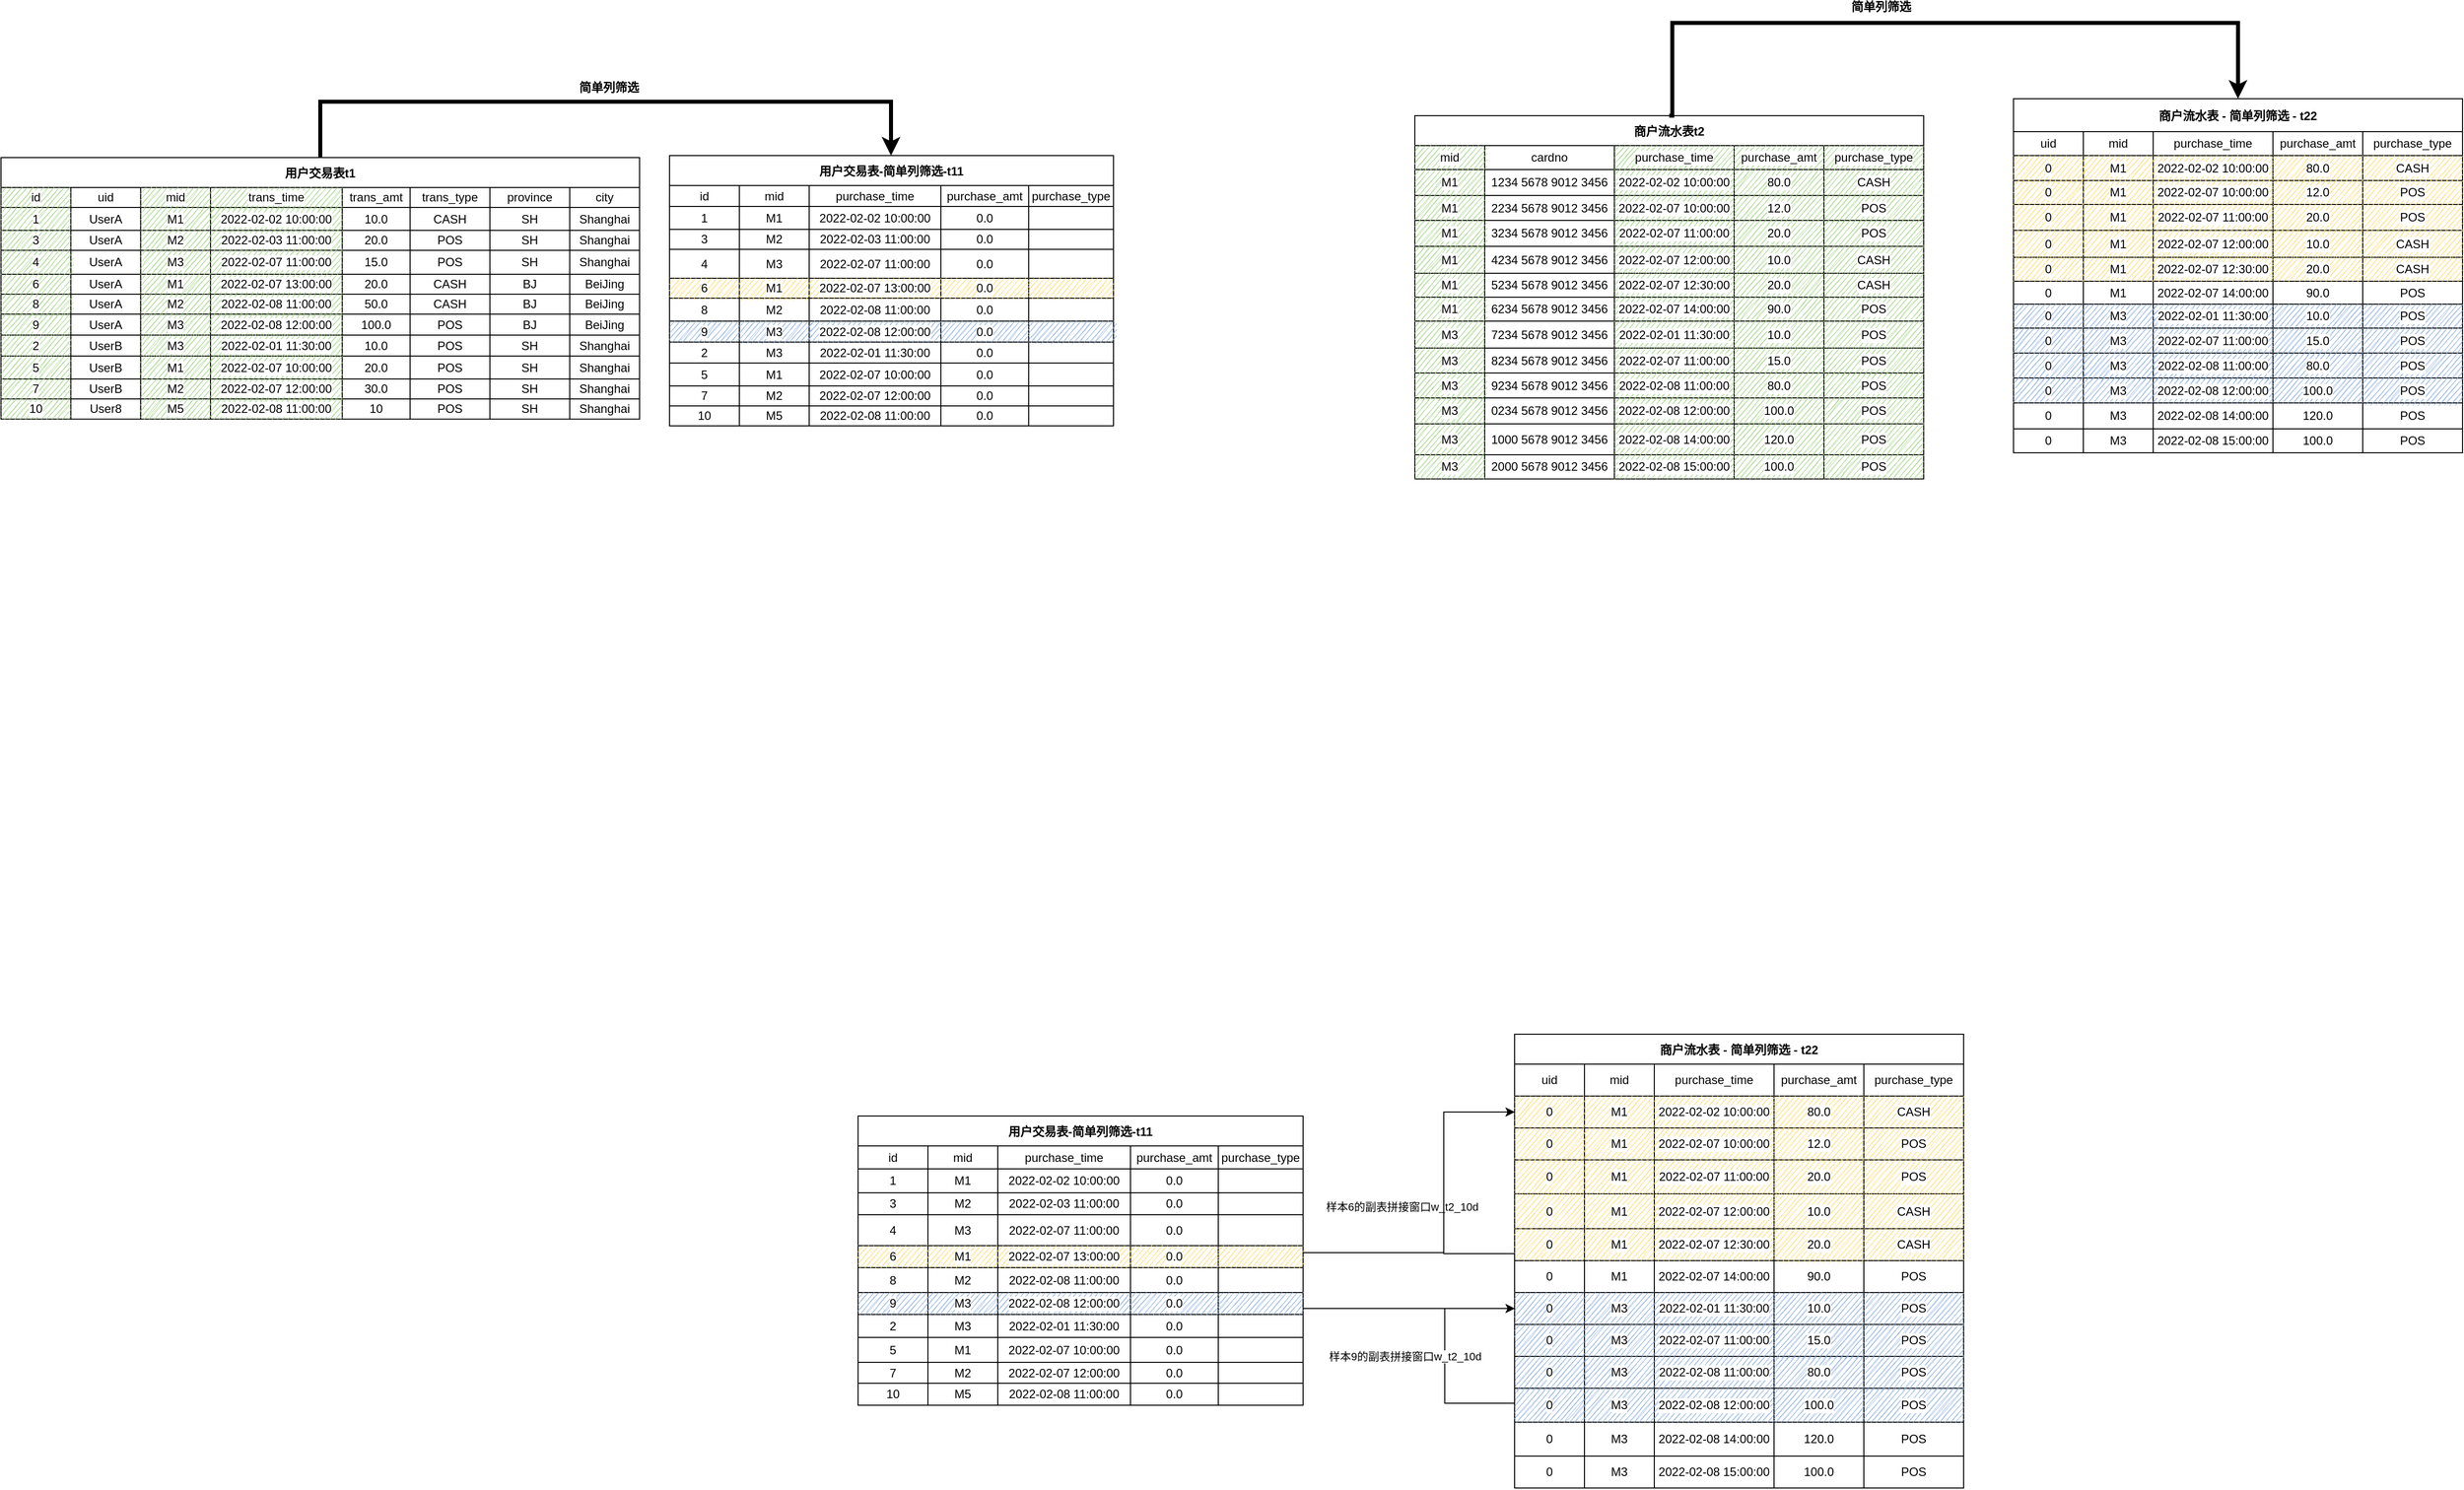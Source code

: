 <mxfile version="20.2.8" type="device"><diagram id="LttQz8XQVsmP7aN7BDew" name="openmldb_sql_tutorial_2"><mxGraphModel dx="1838" dy="570" grid="0" gridSize="10" guides="0" tooltips="1" connect="1" arrows="1" fold="1" page="0" pageScale="1" pageWidth="827" pageHeight="1169" math="0" shadow="0"><root><mxCell id="1NufMFHSF_gVrkAuVg0a-0"/><mxCell id="1NufMFHSF_gVrkAuVg0a-1" parent="1NufMFHSF_gVrkAuVg0a-0"/><mxCell id="1NufMFHSF_gVrkAuVg0a-2" value="用户交易表-简单列筛选-t11" style="shape=table;startSize=30;container=1;collapsible=0;childLayout=tableLayout;fontStyle=1;align=center;labelBackgroundColor=#FFFFFF;fillColor=none;" parent="1NufMFHSF_gVrkAuVg0a-1" vertex="1"><mxGeometry x="-13" y="519" width="445" height="271" as="geometry"/></mxCell><mxCell id="1NufMFHSF_gVrkAuVg0a-3" value="" style="shape=tableRow;horizontal=0;startSize=0;swimlaneHead=0;swimlaneBody=0;top=0;left=0;bottom=0;right=0;collapsible=0;dropTarget=0;fillColor=none;points=[[0,0.5],[1,0.5]];portConstraint=eastwest;labelBackgroundColor=#FFFFFF;" parent="1NufMFHSF_gVrkAuVg0a-2" vertex="1"><mxGeometry y="30" width="445" height="21" as="geometry"/></mxCell><mxCell id="1NufMFHSF_gVrkAuVg0a-4" value="id" style="shape=partialRectangle;html=1;whiteSpace=wrap;connectable=0;fillColor=none;top=0;left=0;bottom=0;right=0;overflow=hidden;labelBackgroundColor=#FFFFFF;" parent="1NufMFHSF_gVrkAuVg0a-3" vertex="1"><mxGeometry width="70" height="21" as="geometry"><mxRectangle width="70" height="21" as="alternateBounds"/></mxGeometry></mxCell><mxCell id="1NufMFHSF_gVrkAuVg0a-6" value="mid" style="shape=partialRectangle;html=1;whiteSpace=wrap;connectable=0;fillColor=none;top=0;left=0;bottom=0;right=0;overflow=hidden;labelBackgroundColor=#FFFFFF;" parent="1NufMFHSF_gVrkAuVg0a-3" vertex="1"><mxGeometry x="70" width="70" height="21" as="geometry"><mxRectangle width="70" height="21" as="alternateBounds"/></mxGeometry></mxCell><mxCell id="1NufMFHSF_gVrkAuVg0a-7" value="purchase_time" style="shape=partialRectangle;html=1;whiteSpace=wrap;connectable=0;fillColor=none;top=0;left=0;bottom=0;right=0;overflow=hidden;labelBackgroundColor=#FFFFFF;" parent="1NufMFHSF_gVrkAuVg0a-3" vertex="1"><mxGeometry x="140" width="132" height="21" as="geometry"><mxRectangle width="132" height="21" as="alternateBounds"/></mxGeometry></mxCell><mxCell id="1NufMFHSF_gVrkAuVg0a-8" value="purchase_amt" style="shape=partialRectangle;html=1;whiteSpace=wrap;connectable=0;fillColor=none;top=0;left=0;bottom=0;right=0;overflow=hidden;labelBackgroundColor=#FFFFFF;" parent="1NufMFHSF_gVrkAuVg0a-3" vertex="1"><mxGeometry x="272" width="88" height="21" as="geometry"><mxRectangle width="88" height="21" as="alternateBounds"/></mxGeometry></mxCell><mxCell id="1NufMFHSF_gVrkAuVg0a-9" value="purchase_type" style="shape=partialRectangle;html=1;whiteSpace=wrap;connectable=0;fillColor=none;top=0;left=0;bottom=0;right=0;overflow=hidden;labelBackgroundColor=#FFFFFF;" parent="1NufMFHSF_gVrkAuVg0a-3" vertex="1"><mxGeometry x="360" width="85" height="21" as="geometry"><mxRectangle width="85" height="21" as="alternateBounds"/></mxGeometry></mxCell><mxCell id="1NufMFHSF_gVrkAuVg0a-12" value="" style="shape=tableRow;horizontal=0;startSize=0;swimlaneHead=0;swimlaneBody=0;top=0;left=0;bottom=0;right=0;collapsible=0;dropTarget=0;fillColor=none;points=[[0,0.5],[1,0.5]];portConstraint=eastwest;labelBackgroundColor=#FFFFFF;" parent="1NufMFHSF_gVrkAuVg0a-2" vertex="1"><mxGeometry y="51" width="445" height="23" as="geometry"/></mxCell><mxCell id="1NufMFHSF_gVrkAuVg0a-13" value="1" style="shape=partialRectangle;html=1;whiteSpace=wrap;connectable=0;fillColor=none;top=0;left=0;bottom=0;right=0;overflow=hidden;labelBackgroundColor=#FFFFFF;sketch=1;" parent="1NufMFHSF_gVrkAuVg0a-12" vertex="1"><mxGeometry width="70" height="23" as="geometry"><mxRectangle width="70" height="23" as="alternateBounds"/></mxGeometry></mxCell><mxCell id="1NufMFHSF_gVrkAuVg0a-15" value="M1" style="shape=partialRectangle;html=1;whiteSpace=wrap;connectable=0;fillColor=none;top=0;left=0;bottom=0;right=0;overflow=hidden;labelBackgroundColor=#FFFFFF;sketch=1;" parent="1NufMFHSF_gVrkAuVg0a-12" vertex="1"><mxGeometry x="70" width="70" height="23" as="geometry"><mxRectangle width="70" height="23" as="alternateBounds"/></mxGeometry></mxCell><mxCell id="1NufMFHSF_gVrkAuVg0a-16" value="2022-02-02 10:00:00" style="shape=partialRectangle;html=1;whiteSpace=wrap;connectable=0;fillColor=none;top=0;left=0;bottom=0;right=0;overflow=hidden;labelBackgroundColor=#FFFFFF;sketch=1;" parent="1NufMFHSF_gVrkAuVg0a-12" vertex="1"><mxGeometry x="140" width="132" height="23" as="geometry"><mxRectangle width="132" height="23" as="alternateBounds"/></mxGeometry></mxCell><mxCell id="1NufMFHSF_gVrkAuVg0a-17" value="0.0" style="shape=partialRectangle;html=1;whiteSpace=wrap;connectable=0;fillColor=none;top=0;left=0;bottom=0;right=0;overflow=hidden;labelBackgroundColor=#FFFFFF;" parent="1NufMFHSF_gVrkAuVg0a-12" vertex="1"><mxGeometry x="272" width="88" height="23" as="geometry"><mxRectangle width="88" height="23" as="alternateBounds"/></mxGeometry></mxCell><mxCell id="1NufMFHSF_gVrkAuVg0a-18" value="" style="shape=partialRectangle;html=1;whiteSpace=wrap;connectable=0;fillColor=none;top=0;left=0;bottom=0;right=0;overflow=hidden;labelBackgroundColor=#FFFFFF;" parent="1NufMFHSF_gVrkAuVg0a-12" vertex="1"><mxGeometry x="360" width="85" height="23" as="geometry"><mxRectangle width="85" height="23" as="alternateBounds"/></mxGeometry></mxCell><mxCell id="1NufMFHSF_gVrkAuVg0a-21" value="" style="shape=tableRow;horizontal=0;startSize=0;swimlaneHead=0;swimlaneBody=0;top=0;left=0;bottom=0;right=0;collapsible=0;dropTarget=0;fillColor=none;points=[[0,0.5],[1,0.5]];portConstraint=eastwest;labelBackgroundColor=#FFFFFF;" parent="1NufMFHSF_gVrkAuVg0a-2" vertex="1"><mxGeometry y="74" width="445" height="20" as="geometry"/></mxCell><mxCell id="1NufMFHSF_gVrkAuVg0a-22" value="3" style="shape=partialRectangle;html=1;whiteSpace=wrap;connectable=0;fillColor=none;top=0;left=0;bottom=0;right=0;overflow=hidden;labelBackgroundColor=#FFFFFF;" parent="1NufMFHSF_gVrkAuVg0a-21" vertex="1"><mxGeometry width="70" height="20" as="geometry"><mxRectangle width="70" height="20" as="alternateBounds"/></mxGeometry></mxCell><mxCell id="1NufMFHSF_gVrkAuVg0a-24" value="M2" style="shape=partialRectangle;html=1;whiteSpace=wrap;connectable=0;fillColor=none;top=0;left=0;bottom=0;right=0;overflow=hidden;labelBackgroundColor=#FFFFFF;" parent="1NufMFHSF_gVrkAuVg0a-21" vertex="1"><mxGeometry x="70" width="70" height="20" as="geometry"><mxRectangle width="70" height="20" as="alternateBounds"/></mxGeometry></mxCell><mxCell id="1NufMFHSF_gVrkAuVg0a-25" value="&lt;span&gt;2022-02-03 11:00:00&lt;/span&gt;" style="shape=partialRectangle;html=1;whiteSpace=wrap;connectable=0;fillColor=none;top=0;left=0;bottom=0;right=0;overflow=hidden;labelBackgroundColor=#FFFFFF;" parent="1NufMFHSF_gVrkAuVg0a-21" vertex="1"><mxGeometry x="140" width="132" height="20" as="geometry"><mxRectangle width="132" height="20" as="alternateBounds"/></mxGeometry></mxCell><mxCell id="1NufMFHSF_gVrkAuVg0a-26" value="0.0" style="shape=partialRectangle;html=1;whiteSpace=wrap;connectable=0;fillColor=none;top=0;left=0;bottom=0;right=0;overflow=hidden;labelBackgroundColor=#FFFFFF;" parent="1NufMFHSF_gVrkAuVg0a-21" vertex="1"><mxGeometry x="272" width="88" height="20" as="geometry"><mxRectangle width="88" height="20" as="alternateBounds"/></mxGeometry></mxCell><mxCell id="1NufMFHSF_gVrkAuVg0a-27" value="" style="shape=partialRectangle;html=1;whiteSpace=wrap;connectable=0;fillColor=none;top=0;left=0;bottom=0;right=0;overflow=hidden;labelBackgroundColor=#FFFFFF;" parent="1NufMFHSF_gVrkAuVg0a-21" vertex="1"><mxGeometry x="360" width="85" height="20" as="geometry"><mxRectangle width="85" height="20" as="alternateBounds"/></mxGeometry></mxCell><mxCell id="1NufMFHSF_gVrkAuVg0a-30" style="shape=tableRow;horizontal=0;startSize=0;swimlaneHead=0;swimlaneBody=0;top=0;left=0;bottom=0;right=0;collapsible=0;dropTarget=0;fillColor=none;points=[[0,0.5],[1,0.5]];portConstraint=eastwest;labelBackgroundColor=#FFFFFF;" parent="1NufMFHSF_gVrkAuVg0a-2" vertex="1"><mxGeometry y="94" width="445" height="29" as="geometry"/></mxCell><mxCell id="1NufMFHSF_gVrkAuVg0a-31" value="4" style="shape=partialRectangle;html=1;whiteSpace=wrap;connectable=0;fillColor=none;top=0;left=0;bottom=0;right=0;overflow=hidden;labelBackgroundColor=#FFFFFF;" parent="1NufMFHSF_gVrkAuVg0a-30" vertex="1"><mxGeometry width="70" height="29" as="geometry"><mxRectangle width="70" height="29" as="alternateBounds"/></mxGeometry></mxCell><mxCell id="1NufMFHSF_gVrkAuVg0a-33" value="M3" style="shape=partialRectangle;html=1;whiteSpace=wrap;connectable=0;fillColor=none;top=0;left=0;bottom=0;right=0;overflow=hidden;labelBackgroundColor=#FFFFFF;" parent="1NufMFHSF_gVrkAuVg0a-30" vertex="1"><mxGeometry x="70" width="70" height="29" as="geometry"><mxRectangle width="70" height="29" as="alternateBounds"/></mxGeometry></mxCell><mxCell id="1NufMFHSF_gVrkAuVg0a-34" value="&lt;span&gt;2022-02-07 11:00:00&lt;/span&gt;" style="shape=partialRectangle;html=1;whiteSpace=wrap;connectable=0;fillColor=none;top=0;left=0;bottom=0;right=0;overflow=hidden;labelBackgroundColor=#FFFFFF;" parent="1NufMFHSF_gVrkAuVg0a-30" vertex="1"><mxGeometry x="140" width="132" height="29" as="geometry"><mxRectangle width="132" height="29" as="alternateBounds"/></mxGeometry></mxCell><mxCell id="1NufMFHSF_gVrkAuVg0a-35" value="0.0" style="shape=partialRectangle;html=1;whiteSpace=wrap;connectable=0;fillColor=none;top=0;left=0;bottom=0;right=0;overflow=hidden;labelBackgroundColor=#FFFFFF;" parent="1NufMFHSF_gVrkAuVg0a-30" vertex="1"><mxGeometry x="272" width="88" height="29" as="geometry"><mxRectangle width="88" height="29" as="alternateBounds"/></mxGeometry></mxCell><mxCell id="1NufMFHSF_gVrkAuVg0a-36" value="" style="shape=partialRectangle;html=1;whiteSpace=wrap;connectable=0;fillColor=none;top=0;left=0;bottom=0;right=0;overflow=hidden;labelBackgroundColor=#FFFFFF;" parent="1NufMFHSF_gVrkAuVg0a-30" vertex="1"><mxGeometry x="360" width="85" height="29" as="geometry"><mxRectangle width="85" height="29" as="alternateBounds"/></mxGeometry></mxCell><mxCell id="1NufMFHSF_gVrkAuVg0a-39" style="shape=tableRow;horizontal=0;startSize=0;swimlaneHead=0;swimlaneBody=0;top=0;left=0;bottom=0;right=0;collapsible=0;dropTarget=0;fillColor=none;points=[[0,0.5],[1,0.5]];portConstraint=eastwest;labelBackgroundColor=#FFFFFF;" parent="1NufMFHSF_gVrkAuVg0a-2" vertex="1"><mxGeometry y="123" width="445" height="20" as="geometry"/></mxCell><mxCell id="1NufMFHSF_gVrkAuVg0a-40" value="6" style="shape=partialRectangle;html=1;whiteSpace=wrap;connectable=0;fillColor=#FFD966;top=0;left=0;bottom=0;right=0;overflow=hidden;labelBackgroundColor=#FFFFFF;gradientColor=none;shadow=0;sketch=1;" parent="1NufMFHSF_gVrkAuVg0a-39" vertex="1"><mxGeometry width="70" height="20" as="geometry"><mxRectangle width="70" height="20" as="alternateBounds"/></mxGeometry></mxCell><mxCell id="1NufMFHSF_gVrkAuVg0a-42" value="M1" style="shape=partialRectangle;html=1;whiteSpace=wrap;connectable=0;fillColor=#FFD966;top=0;left=0;bottom=0;right=0;overflow=hidden;labelBackgroundColor=#FFFFFF;sketch=1;" parent="1NufMFHSF_gVrkAuVg0a-39" vertex="1"><mxGeometry x="70" width="70" height="20" as="geometry"><mxRectangle width="70" height="20" as="alternateBounds"/></mxGeometry></mxCell><mxCell id="1NufMFHSF_gVrkAuVg0a-43" value="&lt;span&gt;2022-02-07 13:00:00&lt;/span&gt;" style="shape=partialRectangle;html=1;whiteSpace=wrap;connectable=0;fillColor=#FFD966;top=0;left=0;bottom=0;right=0;overflow=hidden;labelBackgroundColor=#FFFFFF;sketch=1;" parent="1NufMFHSF_gVrkAuVg0a-39" vertex="1"><mxGeometry x="140" width="132" height="20" as="geometry"><mxRectangle width="132" height="20" as="alternateBounds"/></mxGeometry></mxCell><mxCell id="1NufMFHSF_gVrkAuVg0a-44" value="0.0" style="shape=partialRectangle;html=1;whiteSpace=wrap;connectable=0;fillColor=#FFD966;top=0;left=0;bottom=0;right=0;overflow=hidden;labelBackgroundColor=#FFFFFF;sketch=1;" parent="1NufMFHSF_gVrkAuVg0a-39" vertex="1"><mxGeometry x="272" width="88" height="20" as="geometry"><mxRectangle width="88" height="20" as="alternateBounds"/></mxGeometry></mxCell><mxCell id="1NufMFHSF_gVrkAuVg0a-45" value="" style="shape=partialRectangle;html=1;whiteSpace=wrap;connectable=0;fillColor=#FFD966;top=0;left=0;bottom=0;right=0;overflow=hidden;labelBackgroundColor=#FFFFFF;sketch=1;" parent="1NufMFHSF_gVrkAuVg0a-39" vertex="1"><mxGeometry x="360" width="85" height="20" as="geometry"><mxRectangle width="85" height="20" as="alternateBounds"/></mxGeometry></mxCell><mxCell id="1NufMFHSF_gVrkAuVg0a-48" style="shape=tableRow;horizontal=0;startSize=0;swimlaneHead=0;swimlaneBody=0;top=0;left=0;bottom=0;right=0;collapsible=0;dropTarget=0;fillColor=none;points=[[0,0.5],[1,0.5]];portConstraint=eastwest;labelBackgroundColor=#FFFFFF;" parent="1NufMFHSF_gVrkAuVg0a-2" vertex="1"><mxGeometry y="143" width="445" height="23" as="geometry"/></mxCell><mxCell id="1NufMFHSF_gVrkAuVg0a-49" value="8" style="shape=partialRectangle;html=1;whiteSpace=wrap;connectable=0;fillColor=none;top=0;left=0;bottom=0;right=0;overflow=hidden;labelBackgroundColor=#FFFFFF;sketch=1;" parent="1NufMFHSF_gVrkAuVg0a-48" vertex="1"><mxGeometry width="70" height="23" as="geometry"><mxRectangle width="70" height="23" as="alternateBounds"/></mxGeometry></mxCell><mxCell id="1NufMFHSF_gVrkAuVg0a-51" value="M2" style="shape=partialRectangle;html=1;whiteSpace=wrap;connectable=0;fillColor=none;top=0;left=0;bottom=0;right=0;overflow=hidden;labelBackgroundColor=#FFFFFF;sketch=1;" parent="1NufMFHSF_gVrkAuVg0a-48" vertex="1"><mxGeometry x="70" width="70" height="23" as="geometry"><mxRectangle width="70" height="23" as="alternateBounds"/></mxGeometry></mxCell><mxCell id="1NufMFHSF_gVrkAuVg0a-52" value="&lt;span&gt;2022-02-08 11:00:00&lt;/span&gt;" style="shape=partialRectangle;html=1;whiteSpace=wrap;connectable=0;fillColor=none;top=0;left=0;bottom=0;right=0;overflow=hidden;labelBackgroundColor=#FFFFFF;sketch=1;" parent="1NufMFHSF_gVrkAuVg0a-48" vertex="1"><mxGeometry x="140" width="132" height="23" as="geometry"><mxRectangle width="132" height="23" as="alternateBounds"/></mxGeometry></mxCell><mxCell id="1NufMFHSF_gVrkAuVg0a-53" value="0.0" style="shape=partialRectangle;html=1;whiteSpace=wrap;connectable=0;fillColor=none;top=0;left=0;bottom=0;right=0;overflow=hidden;labelBackgroundColor=#FFFFFF;sketch=1;" parent="1NufMFHSF_gVrkAuVg0a-48" vertex="1"><mxGeometry x="272" width="88" height="23" as="geometry"><mxRectangle width="88" height="23" as="alternateBounds"/></mxGeometry></mxCell><mxCell id="1NufMFHSF_gVrkAuVg0a-54" value="" style="shape=partialRectangle;html=1;whiteSpace=wrap;connectable=0;fillColor=none;top=0;left=0;bottom=0;right=0;overflow=hidden;labelBackgroundColor=#FFFFFF;sketch=1;" parent="1NufMFHSF_gVrkAuVg0a-48" vertex="1"><mxGeometry x="360" width="85" height="23" as="geometry"><mxRectangle width="85" height="23" as="alternateBounds"/></mxGeometry></mxCell><mxCell id="1NufMFHSF_gVrkAuVg0a-57" style="shape=tableRow;horizontal=0;startSize=0;swimlaneHead=0;swimlaneBody=0;top=0;left=0;bottom=0;right=0;collapsible=0;dropTarget=0;fillColor=none;points=[[0,0.5],[1,0.5]];portConstraint=eastwest;labelBackgroundColor=#FFFFFF;" parent="1NufMFHSF_gVrkAuVg0a-2" vertex="1"><mxGeometry y="166" width="445" height="21" as="geometry"/></mxCell><mxCell id="1NufMFHSF_gVrkAuVg0a-58" value="9" style="shape=partialRectangle;html=1;whiteSpace=wrap;connectable=0;fillColor=#7EA6E0;top=0;left=0;bottom=0;right=0;overflow=hidden;labelBackgroundColor=#FFFFFF;sketch=1;" parent="1NufMFHSF_gVrkAuVg0a-57" vertex="1"><mxGeometry width="70" height="21" as="geometry"><mxRectangle width="70" height="21" as="alternateBounds"/></mxGeometry></mxCell><mxCell id="1NufMFHSF_gVrkAuVg0a-60" value="M3" style="shape=partialRectangle;html=1;whiteSpace=wrap;connectable=0;fillColor=#7EA6E0;top=0;left=0;bottom=0;right=0;overflow=hidden;labelBackgroundColor=#FFFFFF;sketch=1;" parent="1NufMFHSF_gVrkAuVg0a-57" vertex="1"><mxGeometry x="70" width="70" height="21" as="geometry"><mxRectangle width="70" height="21" as="alternateBounds"/></mxGeometry></mxCell><mxCell id="1NufMFHSF_gVrkAuVg0a-61" value="&lt;span&gt;2022-02-08 12:00:00&lt;/span&gt;" style="shape=partialRectangle;html=1;whiteSpace=wrap;connectable=0;fillColor=#7EA6E0;top=0;left=0;bottom=0;right=0;overflow=hidden;labelBackgroundColor=#FFFFFF;sketch=1;" parent="1NufMFHSF_gVrkAuVg0a-57" vertex="1"><mxGeometry x="140" width="132" height="21" as="geometry"><mxRectangle width="132" height="21" as="alternateBounds"/></mxGeometry></mxCell><mxCell id="1NufMFHSF_gVrkAuVg0a-62" value="0.0" style="shape=partialRectangle;html=1;whiteSpace=wrap;connectable=0;fillColor=#7EA6E0;top=0;left=0;bottom=0;right=0;overflow=hidden;labelBackgroundColor=#FFFFFF;sketch=1;" parent="1NufMFHSF_gVrkAuVg0a-57" vertex="1"><mxGeometry x="272" width="88" height="21" as="geometry"><mxRectangle width="88" height="21" as="alternateBounds"/></mxGeometry></mxCell><mxCell id="1NufMFHSF_gVrkAuVg0a-63" value="" style="shape=partialRectangle;html=1;whiteSpace=wrap;connectable=0;fillColor=#7EA6E0;top=0;left=0;bottom=0;right=0;overflow=hidden;labelBackgroundColor=#FFFFFF;sketch=1;" parent="1NufMFHSF_gVrkAuVg0a-57" vertex="1"><mxGeometry x="360" width="85" height="21" as="geometry"><mxRectangle width="85" height="21" as="alternateBounds"/></mxGeometry></mxCell><mxCell id="1NufMFHSF_gVrkAuVg0a-66" style="shape=tableRow;horizontal=0;startSize=0;swimlaneHead=0;swimlaneBody=0;top=0;left=0;bottom=0;right=0;collapsible=0;dropTarget=0;fillColor=none;points=[[0,0.5],[1,0.5]];portConstraint=eastwest;labelBackgroundColor=#FFFFFF;" parent="1NufMFHSF_gVrkAuVg0a-2" vertex="1"><mxGeometry y="187" width="445" height="21" as="geometry"/></mxCell><mxCell id="1NufMFHSF_gVrkAuVg0a-67" value="2" style="shape=partialRectangle;html=1;whiteSpace=wrap;connectable=0;fillColor=none;top=0;left=0;bottom=0;right=0;overflow=hidden;labelBackgroundColor=#FFFFFF;sketch=1;" parent="1NufMFHSF_gVrkAuVg0a-66" vertex="1"><mxGeometry width="70" height="21" as="geometry"><mxRectangle width="70" height="21" as="alternateBounds"/></mxGeometry></mxCell><mxCell id="1NufMFHSF_gVrkAuVg0a-69" value="M3" style="shape=partialRectangle;html=1;whiteSpace=wrap;connectable=0;fillColor=none;top=0;left=0;bottom=0;right=0;overflow=hidden;labelBackgroundColor=#FFFFFF;sketch=1;" parent="1NufMFHSF_gVrkAuVg0a-66" vertex="1"><mxGeometry x="70" width="70" height="21" as="geometry"><mxRectangle width="70" height="21" as="alternateBounds"/></mxGeometry></mxCell><mxCell id="1NufMFHSF_gVrkAuVg0a-70" value="&lt;span&gt;2022-02-01 11:30:00&lt;/span&gt;" style="shape=partialRectangle;html=1;whiteSpace=wrap;connectable=0;fillColor=none;top=0;left=0;bottom=0;right=0;overflow=hidden;labelBackgroundColor=#FFFFFF;sketch=1;" parent="1NufMFHSF_gVrkAuVg0a-66" vertex="1"><mxGeometry x="140" width="132" height="21" as="geometry"><mxRectangle width="132" height="21" as="alternateBounds"/></mxGeometry></mxCell><mxCell id="1NufMFHSF_gVrkAuVg0a-71" value="0.0" style="shape=partialRectangle;html=1;whiteSpace=wrap;connectable=0;fillColor=none;top=0;left=0;bottom=0;right=0;overflow=hidden;labelBackgroundColor=#FFFFFF;sketch=1;" parent="1NufMFHSF_gVrkAuVg0a-66" vertex="1"><mxGeometry x="272" width="88" height="21" as="geometry"><mxRectangle width="88" height="21" as="alternateBounds"/></mxGeometry></mxCell><mxCell id="1NufMFHSF_gVrkAuVg0a-72" value="" style="shape=partialRectangle;html=1;whiteSpace=wrap;connectable=0;fillColor=none;top=0;left=0;bottom=0;right=0;overflow=hidden;labelBackgroundColor=#FFFFFF;sketch=1;" parent="1NufMFHSF_gVrkAuVg0a-66" vertex="1"><mxGeometry x="360" width="85" height="21" as="geometry"><mxRectangle width="85" height="21" as="alternateBounds"/></mxGeometry></mxCell><mxCell id="1NufMFHSF_gVrkAuVg0a-75" style="shape=tableRow;horizontal=0;startSize=0;swimlaneHead=0;swimlaneBody=0;top=0;left=0;bottom=0;right=0;collapsible=0;dropTarget=0;fillColor=none;points=[[0,0.5],[1,0.5]];portConstraint=eastwest;labelBackgroundColor=#FFFFFF;" parent="1NufMFHSF_gVrkAuVg0a-2" vertex="1"><mxGeometry y="208" width="445" height="23" as="geometry"/></mxCell><mxCell id="1NufMFHSF_gVrkAuVg0a-76" value="5" style="shape=partialRectangle;html=1;whiteSpace=wrap;connectable=0;fillColor=none;top=0;left=0;bottom=0;right=0;overflow=hidden;labelBackgroundColor=#FFFFFF;sketch=1;" parent="1NufMFHSF_gVrkAuVg0a-75" vertex="1"><mxGeometry width="70" height="23" as="geometry"><mxRectangle width="70" height="23" as="alternateBounds"/></mxGeometry></mxCell><mxCell id="1NufMFHSF_gVrkAuVg0a-78" value="M1" style="shape=partialRectangle;html=1;whiteSpace=wrap;connectable=0;fillColor=none;top=0;left=0;bottom=0;right=0;overflow=hidden;labelBackgroundColor=#FFFFFF;sketch=1;" parent="1NufMFHSF_gVrkAuVg0a-75" vertex="1"><mxGeometry x="70" width="70" height="23" as="geometry"><mxRectangle width="70" height="23" as="alternateBounds"/></mxGeometry></mxCell><mxCell id="1NufMFHSF_gVrkAuVg0a-79" value="&lt;span&gt;2022-02-07 10:00:00&lt;/span&gt;" style="shape=partialRectangle;html=1;whiteSpace=wrap;connectable=0;fillColor=none;top=0;left=0;bottom=0;right=0;overflow=hidden;labelBackgroundColor=#FFFFFF;sketch=1;" parent="1NufMFHSF_gVrkAuVg0a-75" vertex="1"><mxGeometry x="140" width="132" height="23" as="geometry"><mxRectangle width="132" height="23" as="alternateBounds"/></mxGeometry></mxCell><mxCell id="1NufMFHSF_gVrkAuVg0a-80" value="0.0" style="shape=partialRectangle;html=1;whiteSpace=wrap;connectable=0;fillColor=none;top=0;left=0;bottom=0;right=0;overflow=hidden;labelBackgroundColor=#FFFFFF;sketch=1;" parent="1NufMFHSF_gVrkAuVg0a-75" vertex="1"><mxGeometry x="272" width="88" height="23" as="geometry"><mxRectangle width="88" height="23" as="alternateBounds"/></mxGeometry></mxCell><mxCell id="1NufMFHSF_gVrkAuVg0a-81" value="" style="shape=partialRectangle;html=1;whiteSpace=wrap;connectable=0;fillColor=none;top=0;left=0;bottom=0;right=0;overflow=hidden;labelBackgroundColor=#FFFFFF;sketch=1;" parent="1NufMFHSF_gVrkAuVg0a-75" vertex="1"><mxGeometry x="360" width="85" height="23" as="geometry"><mxRectangle width="85" height="23" as="alternateBounds"/></mxGeometry></mxCell><mxCell id="1NufMFHSF_gVrkAuVg0a-84" style="shape=tableRow;horizontal=0;startSize=0;swimlaneHead=0;swimlaneBody=0;top=0;left=0;bottom=0;right=0;collapsible=0;dropTarget=0;fillColor=none;points=[[0,0.5],[1,0.5]];portConstraint=eastwest;labelBackgroundColor=#FFFFFF;" parent="1NufMFHSF_gVrkAuVg0a-2" vertex="1"><mxGeometry y="231" width="445" height="20" as="geometry"/></mxCell><mxCell id="1NufMFHSF_gVrkAuVg0a-85" value="7" style="shape=partialRectangle;html=1;whiteSpace=wrap;connectable=0;fillColor=none;top=0;left=0;bottom=0;right=0;overflow=hidden;labelBackgroundColor=#FFFFFF;sketch=1;" parent="1NufMFHSF_gVrkAuVg0a-84" vertex="1"><mxGeometry width="70" height="20" as="geometry"><mxRectangle width="70" height="20" as="alternateBounds"/></mxGeometry></mxCell><mxCell id="1NufMFHSF_gVrkAuVg0a-87" value="M2" style="shape=partialRectangle;html=1;whiteSpace=wrap;connectable=0;fillColor=none;top=0;left=0;bottom=0;right=0;overflow=hidden;labelBackgroundColor=#FFFFFF;sketch=1;" parent="1NufMFHSF_gVrkAuVg0a-84" vertex="1"><mxGeometry x="70" width="70" height="20" as="geometry"><mxRectangle width="70" height="20" as="alternateBounds"/></mxGeometry></mxCell><mxCell id="1NufMFHSF_gVrkAuVg0a-88" value="&lt;span&gt;2022-02-07 12:00:00&lt;/span&gt;" style="shape=partialRectangle;html=1;whiteSpace=wrap;connectable=0;fillColor=none;top=0;left=0;bottom=0;right=0;overflow=hidden;labelBackgroundColor=#FFFFFF;sketch=1;" parent="1NufMFHSF_gVrkAuVg0a-84" vertex="1"><mxGeometry x="140" width="132" height="20" as="geometry"><mxRectangle width="132" height="20" as="alternateBounds"/></mxGeometry></mxCell><mxCell id="1NufMFHSF_gVrkAuVg0a-89" value="0.0" style="shape=partialRectangle;html=1;whiteSpace=wrap;connectable=0;fillColor=none;top=0;left=0;bottom=0;right=0;overflow=hidden;labelBackgroundColor=#FFFFFF;sketch=1;" parent="1NufMFHSF_gVrkAuVg0a-84" vertex="1"><mxGeometry x="272" width="88" height="20" as="geometry"><mxRectangle width="88" height="20" as="alternateBounds"/></mxGeometry></mxCell><mxCell id="1NufMFHSF_gVrkAuVg0a-90" value="" style="shape=partialRectangle;html=1;whiteSpace=wrap;connectable=0;fillColor=none;top=0;left=0;bottom=0;right=0;overflow=hidden;labelBackgroundColor=#FFFFFF;sketch=1;" parent="1NufMFHSF_gVrkAuVg0a-84" vertex="1"><mxGeometry x="360" width="85" height="20" as="geometry"><mxRectangle width="85" height="20" as="alternateBounds"/></mxGeometry></mxCell><mxCell id="1NufMFHSF_gVrkAuVg0a-93" style="shape=tableRow;horizontal=0;startSize=0;swimlaneHead=0;swimlaneBody=0;top=0;left=0;bottom=0;right=0;collapsible=0;dropTarget=0;fillColor=none;points=[[0,0.5],[1,0.5]];portConstraint=eastwest;labelBackgroundColor=#FFFFFF;" parent="1NufMFHSF_gVrkAuVg0a-2" vertex="1"><mxGeometry y="251" width="445" height="20" as="geometry"/></mxCell><mxCell id="1NufMFHSF_gVrkAuVg0a-94" value="10" style="shape=partialRectangle;html=1;whiteSpace=wrap;connectable=0;fillColor=none;top=0;left=0;bottom=0;right=0;overflow=hidden;labelBackgroundColor=#FFFFFF;sketch=1;" parent="1NufMFHSF_gVrkAuVg0a-93" vertex="1"><mxGeometry width="70" height="20" as="geometry"><mxRectangle width="70" height="20" as="alternateBounds"/></mxGeometry></mxCell><mxCell id="1NufMFHSF_gVrkAuVg0a-96" value="M5" style="shape=partialRectangle;html=1;whiteSpace=wrap;connectable=0;fillColor=none;top=0;left=0;bottom=0;right=0;overflow=hidden;labelBackgroundColor=#FFFFFF;sketch=1;" parent="1NufMFHSF_gVrkAuVg0a-93" vertex="1"><mxGeometry x="70" width="70" height="20" as="geometry"><mxRectangle width="70" height="20" as="alternateBounds"/></mxGeometry></mxCell><mxCell id="1NufMFHSF_gVrkAuVg0a-97" value="&lt;span&gt;2022-02-08 11:00:00&lt;/span&gt;" style="shape=partialRectangle;html=1;whiteSpace=wrap;connectable=0;fillColor=none;top=0;left=0;bottom=0;right=0;overflow=hidden;labelBackgroundColor=#FFFFFF;sketch=1;" parent="1NufMFHSF_gVrkAuVg0a-93" vertex="1"><mxGeometry x="140" width="132" height="20" as="geometry"><mxRectangle width="132" height="20" as="alternateBounds"/></mxGeometry></mxCell><mxCell id="1NufMFHSF_gVrkAuVg0a-98" value="0.0" style="shape=partialRectangle;html=1;whiteSpace=wrap;connectable=0;fillColor=none;top=0;left=0;bottom=0;right=0;overflow=hidden;labelBackgroundColor=#FFFFFF;sketch=1;" parent="1NufMFHSF_gVrkAuVg0a-93" vertex="1"><mxGeometry x="272" width="88" height="20" as="geometry"><mxRectangle width="88" height="20" as="alternateBounds"/></mxGeometry></mxCell><mxCell id="1NufMFHSF_gVrkAuVg0a-99" value="" style="shape=partialRectangle;html=1;whiteSpace=wrap;connectable=0;fillColor=none;top=0;left=0;bottom=0;right=0;overflow=hidden;labelBackgroundColor=#FFFFFF;sketch=1;" parent="1NufMFHSF_gVrkAuVg0a-93" vertex="1"><mxGeometry x="360" width="85" height="20" as="geometry"><mxRectangle width="85" height="20" as="alternateBounds"/></mxGeometry></mxCell><mxCell id="1NufMFHSF_gVrkAuVg0a-108" value="商户流水表 - 简单列筛选 - t22" style="shape=table;startSize=33;container=1;collapsible=0;childLayout=tableLayout;fontStyle=1;align=center;labelBackgroundColor=#FFFFFF;" parent="1NufMFHSF_gVrkAuVg0a-1" vertex="1"><mxGeometry x="1334" y="462" width="450" height="355" as="geometry"/></mxCell><mxCell id="1NufMFHSF_gVrkAuVg0a-109" value="" style="shape=tableRow;horizontal=0;startSize=0;swimlaneHead=0;swimlaneBody=0;top=0;left=0;bottom=0;right=0;collapsible=0;dropTarget=0;fillColor=none;points=[[0,0.5],[1,0.5]];portConstraint=eastwest;labelBackgroundColor=#FFFFFF;" parent="1NufMFHSF_gVrkAuVg0a-108" vertex="1"><mxGeometry y="33" width="450" height="24" as="geometry"/></mxCell><mxCell id="sjvc8aK5hCrwkZt-W9Aw-0" value="uid" style="shape=partialRectangle;html=1;whiteSpace=wrap;connectable=0;fillColor=none;top=0;left=0;bottom=0;right=0;overflow=hidden;labelBackgroundColor=#FFFFFF;" parent="1NufMFHSF_gVrkAuVg0a-109" vertex="1"><mxGeometry width="70" height="24" as="geometry"><mxRectangle width="70" height="24" as="alternateBounds"/></mxGeometry></mxCell><mxCell id="1NufMFHSF_gVrkAuVg0a-112" value="mid" style="shape=partialRectangle;html=1;whiteSpace=wrap;connectable=0;fillColor=none;top=0;left=0;bottom=0;right=0;overflow=hidden;labelBackgroundColor=#FFFFFF;" parent="1NufMFHSF_gVrkAuVg0a-109" vertex="1"><mxGeometry x="70" width="70" height="24" as="geometry"><mxRectangle width="70" height="24" as="alternateBounds"/></mxGeometry></mxCell><mxCell id="1NufMFHSF_gVrkAuVg0a-113" value="purchase_time" style="shape=partialRectangle;html=1;whiteSpace=wrap;connectable=0;fillColor=none;top=0;left=0;bottom=0;right=0;overflow=hidden;labelBackgroundColor=#FFFFFF;" parent="1NufMFHSF_gVrkAuVg0a-109" vertex="1"><mxGeometry x="140" width="120" height="24" as="geometry"><mxRectangle width="120" height="24" as="alternateBounds"/></mxGeometry></mxCell><mxCell id="1NufMFHSF_gVrkAuVg0a-114" value="purchase_amt" style="shape=partialRectangle;html=1;whiteSpace=wrap;connectable=0;fillColor=none;top=0;left=0;bottom=0;right=0;overflow=hidden;labelBackgroundColor=#FFFFFF;" parent="1NufMFHSF_gVrkAuVg0a-109" vertex="1"><mxGeometry x="260" width="90" height="24" as="geometry"><mxRectangle width="90" height="24" as="alternateBounds"/></mxGeometry></mxCell><mxCell id="1NufMFHSF_gVrkAuVg0a-115" value="purchase_type" style="shape=partialRectangle;html=1;whiteSpace=wrap;connectable=0;fillColor=none;top=0;left=0;bottom=0;right=0;overflow=hidden;labelBackgroundColor=#FFFFFF;" parent="1NufMFHSF_gVrkAuVg0a-109" vertex="1"><mxGeometry x="350" width="100" height="24" as="geometry"><mxRectangle width="100" height="24" as="alternateBounds"/></mxGeometry></mxCell><mxCell id="1NufMFHSF_gVrkAuVg0a-118" value="" style="shape=tableRow;horizontal=0;startSize=0;swimlaneHead=0;swimlaneBody=0;top=0;left=0;bottom=0;right=0;collapsible=0;dropTarget=0;fillColor=none;points=[[0,0.5],[1,0.5]];portConstraint=eastwest;labelBackgroundColor=#FFFFFF;" parent="1NufMFHSF_gVrkAuVg0a-108" vertex="1"><mxGeometry y="57" width="450" height="25" as="geometry"/></mxCell><mxCell id="sjvc8aK5hCrwkZt-W9Aw-1" value="0" style="shape=partialRectangle;html=1;whiteSpace=wrap;connectable=0;fillColor=#FFD966;top=0;left=0;bottom=0;right=0;overflow=hidden;labelBackgroundColor=#FFFFFF;sketch=1;" parent="1NufMFHSF_gVrkAuVg0a-118" vertex="1"><mxGeometry width="70" height="25" as="geometry"><mxRectangle width="70" height="25" as="alternateBounds"/></mxGeometry></mxCell><mxCell id="1NufMFHSF_gVrkAuVg0a-121" value="M1" style="shape=partialRectangle;html=1;whiteSpace=wrap;connectable=0;fillColor=#FFD966;top=0;left=0;bottom=0;right=0;overflow=hidden;labelBackgroundColor=#FFFFFF;sketch=1;" parent="1NufMFHSF_gVrkAuVg0a-118" vertex="1"><mxGeometry x="70" width="70" height="25" as="geometry"><mxRectangle width="70" height="25" as="alternateBounds"/></mxGeometry></mxCell><mxCell id="1NufMFHSF_gVrkAuVg0a-122" value="2022-02-02 10:00:00" style="shape=partialRectangle;html=1;whiteSpace=wrap;connectable=0;fillColor=#FFD966;top=0;left=0;bottom=0;right=0;overflow=hidden;labelBackgroundColor=#FFFFFF;sketch=1;" parent="1NufMFHSF_gVrkAuVg0a-118" vertex="1"><mxGeometry x="140" width="120" height="25" as="geometry"><mxRectangle width="120" height="25" as="alternateBounds"/></mxGeometry></mxCell><mxCell id="1NufMFHSF_gVrkAuVg0a-123" value="80.0" style="shape=partialRectangle;html=1;whiteSpace=wrap;connectable=0;fillColor=#FFD966;top=0;left=0;bottom=0;right=0;overflow=hidden;labelBackgroundColor=#FFFFFF;sketch=1;" parent="1NufMFHSF_gVrkAuVg0a-118" vertex="1"><mxGeometry x="260" width="90" height="25" as="geometry"><mxRectangle width="90" height="25" as="alternateBounds"/></mxGeometry></mxCell><mxCell id="1NufMFHSF_gVrkAuVg0a-124" value="CASH" style="shape=partialRectangle;html=1;whiteSpace=wrap;connectable=0;fillColor=#FFD966;top=0;left=0;bottom=0;right=0;overflow=hidden;labelBackgroundColor=#FFFFFF;sketch=1;" parent="1NufMFHSF_gVrkAuVg0a-118" vertex="1"><mxGeometry x="350" width="100" height="25" as="geometry"><mxRectangle width="100" height="25" as="alternateBounds"/></mxGeometry></mxCell><mxCell id="1NufMFHSF_gVrkAuVg0a-127" value="" style="shape=tableRow;horizontal=0;startSize=0;swimlaneHead=0;swimlaneBody=0;top=0;left=0;bottom=0;right=0;collapsible=0;dropTarget=0;fillColor=none;points=[[0,0.5],[1,0.5]];portConstraint=eastwest;labelBackgroundColor=#FFFFFF;" parent="1NufMFHSF_gVrkAuVg0a-108" vertex="1"><mxGeometry y="82" width="450" height="24" as="geometry"/></mxCell><mxCell id="sjvc8aK5hCrwkZt-W9Aw-2" value="0" style="shape=partialRectangle;html=1;whiteSpace=wrap;connectable=0;fillColor=#FFD966;top=0;left=0;bottom=0;right=0;overflow=hidden;labelBackgroundColor=#FFFFFF;sketch=1;" parent="1NufMFHSF_gVrkAuVg0a-127" vertex="1"><mxGeometry width="70" height="24" as="geometry"><mxRectangle width="70" height="24" as="alternateBounds"/></mxGeometry></mxCell><mxCell id="1NufMFHSF_gVrkAuVg0a-130" value="M1" style="shape=partialRectangle;html=1;whiteSpace=wrap;connectable=0;fillColor=#FFD966;top=0;left=0;bottom=0;right=0;overflow=hidden;labelBackgroundColor=#FFFFFF;sketch=1;" parent="1NufMFHSF_gVrkAuVg0a-127" vertex="1"><mxGeometry x="70" width="70" height="24" as="geometry"><mxRectangle width="70" height="24" as="alternateBounds"/></mxGeometry></mxCell><mxCell id="1NufMFHSF_gVrkAuVg0a-131" value="&lt;span&gt;2022-02-07 10:00:00&lt;/span&gt;" style="shape=partialRectangle;html=1;whiteSpace=wrap;connectable=0;fillColor=#FFD966;top=0;left=0;bottom=0;right=0;overflow=hidden;labelBackgroundColor=#FFFFFF;sketch=1;" parent="1NufMFHSF_gVrkAuVg0a-127" vertex="1"><mxGeometry x="140" width="120" height="24" as="geometry"><mxRectangle width="120" height="24" as="alternateBounds"/></mxGeometry></mxCell><mxCell id="1NufMFHSF_gVrkAuVg0a-132" value="12.0" style="shape=partialRectangle;html=1;whiteSpace=wrap;connectable=0;fillColor=#FFD966;top=0;left=0;bottom=0;right=0;overflow=hidden;labelBackgroundColor=#FFFFFF;sketch=1;" parent="1NufMFHSF_gVrkAuVg0a-127" vertex="1"><mxGeometry x="260" width="90" height="24" as="geometry"><mxRectangle width="90" height="24" as="alternateBounds"/></mxGeometry></mxCell><mxCell id="1NufMFHSF_gVrkAuVg0a-133" value="POS" style="shape=partialRectangle;html=1;whiteSpace=wrap;connectable=0;fillColor=#FFD966;top=0;left=0;bottom=0;right=0;overflow=hidden;labelBackgroundColor=#FFFFFF;sketch=1;" parent="1NufMFHSF_gVrkAuVg0a-127" vertex="1"><mxGeometry x="350" width="100" height="24" as="geometry"><mxRectangle width="100" height="24" as="alternateBounds"/></mxGeometry></mxCell><mxCell id="1NufMFHSF_gVrkAuVg0a-136" style="shape=tableRow;horizontal=0;startSize=0;swimlaneHead=0;swimlaneBody=0;top=0;left=0;bottom=0;right=0;collapsible=0;dropTarget=0;fillColor=none;points=[[0,0.5],[1,0.5]];portConstraint=eastwest;labelBackgroundColor=#FFFFFF;" parent="1NufMFHSF_gVrkAuVg0a-108" vertex="1"><mxGeometry y="106" width="450" height="26" as="geometry"/></mxCell><mxCell id="sjvc8aK5hCrwkZt-W9Aw-3" value="0" style="shape=partialRectangle;html=1;whiteSpace=wrap;connectable=0;fillColor=#FFD966;top=0;left=0;bottom=0;right=0;overflow=hidden;labelBackgroundColor=#FFFFFF;sketch=1;" parent="1NufMFHSF_gVrkAuVg0a-136" vertex="1"><mxGeometry width="70" height="26" as="geometry"><mxRectangle width="70" height="26" as="alternateBounds"/></mxGeometry></mxCell><mxCell id="1NufMFHSF_gVrkAuVg0a-139" value="M1" style="shape=partialRectangle;html=1;whiteSpace=wrap;connectable=0;fillColor=#FFD966;top=0;left=0;bottom=0;right=0;overflow=hidden;labelBackgroundColor=#FFFFFF;sketch=1;" parent="1NufMFHSF_gVrkAuVg0a-136" vertex="1"><mxGeometry x="70" width="70" height="26" as="geometry"><mxRectangle width="70" height="26" as="alternateBounds"/></mxGeometry></mxCell><mxCell id="1NufMFHSF_gVrkAuVg0a-140" value="&lt;span&gt;2022-02-07 11:00:00&lt;/span&gt;" style="shape=partialRectangle;html=1;whiteSpace=wrap;connectable=0;fillColor=#FFD966;top=0;left=0;bottom=0;right=0;overflow=hidden;labelBackgroundColor=#FFFFFF;sketch=1;" parent="1NufMFHSF_gVrkAuVg0a-136" vertex="1"><mxGeometry x="140" width="120" height="26" as="geometry"><mxRectangle width="120" height="26" as="alternateBounds"/></mxGeometry></mxCell><mxCell id="1NufMFHSF_gVrkAuVg0a-141" value="20.0" style="shape=partialRectangle;html=1;whiteSpace=wrap;connectable=0;fillColor=#FFD966;top=0;left=0;bottom=0;right=0;overflow=hidden;labelBackgroundColor=#FFFFFF;sketch=1;" parent="1NufMFHSF_gVrkAuVg0a-136" vertex="1"><mxGeometry x="260" width="90" height="26" as="geometry"><mxRectangle width="90" height="26" as="alternateBounds"/></mxGeometry></mxCell><mxCell id="1NufMFHSF_gVrkAuVg0a-142" value="POS" style="shape=partialRectangle;html=1;whiteSpace=wrap;connectable=0;fillColor=#FFD966;top=0;left=0;bottom=0;right=0;overflow=hidden;labelBackgroundColor=#FFFFFF;sketch=1;" parent="1NufMFHSF_gVrkAuVg0a-136" vertex="1"><mxGeometry x="350" width="100" height="26" as="geometry"><mxRectangle width="100" height="26" as="alternateBounds"/></mxGeometry></mxCell><mxCell id="1NufMFHSF_gVrkAuVg0a-145" style="shape=tableRow;horizontal=0;startSize=0;swimlaneHead=0;swimlaneBody=0;top=0;left=0;bottom=0;right=0;collapsible=0;dropTarget=0;fillColor=none;points=[[0,0.5],[1,0.5]];portConstraint=eastwest;labelBackgroundColor=#FFFFFF;" parent="1NufMFHSF_gVrkAuVg0a-108" vertex="1"><mxGeometry y="132" width="450" height="27" as="geometry"/></mxCell><mxCell id="sjvc8aK5hCrwkZt-W9Aw-4" value="0" style="shape=partialRectangle;html=1;whiteSpace=wrap;connectable=0;fillColor=#FFD966;top=0;left=0;bottom=0;right=0;overflow=hidden;labelBackgroundColor=#FFFFFF;sketch=1;" parent="1NufMFHSF_gVrkAuVg0a-145" vertex="1"><mxGeometry width="70" height="27" as="geometry"><mxRectangle width="70" height="27" as="alternateBounds"/></mxGeometry></mxCell><mxCell id="1NufMFHSF_gVrkAuVg0a-148" value="M1" style="shape=partialRectangle;html=1;whiteSpace=wrap;connectable=0;fillColor=#FFD966;top=0;left=0;bottom=0;right=0;overflow=hidden;labelBackgroundColor=#FFFFFF;sketch=1;" parent="1NufMFHSF_gVrkAuVg0a-145" vertex="1"><mxGeometry x="70" width="70" height="27" as="geometry"><mxRectangle width="70" height="27" as="alternateBounds"/></mxGeometry></mxCell><mxCell id="1NufMFHSF_gVrkAuVg0a-149" value="&lt;span&gt;2022-02-07 12:00:00&lt;/span&gt;" style="shape=partialRectangle;html=1;whiteSpace=wrap;connectable=0;fillColor=#FFD966;top=0;left=0;bottom=0;right=0;overflow=hidden;labelBackgroundColor=#FFFFFF;sketch=1;" parent="1NufMFHSF_gVrkAuVg0a-145" vertex="1"><mxGeometry x="140" width="120" height="27" as="geometry"><mxRectangle width="120" height="27" as="alternateBounds"/></mxGeometry></mxCell><mxCell id="1NufMFHSF_gVrkAuVg0a-150" value="10.0" style="shape=partialRectangle;html=1;whiteSpace=wrap;connectable=0;fillColor=#FFD966;top=0;left=0;bottom=0;right=0;overflow=hidden;labelBackgroundColor=#FFFFFF;sketch=1;" parent="1NufMFHSF_gVrkAuVg0a-145" vertex="1"><mxGeometry x="260" width="90" height="27" as="geometry"><mxRectangle width="90" height="27" as="alternateBounds"/></mxGeometry></mxCell><mxCell id="1NufMFHSF_gVrkAuVg0a-151" value="CASH" style="shape=partialRectangle;html=1;whiteSpace=wrap;connectable=0;fillColor=#FFD966;top=0;left=0;bottom=0;right=0;overflow=hidden;labelBackgroundColor=#FFFFFF;sketch=1;" parent="1NufMFHSF_gVrkAuVg0a-145" vertex="1"><mxGeometry x="350" width="100" height="27" as="geometry"><mxRectangle width="100" height="27" as="alternateBounds"/></mxGeometry></mxCell><mxCell id="1NufMFHSF_gVrkAuVg0a-254" style="shape=tableRow;horizontal=0;startSize=0;swimlaneHead=0;swimlaneBody=0;top=0;left=0;bottom=0;right=0;collapsible=0;dropTarget=0;fillColor=none;points=[[0,0.5],[1,0.5]];portConstraint=eastwest;labelBackgroundColor=#FFFFFF;" parent="1NufMFHSF_gVrkAuVg0a-108" vertex="1"><mxGeometry y="159" width="450" height="24" as="geometry"/></mxCell><mxCell id="sjvc8aK5hCrwkZt-W9Aw-5" value="0" style="shape=partialRectangle;html=1;whiteSpace=wrap;connectable=0;fillColor=#FFD966;top=0;left=0;bottom=0;right=0;overflow=hidden;labelBackgroundColor=#FFFFFF;sketch=1;" parent="1NufMFHSF_gVrkAuVg0a-254" vertex="1"><mxGeometry width="70" height="24" as="geometry"><mxRectangle width="70" height="24" as="alternateBounds"/></mxGeometry></mxCell><mxCell id="1NufMFHSF_gVrkAuVg0a-256" value="M1" style="shape=partialRectangle;html=1;whiteSpace=wrap;connectable=0;fillColor=#FFD966;top=0;left=0;bottom=0;right=0;overflow=hidden;labelBackgroundColor=#FFFFFF;sketch=1;" parent="1NufMFHSF_gVrkAuVg0a-254" vertex="1"><mxGeometry x="70" width="70" height="24" as="geometry"><mxRectangle width="70" height="24" as="alternateBounds"/></mxGeometry></mxCell><mxCell id="1NufMFHSF_gVrkAuVg0a-258" value="&lt;span&gt;2022-02-07 12:30:00&lt;/span&gt;" style="shape=partialRectangle;html=1;whiteSpace=wrap;connectable=0;fillColor=#FFD966;top=0;left=0;bottom=0;right=0;overflow=hidden;labelBackgroundColor=#FFFFFF;sketch=1;" parent="1NufMFHSF_gVrkAuVg0a-254" vertex="1"><mxGeometry x="140" width="120" height="24" as="geometry"><mxRectangle width="120" height="24" as="alternateBounds"/></mxGeometry></mxCell><mxCell id="1NufMFHSF_gVrkAuVg0a-259" value="20.0" style="shape=partialRectangle;html=1;whiteSpace=wrap;connectable=0;fillColor=#FFD966;top=0;left=0;bottom=0;right=0;overflow=hidden;labelBackgroundColor=#FFFFFF;sketch=1;" parent="1NufMFHSF_gVrkAuVg0a-254" vertex="1"><mxGeometry x="260" width="90" height="24" as="geometry"><mxRectangle width="90" height="24" as="alternateBounds"/></mxGeometry></mxCell><mxCell id="1NufMFHSF_gVrkAuVg0a-260" value="&lt;span&gt;CASH&lt;/span&gt;" style="shape=partialRectangle;html=1;whiteSpace=wrap;connectable=0;fillColor=#FFD966;top=0;left=0;bottom=0;right=0;overflow=hidden;labelBackgroundColor=#FFFFFF;sketch=1;" parent="1NufMFHSF_gVrkAuVg0a-254" vertex="1"><mxGeometry x="350" width="100" height="24" as="geometry"><mxRectangle width="100" height="24" as="alternateBounds"/></mxGeometry></mxCell><mxCell id="1NufMFHSF_gVrkAuVg0a-163" style="shape=tableRow;horizontal=0;startSize=0;swimlaneHead=0;swimlaneBody=0;top=0;left=0;bottom=0;right=0;collapsible=0;dropTarget=0;fillColor=none;points=[[0,0.5],[1,0.5]];portConstraint=eastwest;labelBackgroundColor=#FFFFFF;" parent="1NufMFHSF_gVrkAuVg0a-108" vertex="1"><mxGeometry y="183" width="450" height="23" as="geometry"/></mxCell><mxCell id="sjvc8aK5hCrwkZt-W9Aw-6" value="0" style="shape=partialRectangle;html=1;whiteSpace=wrap;connectable=0;fillColor=none;top=0;left=0;bottom=0;right=0;overflow=hidden;labelBackgroundColor=#FFFFFF;sketch=0;" parent="1NufMFHSF_gVrkAuVg0a-163" vertex="1"><mxGeometry width="70" height="23" as="geometry"><mxRectangle width="70" height="23" as="alternateBounds"/></mxGeometry></mxCell><mxCell id="1NufMFHSF_gVrkAuVg0a-166" value="M1" style="shape=partialRectangle;html=1;whiteSpace=wrap;connectable=0;fillColor=none;top=0;left=0;bottom=0;right=0;overflow=hidden;labelBackgroundColor=#FFFFFF;sketch=0;" parent="1NufMFHSF_gVrkAuVg0a-163" vertex="1"><mxGeometry x="70" width="70" height="23" as="geometry"><mxRectangle width="70" height="23" as="alternateBounds"/></mxGeometry></mxCell><mxCell id="1NufMFHSF_gVrkAuVg0a-167" value="&lt;span&gt;2022-02-07 14:00:00&lt;/span&gt;" style="shape=partialRectangle;html=1;whiteSpace=wrap;connectable=0;fillColor=none;top=0;left=0;bottom=0;right=0;overflow=hidden;labelBackgroundColor=#FFFFFF;sketch=0;" parent="1NufMFHSF_gVrkAuVg0a-163" vertex="1"><mxGeometry x="140" width="120" height="23" as="geometry"><mxRectangle width="120" height="23" as="alternateBounds"/></mxGeometry></mxCell><mxCell id="1NufMFHSF_gVrkAuVg0a-168" value="90.0" style="shape=partialRectangle;html=1;whiteSpace=wrap;connectable=0;fillColor=none;top=0;left=0;bottom=0;right=0;overflow=hidden;labelBackgroundColor=#FFFFFF;sketch=0;" parent="1NufMFHSF_gVrkAuVg0a-163" vertex="1"><mxGeometry x="260" width="90" height="23" as="geometry"><mxRectangle width="90" height="23" as="alternateBounds"/></mxGeometry></mxCell><mxCell id="1NufMFHSF_gVrkAuVg0a-169" value="POS" style="shape=partialRectangle;html=1;whiteSpace=wrap;connectable=0;fillColor=none;top=0;left=0;bottom=0;right=0;overflow=hidden;labelBackgroundColor=#FFFFFF;sketch=0;" parent="1NufMFHSF_gVrkAuVg0a-163" vertex="1"><mxGeometry x="350" width="100" height="23" as="geometry"><mxRectangle width="100" height="23" as="alternateBounds"/></mxGeometry></mxCell><mxCell id="1NufMFHSF_gVrkAuVg0a-172" style="shape=tableRow;horizontal=0;startSize=0;swimlaneHead=0;swimlaneBody=0;top=0;left=0;bottom=0;right=0;collapsible=0;dropTarget=0;fillColor=none;points=[[0,0.5],[1,0.5]];portConstraint=eastwest;labelBackgroundColor=#FFFFFF;" parent="1NufMFHSF_gVrkAuVg0a-108" vertex="1"><mxGeometry y="206" width="450" height="24" as="geometry"/></mxCell><mxCell id="sjvc8aK5hCrwkZt-W9Aw-7" value="0" style="shape=partialRectangle;html=1;whiteSpace=wrap;connectable=0;fillColor=#7EA6E0;top=0;left=0;bottom=0;right=0;overflow=hidden;labelBackgroundColor=#FFFFFF;sketch=1;" parent="1NufMFHSF_gVrkAuVg0a-172" vertex="1"><mxGeometry width="70" height="24" as="geometry"><mxRectangle width="70" height="24" as="alternateBounds"/></mxGeometry></mxCell><mxCell id="1NufMFHSF_gVrkAuVg0a-175" value="M3" style="shape=partialRectangle;html=1;whiteSpace=wrap;connectable=0;fillColor=#7EA6E0;top=0;left=0;bottom=0;right=0;overflow=hidden;labelBackgroundColor=#FFFFFF;sketch=1;" parent="1NufMFHSF_gVrkAuVg0a-172" vertex="1"><mxGeometry x="70" width="70" height="24" as="geometry"><mxRectangle width="70" height="24" as="alternateBounds"/></mxGeometry></mxCell><mxCell id="1NufMFHSF_gVrkAuVg0a-176" value="&lt;span&gt;2022-02-01 11:30:00&lt;/span&gt;" style="shape=partialRectangle;html=1;whiteSpace=wrap;connectable=0;fillColor=#7EA6E0;top=0;left=0;bottom=0;right=0;overflow=hidden;labelBackgroundColor=#FFFFFF;sketch=1;" parent="1NufMFHSF_gVrkAuVg0a-172" vertex="1"><mxGeometry x="140" width="120" height="24" as="geometry"><mxRectangle width="120" height="24" as="alternateBounds"/></mxGeometry></mxCell><mxCell id="1NufMFHSF_gVrkAuVg0a-177" value="10.0" style="shape=partialRectangle;html=1;whiteSpace=wrap;connectable=0;fillColor=#7EA6E0;top=0;left=0;bottom=0;right=0;overflow=hidden;labelBackgroundColor=#FFFFFF;sketch=1;" parent="1NufMFHSF_gVrkAuVg0a-172" vertex="1"><mxGeometry x="260" width="90" height="24" as="geometry"><mxRectangle width="90" height="24" as="alternateBounds"/></mxGeometry></mxCell><mxCell id="1NufMFHSF_gVrkAuVg0a-178" value="POS" style="shape=partialRectangle;html=1;whiteSpace=wrap;connectable=0;fillColor=#7EA6E0;top=0;left=0;bottom=0;right=0;overflow=hidden;labelBackgroundColor=#FFFFFF;sketch=1;" parent="1NufMFHSF_gVrkAuVg0a-172" vertex="1"><mxGeometry x="350" width="100" height="24" as="geometry"><mxRectangle width="100" height="24" as="alternateBounds"/></mxGeometry></mxCell><mxCell id="1NufMFHSF_gVrkAuVg0a-181" style="shape=tableRow;horizontal=0;startSize=0;swimlaneHead=0;swimlaneBody=0;top=0;left=0;bottom=0;right=0;collapsible=0;dropTarget=0;fillColor=none;points=[[0,0.5],[1,0.5]];portConstraint=eastwest;labelBackgroundColor=#FFFFFF;" parent="1NufMFHSF_gVrkAuVg0a-108" vertex="1"><mxGeometry y="230" width="450" height="25" as="geometry"/></mxCell><mxCell id="sjvc8aK5hCrwkZt-W9Aw-8" value="0" style="shape=partialRectangle;html=1;whiteSpace=wrap;connectable=0;fillColor=#7EA6E0;top=0;left=0;bottom=0;right=0;overflow=hidden;labelBackgroundColor=#FFFFFF;sketch=1;" parent="1NufMFHSF_gVrkAuVg0a-181" vertex="1"><mxGeometry width="70" height="25" as="geometry"><mxRectangle width="70" height="25" as="alternateBounds"/></mxGeometry></mxCell><mxCell id="1NufMFHSF_gVrkAuVg0a-184" value="M3" style="shape=partialRectangle;html=1;whiteSpace=wrap;connectable=0;fillColor=#7EA6E0;top=0;left=0;bottom=0;right=0;overflow=hidden;labelBackgroundColor=#FFFFFF;sketch=1;" parent="1NufMFHSF_gVrkAuVg0a-181" vertex="1"><mxGeometry x="70" width="70" height="25" as="geometry"><mxRectangle width="70" height="25" as="alternateBounds"/></mxGeometry></mxCell><mxCell id="1NufMFHSF_gVrkAuVg0a-185" value="&lt;span&gt;2022-02-07 11:00:00&lt;/span&gt;" style="shape=partialRectangle;html=1;whiteSpace=wrap;connectable=0;fillColor=#7EA6E0;top=0;left=0;bottom=0;right=0;overflow=hidden;labelBackgroundColor=#FFFFFF;sketch=1;" parent="1NufMFHSF_gVrkAuVg0a-181" vertex="1"><mxGeometry x="140" width="120" height="25" as="geometry"><mxRectangle width="120" height="25" as="alternateBounds"/></mxGeometry></mxCell><mxCell id="1NufMFHSF_gVrkAuVg0a-186" value="15.0" style="shape=partialRectangle;html=1;whiteSpace=wrap;connectable=0;fillColor=#7EA6E0;top=0;left=0;bottom=0;right=0;overflow=hidden;labelBackgroundColor=#FFFFFF;sketch=1;" parent="1NufMFHSF_gVrkAuVg0a-181" vertex="1"><mxGeometry x="260" width="90" height="25" as="geometry"><mxRectangle width="90" height="25" as="alternateBounds"/></mxGeometry></mxCell><mxCell id="1NufMFHSF_gVrkAuVg0a-187" value="POS" style="shape=partialRectangle;html=1;whiteSpace=wrap;connectable=0;fillColor=#7EA6E0;top=0;left=0;bottom=0;right=0;overflow=hidden;labelBackgroundColor=#FFFFFF;sketch=1;" parent="1NufMFHSF_gVrkAuVg0a-181" vertex="1"><mxGeometry x="350" width="100" height="25" as="geometry"><mxRectangle width="100" height="25" as="alternateBounds"/></mxGeometry></mxCell><mxCell id="1NufMFHSF_gVrkAuVg0a-246" style="shape=tableRow;horizontal=0;startSize=0;swimlaneHead=0;swimlaneBody=0;top=0;left=0;bottom=0;right=0;collapsible=0;dropTarget=0;fillColor=none;points=[[0,0.5],[1,0.5]];portConstraint=eastwest;labelBackgroundColor=#FFFFFF;" parent="1NufMFHSF_gVrkAuVg0a-108" vertex="1"><mxGeometry y="255" width="450" height="25" as="geometry"/></mxCell><mxCell id="sjvc8aK5hCrwkZt-W9Aw-9" value="0" style="shape=partialRectangle;html=1;whiteSpace=wrap;connectable=0;fillColor=#7EA6E0;top=0;left=0;bottom=0;right=0;overflow=hidden;labelBackgroundColor=#FFFFFF;sketch=1;" parent="1NufMFHSF_gVrkAuVg0a-246" vertex="1"><mxGeometry width="70" height="25" as="geometry"><mxRectangle width="70" height="25" as="alternateBounds"/></mxGeometry></mxCell><mxCell id="1NufMFHSF_gVrkAuVg0a-248" value="M3" style="shape=partialRectangle;html=1;whiteSpace=wrap;connectable=0;fillColor=#7EA6E0;top=0;left=0;bottom=0;right=0;overflow=hidden;labelBackgroundColor=#FFFFFF;sketch=1;" parent="1NufMFHSF_gVrkAuVg0a-246" vertex="1"><mxGeometry x="70" width="70" height="25" as="geometry"><mxRectangle width="70" height="25" as="alternateBounds"/></mxGeometry></mxCell><mxCell id="1NufMFHSF_gVrkAuVg0a-250" value="&lt;span&gt;2022-02-08 11:00:00&lt;/span&gt;" style="shape=partialRectangle;html=1;whiteSpace=wrap;connectable=0;fillColor=#7EA6E0;top=0;left=0;bottom=0;right=0;overflow=hidden;labelBackgroundColor=#FFFFFF;sketch=1;" parent="1NufMFHSF_gVrkAuVg0a-246" vertex="1"><mxGeometry x="140" width="120" height="25" as="geometry"><mxRectangle width="120" height="25" as="alternateBounds"/></mxGeometry></mxCell><mxCell id="1NufMFHSF_gVrkAuVg0a-251" value="80.0" style="shape=partialRectangle;html=1;whiteSpace=wrap;connectable=0;fillColor=#7EA6E0;top=0;left=0;bottom=0;right=0;overflow=hidden;labelBackgroundColor=#FFFFFF;sketch=1;" parent="1NufMFHSF_gVrkAuVg0a-246" vertex="1"><mxGeometry x="260" width="90" height="25" as="geometry"><mxRectangle width="90" height="25" as="alternateBounds"/></mxGeometry></mxCell><mxCell id="1NufMFHSF_gVrkAuVg0a-252" value="POS" style="shape=partialRectangle;html=1;whiteSpace=wrap;connectable=0;fillColor=#7EA6E0;top=0;left=0;bottom=0;right=0;overflow=hidden;labelBackgroundColor=#FFFFFF;sketch=1;" parent="1NufMFHSF_gVrkAuVg0a-246" vertex="1"><mxGeometry x="350" width="100" height="25" as="geometry"><mxRectangle width="100" height="25" as="alternateBounds"/></mxGeometry></mxCell><mxCell id="1NufMFHSF_gVrkAuVg0a-239" style="shape=tableRow;horizontal=0;startSize=0;swimlaneHead=0;swimlaneBody=0;top=0;left=0;bottom=0;right=0;collapsible=0;dropTarget=0;fillColor=none;points=[[0,0.5],[1,0.5]];portConstraint=eastwest;labelBackgroundColor=#FFFFFF;" parent="1NufMFHSF_gVrkAuVg0a-108" vertex="1"><mxGeometry y="280" width="450" height="25" as="geometry"/></mxCell><mxCell id="sjvc8aK5hCrwkZt-W9Aw-10" value="0" style="shape=partialRectangle;html=1;whiteSpace=wrap;connectable=0;fillColor=#7EA6E0;top=0;left=0;bottom=0;right=0;overflow=hidden;labelBackgroundColor=#FFFFFF;sketch=1;" parent="1NufMFHSF_gVrkAuVg0a-239" vertex="1"><mxGeometry width="70" height="25" as="geometry"><mxRectangle width="70" height="25" as="alternateBounds"/></mxGeometry></mxCell><mxCell id="1NufMFHSF_gVrkAuVg0a-241" value="M3" style="shape=partialRectangle;html=1;whiteSpace=wrap;connectable=0;fillColor=#7EA6E0;top=0;left=0;bottom=0;right=0;overflow=hidden;labelBackgroundColor=#FFFFFF;sketch=1;" parent="1NufMFHSF_gVrkAuVg0a-239" vertex="1"><mxGeometry x="70" width="70" height="25" as="geometry"><mxRectangle width="70" height="25" as="alternateBounds"/></mxGeometry></mxCell><mxCell id="1NufMFHSF_gVrkAuVg0a-243" value="&lt;span&gt;2022-02-08 12:00:00&lt;/span&gt;" style="shape=partialRectangle;html=1;whiteSpace=wrap;connectable=0;fillColor=#7EA6E0;top=0;left=0;bottom=0;right=0;overflow=hidden;labelBackgroundColor=#FFFFFF;sketch=1;" parent="1NufMFHSF_gVrkAuVg0a-239" vertex="1"><mxGeometry x="140" width="120" height="25" as="geometry"><mxRectangle width="120" height="25" as="alternateBounds"/></mxGeometry></mxCell><mxCell id="1NufMFHSF_gVrkAuVg0a-244" value="100.0" style="shape=partialRectangle;html=1;whiteSpace=wrap;connectable=0;fillColor=#7EA6E0;top=0;left=0;bottom=0;right=0;overflow=hidden;labelBackgroundColor=#FFFFFF;sketch=1;" parent="1NufMFHSF_gVrkAuVg0a-239" vertex="1"><mxGeometry x="260" width="90" height="25" as="geometry"><mxRectangle width="90" height="25" as="alternateBounds"/></mxGeometry></mxCell><mxCell id="1NufMFHSF_gVrkAuVg0a-245" value="POS" style="shape=partialRectangle;html=1;whiteSpace=wrap;connectable=0;fillColor=#7EA6E0;top=0;left=0;bottom=0;right=0;overflow=hidden;labelBackgroundColor=#FFFFFF;sketch=1;" parent="1NufMFHSF_gVrkAuVg0a-239" vertex="1"><mxGeometry x="350" width="100" height="25" as="geometry"><mxRectangle width="100" height="25" as="alternateBounds"/></mxGeometry></mxCell><mxCell id="1NufMFHSF_gVrkAuVg0a-190" style="shape=tableRow;horizontal=0;startSize=0;swimlaneHead=0;swimlaneBody=0;top=0;left=0;bottom=0;right=0;collapsible=0;dropTarget=0;fillColor=none;points=[[0,0.5],[1,0.5]];portConstraint=eastwest;labelBackgroundColor=#FFFFFF;" parent="1NufMFHSF_gVrkAuVg0a-108" vertex="1"><mxGeometry y="305" width="450" height="26" as="geometry"/></mxCell><mxCell id="sjvc8aK5hCrwkZt-W9Aw-11" value="0" style="shape=partialRectangle;html=1;whiteSpace=wrap;connectable=0;fillColor=none;top=0;left=0;bottom=0;right=0;overflow=hidden;labelBackgroundColor=#FFFFFF;sketch=1;" parent="1NufMFHSF_gVrkAuVg0a-190" vertex="1"><mxGeometry width="70" height="26" as="geometry"><mxRectangle width="70" height="26" as="alternateBounds"/></mxGeometry></mxCell><mxCell id="1NufMFHSF_gVrkAuVg0a-193" value="M3" style="shape=partialRectangle;html=1;whiteSpace=wrap;connectable=0;fillColor=none;top=0;left=0;bottom=0;right=0;overflow=hidden;labelBackgroundColor=#FFFFFF;sketch=1;" parent="1NufMFHSF_gVrkAuVg0a-190" vertex="1"><mxGeometry x="70" width="70" height="26" as="geometry"><mxRectangle width="70" height="26" as="alternateBounds"/></mxGeometry></mxCell><mxCell id="1NufMFHSF_gVrkAuVg0a-194" value="&lt;span&gt;2022-02-08 14:00:00&lt;/span&gt;" style="shape=partialRectangle;html=1;whiteSpace=wrap;connectable=0;fillColor=none;top=0;left=0;bottom=0;right=0;overflow=hidden;labelBackgroundColor=#FFFFFF;sketch=1;" parent="1NufMFHSF_gVrkAuVg0a-190" vertex="1"><mxGeometry x="140" width="120" height="26" as="geometry"><mxRectangle width="120" height="26" as="alternateBounds"/></mxGeometry></mxCell><mxCell id="1NufMFHSF_gVrkAuVg0a-195" value="120.0" style="shape=partialRectangle;html=1;whiteSpace=wrap;connectable=0;fillColor=none;top=0;left=0;bottom=0;right=0;overflow=hidden;labelBackgroundColor=#FFFFFF;sketch=1;" parent="1NufMFHSF_gVrkAuVg0a-190" vertex="1"><mxGeometry x="260" width="90" height="26" as="geometry"><mxRectangle width="90" height="26" as="alternateBounds"/></mxGeometry></mxCell><mxCell id="1NufMFHSF_gVrkAuVg0a-196" value="POS" style="shape=partialRectangle;html=1;whiteSpace=wrap;connectable=0;fillColor=none;top=0;left=0;bottom=0;right=0;overflow=hidden;labelBackgroundColor=#FFFFFF;sketch=1;" parent="1NufMFHSF_gVrkAuVg0a-190" vertex="1"><mxGeometry x="350" width="100" height="26" as="geometry"><mxRectangle width="100" height="26" as="alternateBounds"/></mxGeometry></mxCell><mxCell id="1NufMFHSF_gVrkAuVg0a-199" style="shape=tableRow;horizontal=0;startSize=0;swimlaneHead=0;swimlaneBody=0;top=0;left=0;bottom=0;right=0;collapsible=0;dropTarget=0;fillColor=none;points=[[0,0.5],[1,0.5]];portConstraint=eastwest;labelBackgroundColor=#FFFFFF;" parent="1NufMFHSF_gVrkAuVg0a-108" vertex="1"><mxGeometry y="331" width="450" height="24" as="geometry"/></mxCell><mxCell id="sjvc8aK5hCrwkZt-W9Aw-12" value="0" style="shape=partialRectangle;html=1;whiteSpace=wrap;connectable=0;fillColor=none;top=0;left=0;bottom=0;right=0;overflow=hidden;labelBackgroundColor=#FFFFFF;sketch=1;" parent="1NufMFHSF_gVrkAuVg0a-199" vertex="1"><mxGeometry width="70" height="24" as="geometry"><mxRectangle width="70" height="24" as="alternateBounds"/></mxGeometry></mxCell><mxCell id="1NufMFHSF_gVrkAuVg0a-202" value="M3" style="shape=partialRectangle;html=1;whiteSpace=wrap;connectable=0;fillColor=none;top=0;left=0;bottom=0;right=0;overflow=hidden;labelBackgroundColor=#FFFFFF;sketch=1;" parent="1NufMFHSF_gVrkAuVg0a-199" vertex="1"><mxGeometry x="70" width="70" height="24" as="geometry"><mxRectangle width="70" height="24" as="alternateBounds"/></mxGeometry></mxCell><mxCell id="1NufMFHSF_gVrkAuVg0a-203" value="&lt;span&gt;2022-02-08 15:00:00&lt;/span&gt;" style="shape=partialRectangle;html=1;whiteSpace=wrap;connectable=0;fillColor=none;top=0;left=0;bottom=0;right=0;overflow=hidden;labelBackgroundColor=#FFFFFF;sketch=1;" parent="1NufMFHSF_gVrkAuVg0a-199" vertex="1"><mxGeometry x="140" width="120" height="24" as="geometry"><mxRectangle width="120" height="24" as="alternateBounds"/></mxGeometry></mxCell><mxCell id="1NufMFHSF_gVrkAuVg0a-204" value="100.0" style="shape=partialRectangle;html=1;whiteSpace=wrap;connectable=0;fillColor=none;top=0;left=0;bottom=0;right=0;overflow=hidden;labelBackgroundColor=#FFFFFF;sketch=1;" parent="1NufMFHSF_gVrkAuVg0a-199" vertex="1"><mxGeometry x="260" width="90" height="24" as="geometry"><mxRectangle width="90" height="24" as="alternateBounds"/></mxGeometry></mxCell><mxCell id="1NufMFHSF_gVrkAuVg0a-205" value="POS" style="shape=partialRectangle;html=1;whiteSpace=wrap;connectable=0;fillColor=none;top=0;left=0;bottom=0;right=0;overflow=hidden;labelBackgroundColor=#FFFFFF;sketch=1;" parent="1NufMFHSF_gVrkAuVg0a-199" vertex="1"><mxGeometry x="350" width="100" height="24" as="geometry"><mxRectangle width="100" height="24" as="alternateBounds"/></mxGeometry></mxCell><mxCell id="sjvc8aK5hCrwkZt-W9Aw-13" value="用户交易表t1" style="shape=table;startSize=30;container=1;collapsible=0;childLayout=tableLayout;fontStyle=1;align=center;labelBackgroundColor=#FFFFFF;fillColor=none;" parent="1NufMFHSF_gVrkAuVg0a-1" vertex="1"><mxGeometry x="-683" y="521" width="640" height="262.25" as="geometry"/></mxCell><mxCell id="sjvc8aK5hCrwkZt-W9Aw-14" value="" style="shape=tableRow;horizontal=0;startSize=0;swimlaneHead=0;swimlaneBody=0;top=0;left=0;bottom=0;right=0;collapsible=0;dropTarget=0;fillColor=none;points=[[0,0.5],[1,0.5]];portConstraint=eastwest;labelBackgroundColor=#FFFFFF;" parent="sjvc8aK5hCrwkZt-W9Aw-13" vertex="1"><mxGeometry y="30" width="640" height="20" as="geometry"/></mxCell><mxCell id="sjvc8aK5hCrwkZt-W9Aw-15" value="id" style="shape=partialRectangle;html=1;whiteSpace=wrap;connectable=0;fillColor=#97D077;top=0;left=0;bottom=0;right=0;overflow=hidden;labelBackgroundColor=#FFFFFF;sketch=1;" parent="sjvc8aK5hCrwkZt-W9Aw-14" vertex="1"><mxGeometry width="70" height="20" as="geometry"><mxRectangle width="70" height="20" as="alternateBounds"/></mxGeometry></mxCell><mxCell id="sjvc8aK5hCrwkZt-W9Aw-16" value="uid" style="shape=partialRectangle;html=1;whiteSpace=wrap;connectable=0;fillColor=none;top=0;left=0;bottom=0;right=0;overflow=hidden;labelBackgroundColor=#FFFFFF;" parent="sjvc8aK5hCrwkZt-W9Aw-14" vertex="1"><mxGeometry x="70" width="70" height="20" as="geometry"><mxRectangle width="70" height="20" as="alternateBounds"/></mxGeometry></mxCell><mxCell id="sjvc8aK5hCrwkZt-W9Aw-17" value="mid" style="shape=partialRectangle;html=1;whiteSpace=wrap;connectable=0;fillColor=#97D077;top=0;left=0;bottom=0;right=0;overflow=hidden;labelBackgroundColor=#FFFFFF;sketch=1;" parent="sjvc8aK5hCrwkZt-W9Aw-14" vertex="1"><mxGeometry x="140" width="70" height="20" as="geometry"><mxRectangle width="70" height="20" as="alternateBounds"/></mxGeometry></mxCell><mxCell id="sjvc8aK5hCrwkZt-W9Aw-18" value="trans_time" style="shape=partialRectangle;html=1;whiteSpace=wrap;connectable=0;fillColor=#97D077;top=0;left=0;bottom=0;right=0;overflow=hidden;labelBackgroundColor=#FFFFFF;sketch=1;" parent="sjvc8aK5hCrwkZt-W9Aw-14" vertex="1"><mxGeometry x="210" width="132" height="20" as="geometry"><mxRectangle width="132" height="20" as="alternateBounds"/></mxGeometry></mxCell><mxCell id="sjvc8aK5hCrwkZt-W9Aw-19" value="trans_amt" style="shape=partialRectangle;html=1;whiteSpace=wrap;connectable=0;fillColor=none;top=0;left=0;bottom=0;right=0;overflow=hidden;labelBackgroundColor=#FFFFFF;" parent="sjvc8aK5hCrwkZt-W9Aw-14" vertex="1"><mxGeometry x="342" width="68" height="20" as="geometry"><mxRectangle width="68" height="20" as="alternateBounds"/></mxGeometry></mxCell><mxCell id="sjvc8aK5hCrwkZt-W9Aw-20" value="trans_type" style="shape=partialRectangle;html=1;whiteSpace=wrap;connectable=0;fillColor=none;top=0;left=0;bottom=0;right=0;overflow=hidden;labelBackgroundColor=#FFFFFF;" parent="sjvc8aK5hCrwkZt-W9Aw-14" vertex="1"><mxGeometry x="410" width="80" height="20" as="geometry"><mxRectangle width="80" height="20" as="alternateBounds"/></mxGeometry></mxCell><mxCell id="sjvc8aK5hCrwkZt-W9Aw-21" value="province" style="shape=partialRectangle;html=1;whiteSpace=wrap;connectable=0;fillColor=none;top=0;left=0;bottom=0;right=0;overflow=hidden;labelBackgroundColor=#FFFFFF;" parent="sjvc8aK5hCrwkZt-W9Aw-14" vertex="1"><mxGeometry x="490" width="80" height="20" as="geometry"><mxRectangle width="80" height="20" as="alternateBounds"/></mxGeometry></mxCell><mxCell id="sjvc8aK5hCrwkZt-W9Aw-22" value="city" style="shape=partialRectangle;html=1;whiteSpace=wrap;connectable=0;fillColor=none;top=0;left=0;bottom=0;right=0;overflow=hidden;labelBackgroundColor=#FFFFFF;" parent="sjvc8aK5hCrwkZt-W9Aw-14" vertex="1"><mxGeometry x="570" width="70" height="20" as="geometry"><mxRectangle width="70" height="20" as="alternateBounds"/></mxGeometry></mxCell><mxCell id="sjvc8aK5hCrwkZt-W9Aw-23" value="" style="shape=tableRow;horizontal=0;startSize=0;swimlaneHead=0;swimlaneBody=0;top=0;left=0;bottom=0;right=0;collapsible=0;dropTarget=0;fillColor=none;points=[[0,0.5],[1,0.5]];portConstraint=eastwest;labelBackgroundColor=#FFFFFF;" parent="sjvc8aK5hCrwkZt-W9Aw-13" vertex="1"><mxGeometry y="50" width="640" height="23" as="geometry"/></mxCell><mxCell id="sjvc8aK5hCrwkZt-W9Aw-24" value="1" style="shape=partialRectangle;html=1;whiteSpace=wrap;connectable=0;fillColor=#97D077;top=0;left=0;bottom=0;right=0;overflow=hidden;labelBackgroundColor=#FFFFFF;sketch=1;" parent="sjvc8aK5hCrwkZt-W9Aw-23" vertex="1"><mxGeometry width="70" height="23" as="geometry"><mxRectangle width="70" height="23" as="alternateBounds"/></mxGeometry></mxCell><mxCell id="sjvc8aK5hCrwkZt-W9Aw-25" value="UserA" style="shape=partialRectangle;html=1;whiteSpace=wrap;connectable=0;fillColor=none;top=0;left=0;bottom=0;right=0;overflow=hidden;labelBackgroundColor=#FFFFFF;" parent="sjvc8aK5hCrwkZt-W9Aw-23" vertex="1"><mxGeometry x="70" width="70" height="23" as="geometry"><mxRectangle width="70" height="23" as="alternateBounds"/></mxGeometry></mxCell><mxCell id="sjvc8aK5hCrwkZt-W9Aw-26" value="M1" style="shape=partialRectangle;html=1;whiteSpace=wrap;connectable=0;fillColor=#97D077;top=0;left=0;bottom=0;right=0;overflow=hidden;labelBackgroundColor=#FFFFFF;sketch=1;" parent="sjvc8aK5hCrwkZt-W9Aw-23" vertex="1"><mxGeometry x="140" width="70" height="23" as="geometry"><mxRectangle width="70" height="23" as="alternateBounds"/></mxGeometry></mxCell><mxCell id="sjvc8aK5hCrwkZt-W9Aw-27" value="2022-02-02 10:00:00" style="shape=partialRectangle;html=1;whiteSpace=wrap;connectable=0;fillColor=#97D077;top=0;left=0;bottom=0;right=0;overflow=hidden;labelBackgroundColor=#FFFFFF;sketch=1;" parent="sjvc8aK5hCrwkZt-W9Aw-23" vertex="1"><mxGeometry x="210" width="132" height="23" as="geometry"><mxRectangle width="132" height="23" as="alternateBounds"/></mxGeometry></mxCell><mxCell id="sjvc8aK5hCrwkZt-W9Aw-28" value="10.0" style="shape=partialRectangle;html=1;whiteSpace=wrap;connectable=0;fillColor=none;top=0;left=0;bottom=0;right=0;overflow=hidden;labelBackgroundColor=#FFFFFF;" parent="sjvc8aK5hCrwkZt-W9Aw-23" vertex="1"><mxGeometry x="342" width="68" height="23" as="geometry"><mxRectangle width="68" height="23" as="alternateBounds"/></mxGeometry></mxCell><mxCell id="sjvc8aK5hCrwkZt-W9Aw-29" value="CASH" style="shape=partialRectangle;html=1;whiteSpace=wrap;connectable=0;fillColor=none;top=0;left=0;bottom=0;right=0;overflow=hidden;labelBackgroundColor=#FFFFFF;" parent="sjvc8aK5hCrwkZt-W9Aw-23" vertex="1"><mxGeometry x="410" width="80" height="23" as="geometry"><mxRectangle width="80" height="23" as="alternateBounds"/></mxGeometry></mxCell><mxCell id="sjvc8aK5hCrwkZt-W9Aw-30" value="SH" style="shape=partialRectangle;html=1;whiteSpace=wrap;connectable=0;fillColor=none;top=0;left=0;bottom=0;right=0;overflow=hidden;labelBackgroundColor=#FFFFFF;" parent="sjvc8aK5hCrwkZt-W9Aw-23" vertex="1"><mxGeometry x="490" width="80" height="23" as="geometry"><mxRectangle width="80" height="23" as="alternateBounds"/></mxGeometry></mxCell><mxCell id="sjvc8aK5hCrwkZt-W9Aw-31" value="Shanghai" style="shape=partialRectangle;html=1;whiteSpace=wrap;connectable=0;fillColor=none;top=0;left=0;bottom=0;right=0;overflow=hidden;labelBackgroundColor=#FFFFFF;" parent="sjvc8aK5hCrwkZt-W9Aw-23" vertex="1"><mxGeometry x="570" width="70" height="23" as="geometry"><mxRectangle width="70" height="23" as="alternateBounds"/></mxGeometry></mxCell><mxCell id="sjvc8aK5hCrwkZt-W9Aw-32" value="" style="shape=tableRow;horizontal=0;startSize=0;swimlaneHead=0;swimlaneBody=0;top=0;left=0;bottom=0;right=0;collapsible=0;dropTarget=0;fillColor=none;points=[[0,0.5],[1,0.5]];portConstraint=eastwest;labelBackgroundColor=#FFFFFF;" parent="sjvc8aK5hCrwkZt-W9Aw-13" vertex="1"><mxGeometry y="73" width="640" height="20" as="geometry"/></mxCell><mxCell id="sjvc8aK5hCrwkZt-W9Aw-33" value="3" style="shape=partialRectangle;html=1;whiteSpace=wrap;connectable=0;fillColor=#97D077;top=0;left=0;bottom=0;right=0;overflow=hidden;labelBackgroundColor=#FFFFFF;sketch=1;" parent="sjvc8aK5hCrwkZt-W9Aw-32" vertex="1"><mxGeometry width="70" height="20" as="geometry"><mxRectangle width="70" height="20" as="alternateBounds"/></mxGeometry></mxCell><mxCell id="sjvc8aK5hCrwkZt-W9Aw-34" value="&lt;span&gt;UserA&lt;/span&gt;" style="shape=partialRectangle;html=1;whiteSpace=wrap;connectable=0;fillColor=none;top=0;left=0;bottom=0;right=0;overflow=hidden;labelBackgroundColor=#FFFFFF;sketch=1;" parent="sjvc8aK5hCrwkZt-W9Aw-32" vertex="1"><mxGeometry x="70" width="70" height="20" as="geometry"><mxRectangle width="70" height="20" as="alternateBounds"/></mxGeometry></mxCell><mxCell id="sjvc8aK5hCrwkZt-W9Aw-35" value="M2" style="shape=partialRectangle;html=1;whiteSpace=wrap;connectable=0;fillColor=#97D077;top=0;left=0;bottom=0;right=0;overflow=hidden;labelBackgroundColor=#FFFFFF;sketch=1;" parent="sjvc8aK5hCrwkZt-W9Aw-32" vertex="1"><mxGeometry x="140" width="70" height="20" as="geometry"><mxRectangle width="70" height="20" as="alternateBounds"/></mxGeometry></mxCell><mxCell id="sjvc8aK5hCrwkZt-W9Aw-36" value="&lt;span&gt;2022-02-03 11:00:00&lt;/span&gt;" style="shape=partialRectangle;html=1;whiteSpace=wrap;connectable=0;fillColor=#97D077;top=0;left=0;bottom=0;right=0;overflow=hidden;labelBackgroundColor=#FFFFFF;sketch=1;" parent="sjvc8aK5hCrwkZt-W9Aw-32" vertex="1"><mxGeometry x="210" width="132" height="20" as="geometry"><mxRectangle width="132" height="20" as="alternateBounds"/></mxGeometry></mxCell><mxCell id="sjvc8aK5hCrwkZt-W9Aw-37" value="20.0" style="shape=partialRectangle;html=1;whiteSpace=wrap;connectable=0;fillColor=none;top=0;left=0;bottom=0;right=0;overflow=hidden;labelBackgroundColor=#FFFFFF;" parent="sjvc8aK5hCrwkZt-W9Aw-32" vertex="1"><mxGeometry x="342" width="68" height="20" as="geometry"><mxRectangle width="68" height="20" as="alternateBounds"/></mxGeometry></mxCell><mxCell id="sjvc8aK5hCrwkZt-W9Aw-38" value="POS" style="shape=partialRectangle;html=1;whiteSpace=wrap;connectable=0;fillColor=none;top=0;left=0;bottom=0;right=0;overflow=hidden;labelBackgroundColor=#FFFFFF;" parent="sjvc8aK5hCrwkZt-W9Aw-32" vertex="1"><mxGeometry x="410" width="80" height="20" as="geometry"><mxRectangle width="80" height="20" as="alternateBounds"/></mxGeometry></mxCell><mxCell id="sjvc8aK5hCrwkZt-W9Aw-39" value="SH" style="shape=partialRectangle;html=1;whiteSpace=wrap;connectable=0;fillColor=none;top=0;left=0;bottom=0;right=0;overflow=hidden;labelBackgroundColor=#FFFFFF;" parent="sjvc8aK5hCrwkZt-W9Aw-32" vertex="1"><mxGeometry x="490" width="80" height="20" as="geometry"><mxRectangle width="80" height="20" as="alternateBounds"/></mxGeometry></mxCell><mxCell id="sjvc8aK5hCrwkZt-W9Aw-40" value="&lt;span&gt;Shanghai&lt;/span&gt;" style="shape=partialRectangle;html=1;whiteSpace=wrap;connectable=0;fillColor=none;top=0;left=0;bottom=0;right=0;overflow=hidden;labelBackgroundColor=#FFFFFF;" parent="sjvc8aK5hCrwkZt-W9Aw-32" vertex="1"><mxGeometry x="570" width="70" height="20" as="geometry"><mxRectangle width="70" height="20" as="alternateBounds"/></mxGeometry></mxCell><mxCell id="sjvc8aK5hCrwkZt-W9Aw-41" style="shape=tableRow;horizontal=0;startSize=0;swimlaneHead=0;swimlaneBody=0;top=0;left=0;bottom=0;right=0;collapsible=0;dropTarget=0;fillColor=none;points=[[0,0.5],[1,0.5]];portConstraint=eastwest;labelBackgroundColor=#FFFFFF;" parent="sjvc8aK5hCrwkZt-W9Aw-13" vertex="1"><mxGeometry y="93" width="640" height="24" as="geometry"/></mxCell><mxCell id="sjvc8aK5hCrwkZt-W9Aw-42" value="4" style="shape=partialRectangle;html=1;whiteSpace=wrap;connectable=0;fillColor=#97D077;top=0;left=0;bottom=0;right=0;overflow=hidden;labelBackgroundColor=#FFFFFF;sketch=1;" parent="sjvc8aK5hCrwkZt-W9Aw-41" vertex="1"><mxGeometry width="70" height="24" as="geometry"><mxRectangle width="70" height="24" as="alternateBounds"/></mxGeometry></mxCell><mxCell id="sjvc8aK5hCrwkZt-W9Aw-43" value="&lt;span&gt;UserA&lt;/span&gt;" style="shape=partialRectangle;html=1;whiteSpace=wrap;connectable=0;fillColor=none;top=0;left=0;bottom=0;right=0;overflow=hidden;labelBackgroundColor=#FFFFFF;sketch=1;" parent="sjvc8aK5hCrwkZt-W9Aw-41" vertex="1"><mxGeometry x="70" width="70" height="24" as="geometry"><mxRectangle width="70" height="24" as="alternateBounds"/></mxGeometry></mxCell><mxCell id="sjvc8aK5hCrwkZt-W9Aw-44" value="M3" style="shape=partialRectangle;html=1;whiteSpace=wrap;connectable=0;fillColor=#97D077;top=0;left=0;bottom=0;right=0;overflow=hidden;labelBackgroundColor=#FFFFFF;sketch=1;" parent="sjvc8aK5hCrwkZt-W9Aw-41" vertex="1"><mxGeometry x="140" width="70" height="24" as="geometry"><mxRectangle width="70" height="24" as="alternateBounds"/></mxGeometry></mxCell><mxCell id="sjvc8aK5hCrwkZt-W9Aw-45" value="&lt;span&gt;2022-02-07 11:00:00&lt;/span&gt;" style="shape=partialRectangle;html=1;whiteSpace=wrap;connectable=0;fillColor=#97D077;top=0;left=0;bottom=0;right=0;overflow=hidden;labelBackgroundColor=#FFFFFF;sketch=1;" parent="sjvc8aK5hCrwkZt-W9Aw-41" vertex="1"><mxGeometry x="210" width="132" height="24" as="geometry"><mxRectangle width="132" height="24" as="alternateBounds"/></mxGeometry></mxCell><mxCell id="sjvc8aK5hCrwkZt-W9Aw-46" value="15.0" style="shape=partialRectangle;html=1;whiteSpace=wrap;connectable=0;fillColor=none;top=0;left=0;bottom=0;right=0;overflow=hidden;labelBackgroundColor=#FFFFFF;" parent="sjvc8aK5hCrwkZt-W9Aw-41" vertex="1"><mxGeometry x="342" width="68" height="24" as="geometry"><mxRectangle width="68" height="24" as="alternateBounds"/></mxGeometry></mxCell><mxCell id="sjvc8aK5hCrwkZt-W9Aw-47" value="POS" style="shape=partialRectangle;html=1;whiteSpace=wrap;connectable=0;fillColor=none;top=0;left=0;bottom=0;right=0;overflow=hidden;labelBackgroundColor=#FFFFFF;" parent="sjvc8aK5hCrwkZt-W9Aw-41" vertex="1"><mxGeometry x="410" width="80" height="24" as="geometry"><mxRectangle width="80" height="24" as="alternateBounds"/></mxGeometry></mxCell><mxCell id="sjvc8aK5hCrwkZt-W9Aw-48" value="SH" style="shape=partialRectangle;html=1;whiteSpace=wrap;connectable=0;fillColor=none;top=0;left=0;bottom=0;right=0;overflow=hidden;labelBackgroundColor=#FFFFFF;" parent="sjvc8aK5hCrwkZt-W9Aw-41" vertex="1"><mxGeometry x="490" width="80" height="24" as="geometry"><mxRectangle width="80" height="24" as="alternateBounds"/></mxGeometry></mxCell><mxCell id="sjvc8aK5hCrwkZt-W9Aw-49" value="&lt;span&gt;Shanghai&lt;/span&gt;" style="shape=partialRectangle;html=1;whiteSpace=wrap;connectable=0;fillColor=none;top=0;left=0;bottom=0;right=0;overflow=hidden;labelBackgroundColor=#FFFFFF;" parent="sjvc8aK5hCrwkZt-W9Aw-41" vertex="1"><mxGeometry x="570" width="70" height="24" as="geometry"><mxRectangle width="70" height="24" as="alternateBounds"/></mxGeometry></mxCell><mxCell id="sjvc8aK5hCrwkZt-W9Aw-50" style="shape=tableRow;horizontal=0;startSize=0;swimlaneHead=0;swimlaneBody=0;top=0;left=0;bottom=0;right=0;collapsible=0;dropTarget=0;fillColor=none;points=[[0,0.5],[1,0.5]];portConstraint=eastwest;labelBackgroundColor=#FFFFFF;" parent="sjvc8aK5hCrwkZt-W9Aw-13" vertex="1"><mxGeometry y="117" width="640" height="20" as="geometry"/></mxCell><mxCell id="sjvc8aK5hCrwkZt-W9Aw-51" value="6" style="shape=partialRectangle;html=1;whiteSpace=wrap;connectable=0;fillColor=#97D077;top=0;left=0;bottom=0;right=0;overflow=hidden;labelBackgroundColor=#FFFFFF;gradientColor=none;shadow=0;sketch=1;" parent="sjvc8aK5hCrwkZt-W9Aw-50" vertex="1"><mxGeometry width="70" height="20" as="geometry"><mxRectangle width="70" height="20" as="alternateBounds"/></mxGeometry></mxCell><mxCell id="sjvc8aK5hCrwkZt-W9Aw-52" value="&lt;span&gt;UserA&lt;/span&gt;" style="shape=partialRectangle;html=1;whiteSpace=wrap;connectable=0;fillColor=none;top=0;left=0;bottom=0;right=0;overflow=hidden;labelBackgroundColor=#FFFFFF;sketch=1;" parent="sjvc8aK5hCrwkZt-W9Aw-50" vertex="1"><mxGeometry x="70" width="70" height="20" as="geometry"><mxRectangle width="70" height="20" as="alternateBounds"/></mxGeometry></mxCell><mxCell id="sjvc8aK5hCrwkZt-W9Aw-53" value="M1" style="shape=partialRectangle;html=1;whiteSpace=wrap;connectable=0;fillColor=#97D077;top=0;left=0;bottom=0;right=0;overflow=hidden;labelBackgroundColor=#FFFFFF;sketch=1;" parent="sjvc8aK5hCrwkZt-W9Aw-50" vertex="1"><mxGeometry x="140" width="70" height="20" as="geometry"><mxRectangle width="70" height="20" as="alternateBounds"/></mxGeometry></mxCell><mxCell id="sjvc8aK5hCrwkZt-W9Aw-54" value="&lt;span&gt;2022-02-07 13:00:00&lt;/span&gt;" style="shape=partialRectangle;html=1;whiteSpace=wrap;connectable=0;fillColor=#97D077;top=0;left=0;bottom=0;right=0;overflow=hidden;labelBackgroundColor=#FFFFFF;sketch=1;" parent="sjvc8aK5hCrwkZt-W9Aw-50" vertex="1"><mxGeometry x="210" width="132" height="20" as="geometry"><mxRectangle width="132" height="20" as="alternateBounds"/></mxGeometry></mxCell><mxCell id="sjvc8aK5hCrwkZt-W9Aw-55" value="20.0" style="shape=partialRectangle;html=1;whiteSpace=wrap;connectable=0;fillColor=none;top=0;left=0;bottom=0;right=0;overflow=hidden;labelBackgroundColor=#FFFFFF;sketch=1;" parent="sjvc8aK5hCrwkZt-W9Aw-50" vertex="1"><mxGeometry x="342" width="68" height="20" as="geometry"><mxRectangle width="68" height="20" as="alternateBounds"/></mxGeometry></mxCell><mxCell id="sjvc8aK5hCrwkZt-W9Aw-56" value="CASH" style="shape=partialRectangle;html=1;whiteSpace=wrap;connectable=0;fillColor=none;top=0;left=0;bottom=0;right=0;overflow=hidden;labelBackgroundColor=#FFFFFF;sketch=1;" parent="sjvc8aK5hCrwkZt-W9Aw-50" vertex="1"><mxGeometry x="410" width="80" height="20" as="geometry"><mxRectangle width="80" height="20" as="alternateBounds"/></mxGeometry></mxCell><mxCell id="sjvc8aK5hCrwkZt-W9Aw-57" value="BJ" style="shape=partialRectangle;html=1;whiteSpace=wrap;connectable=0;fillColor=none;top=0;left=0;bottom=0;right=0;overflow=hidden;labelBackgroundColor=#FFFFFF;sketch=1;" parent="sjvc8aK5hCrwkZt-W9Aw-50" vertex="1"><mxGeometry x="490" width="80" height="20" as="geometry"><mxRectangle width="80" height="20" as="alternateBounds"/></mxGeometry></mxCell><mxCell id="sjvc8aK5hCrwkZt-W9Aw-58" value="BeiJing" style="shape=partialRectangle;html=1;whiteSpace=wrap;connectable=0;fillColor=none;top=0;left=0;bottom=0;right=0;overflow=hidden;labelBackgroundColor=#FFFFFF;sketch=1;" parent="sjvc8aK5hCrwkZt-W9Aw-50" vertex="1"><mxGeometry x="570" width="70" height="20" as="geometry"><mxRectangle width="70" height="20" as="alternateBounds"/></mxGeometry></mxCell><mxCell id="sjvc8aK5hCrwkZt-W9Aw-59" style="shape=tableRow;horizontal=0;startSize=0;swimlaneHead=0;swimlaneBody=0;top=0;left=0;bottom=0;right=0;collapsible=0;dropTarget=0;fillColor=none;points=[[0,0.5],[1,0.5]];portConstraint=eastwest;labelBackgroundColor=#FFFFFF;" parent="sjvc8aK5hCrwkZt-W9Aw-13" vertex="1"><mxGeometry y="137" width="640" height="20" as="geometry"/></mxCell><mxCell id="sjvc8aK5hCrwkZt-W9Aw-60" value="8" style="shape=partialRectangle;html=1;whiteSpace=wrap;connectable=0;fillColor=#97D077;top=0;left=0;bottom=0;right=0;overflow=hidden;labelBackgroundColor=#FFFFFF;sketch=1;" parent="sjvc8aK5hCrwkZt-W9Aw-59" vertex="1"><mxGeometry width="70" height="20" as="geometry"><mxRectangle width="70" height="20" as="alternateBounds"/></mxGeometry></mxCell><mxCell id="sjvc8aK5hCrwkZt-W9Aw-61" value="&lt;span&gt;UserA&lt;/span&gt;" style="shape=partialRectangle;html=1;whiteSpace=wrap;connectable=0;fillColor=none;top=0;left=0;bottom=0;right=0;overflow=hidden;labelBackgroundColor=#FFFFFF;sketch=1;" parent="sjvc8aK5hCrwkZt-W9Aw-59" vertex="1"><mxGeometry x="70" width="70" height="20" as="geometry"><mxRectangle width="70" height="20" as="alternateBounds"/></mxGeometry></mxCell><mxCell id="sjvc8aK5hCrwkZt-W9Aw-62" value="M2" style="shape=partialRectangle;html=1;whiteSpace=wrap;connectable=0;fillColor=#97D077;top=0;left=0;bottom=0;right=0;overflow=hidden;labelBackgroundColor=#FFFFFF;sketch=1;" parent="sjvc8aK5hCrwkZt-W9Aw-59" vertex="1"><mxGeometry x="140" width="70" height="20" as="geometry"><mxRectangle width="70" height="20" as="alternateBounds"/></mxGeometry></mxCell><mxCell id="sjvc8aK5hCrwkZt-W9Aw-63" value="&lt;span&gt;2022-02-08 11:00:00&lt;/span&gt;" style="shape=partialRectangle;html=1;whiteSpace=wrap;connectable=0;fillColor=#97D077;top=0;left=0;bottom=0;right=0;overflow=hidden;labelBackgroundColor=#FFFFFF;sketch=1;" parent="sjvc8aK5hCrwkZt-W9Aw-59" vertex="1"><mxGeometry x="210" width="132" height="20" as="geometry"><mxRectangle width="132" height="20" as="alternateBounds"/></mxGeometry></mxCell><mxCell id="sjvc8aK5hCrwkZt-W9Aw-64" value="50.0" style="shape=partialRectangle;html=1;whiteSpace=wrap;connectable=0;fillColor=none;top=0;left=0;bottom=0;right=0;overflow=hidden;labelBackgroundColor=#FFFFFF;sketch=1;" parent="sjvc8aK5hCrwkZt-W9Aw-59" vertex="1"><mxGeometry x="342" width="68" height="20" as="geometry"><mxRectangle width="68" height="20" as="alternateBounds"/></mxGeometry></mxCell><mxCell id="sjvc8aK5hCrwkZt-W9Aw-65" value="&lt;span&gt;CASH&lt;/span&gt;" style="shape=partialRectangle;html=1;whiteSpace=wrap;connectable=0;fillColor=none;top=0;left=0;bottom=0;right=0;overflow=hidden;labelBackgroundColor=#FFFFFF;sketch=1;" parent="sjvc8aK5hCrwkZt-W9Aw-59" vertex="1"><mxGeometry x="410" width="80" height="20" as="geometry"><mxRectangle width="80" height="20" as="alternateBounds"/></mxGeometry></mxCell><mxCell id="sjvc8aK5hCrwkZt-W9Aw-66" value="BJ" style="shape=partialRectangle;html=1;whiteSpace=wrap;connectable=0;fillColor=none;top=0;left=0;bottom=0;right=0;overflow=hidden;labelBackgroundColor=#FFFFFF;sketch=1;" parent="sjvc8aK5hCrwkZt-W9Aw-59" vertex="1"><mxGeometry x="490" width="80" height="20" as="geometry"><mxRectangle width="80" height="20" as="alternateBounds"/></mxGeometry></mxCell><mxCell id="sjvc8aK5hCrwkZt-W9Aw-67" value="BeiJing" style="shape=partialRectangle;html=1;whiteSpace=wrap;connectable=0;fillColor=none;top=0;left=0;bottom=0;right=0;overflow=hidden;labelBackgroundColor=#FFFFFF;sketch=1;" parent="sjvc8aK5hCrwkZt-W9Aw-59" vertex="1"><mxGeometry x="570" width="70" height="20" as="geometry"><mxRectangle width="70" height="20" as="alternateBounds"/></mxGeometry></mxCell><mxCell id="sjvc8aK5hCrwkZt-W9Aw-68" style="shape=tableRow;horizontal=0;startSize=0;swimlaneHead=0;swimlaneBody=0;top=0;left=0;bottom=0;right=0;collapsible=0;dropTarget=0;fillColor=none;points=[[0,0.5],[1,0.5]];portConstraint=eastwest;labelBackgroundColor=#FFFFFF;" parent="sjvc8aK5hCrwkZt-W9Aw-13" vertex="1"><mxGeometry y="157" width="640" height="21" as="geometry"/></mxCell><mxCell id="sjvc8aK5hCrwkZt-W9Aw-69" value="9" style="shape=partialRectangle;html=1;whiteSpace=wrap;connectable=0;fillColor=#97D077;top=0;left=0;bottom=0;right=0;overflow=hidden;labelBackgroundColor=#FFFFFF;sketch=1;" parent="sjvc8aK5hCrwkZt-W9Aw-68" vertex="1"><mxGeometry width="70" height="21" as="geometry"><mxRectangle width="70" height="21" as="alternateBounds"/></mxGeometry></mxCell><mxCell id="sjvc8aK5hCrwkZt-W9Aw-70" value="&lt;span&gt;UserA&lt;/span&gt;" style="shape=partialRectangle;html=1;whiteSpace=wrap;connectable=0;fillColor=none;top=0;left=0;bottom=0;right=0;overflow=hidden;labelBackgroundColor=#FFFFFF;sketch=1;" parent="sjvc8aK5hCrwkZt-W9Aw-68" vertex="1"><mxGeometry x="70" width="70" height="21" as="geometry"><mxRectangle width="70" height="21" as="alternateBounds"/></mxGeometry></mxCell><mxCell id="sjvc8aK5hCrwkZt-W9Aw-71" value="M3" style="shape=partialRectangle;html=1;whiteSpace=wrap;connectable=0;fillColor=#97D077;top=0;left=0;bottom=0;right=0;overflow=hidden;labelBackgroundColor=#FFFFFF;sketch=1;" parent="sjvc8aK5hCrwkZt-W9Aw-68" vertex="1"><mxGeometry x="140" width="70" height="21" as="geometry"><mxRectangle width="70" height="21" as="alternateBounds"/></mxGeometry></mxCell><mxCell id="sjvc8aK5hCrwkZt-W9Aw-72" value="&lt;span&gt;2022-02-08 12:00:00&lt;/span&gt;" style="shape=partialRectangle;html=1;whiteSpace=wrap;connectable=0;fillColor=#97D077;top=0;left=0;bottom=0;right=0;overflow=hidden;labelBackgroundColor=#FFFFFF;sketch=1;" parent="sjvc8aK5hCrwkZt-W9Aw-68" vertex="1"><mxGeometry x="210" width="132" height="21" as="geometry"><mxRectangle width="132" height="21" as="alternateBounds"/></mxGeometry></mxCell><mxCell id="sjvc8aK5hCrwkZt-W9Aw-73" value="100.0" style="shape=partialRectangle;html=1;whiteSpace=wrap;connectable=0;fillColor=none;top=0;left=0;bottom=0;right=0;overflow=hidden;labelBackgroundColor=#FFFFFF;sketch=1;" parent="sjvc8aK5hCrwkZt-W9Aw-68" vertex="1"><mxGeometry x="342" width="68" height="21" as="geometry"><mxRectangle width="68" height="21" as="alternateBounds"/></mxGeometry></mxCell><mxCell id="sjvc8aK5hCrwkZt-W9Aw-74" value="POS" style="shape=partialRectangle;html=1;whiteSpace=wrap;connectable=0;fillColor=none;top=0;left=0;bottom=0;right=0;overflow=hidden;labelBackgroundColor=#FFFFFF;sketch=1;" parent="sjvc8aK5hCrwkZt-W9Aw-68" vertex="1"><mxGeometry x="410" width="80" height="21" as="geometry"><mxRectangle width="80" height="21" as="alternateBounds"/></mxGeometry></mxCell><mxCell id="sjvc8aK5hCrwkZt-W9Aw-75" value="BJ" style="shape=partialRectangle;html=1;whiteSpace=wrap;connectable=0;fillColor=none;top=0;left=0;bottom=0;right=0;overflow=hidden;labelBackgroundColor=#FFFFFF;sketch=1;" parent="sjvc8aK5hCrwkZt-W9Aw-68" vertex="1"><mxGeometry x="490" width="80" height="21" as="geometry"><mxRectangle width="80" height="21" as="alternateBounds"/></mxGeometry></mxCell><mxCell id="sjvc8aK5hCrwkZt-W9Aw-76" value="&lt;span&gt;BeiJing&lt;/span&gt;" style="shape=partialRectangle;html=1;whiteSpace=wrap;connectable=0;fillColor=none;top=0;left=0;bottom=0;right=0;overflow=hidden;labelBackgroundColor=#FFFFFF;sketch=1;" parent="sjvc8aK5hCrwkZt-W9Aw-68" vertex="1"><mxGeometry x="570" width="70" height="21" as="geometry"><mxRectangle width="70" height="21" as="alternateBounds"/></mxGeometry></mxCell><mxCell id="sjvc8aK5hCrwkZt-W9Aw-77" style="shape=tableRow;horizontal=0;startSize=0;swimlaneHead=0;swimlaneBody=0;top=0;left=0;bottom=0;right=0;collapsible=0;dropTarget=0;fillColor=none;points=[[0,0.5],[1,0.5]];portConstraint=eastwest;labelBackgroundColor=#FFFFFF;" parent="sjvc8aK5hCrwkZt-W9Aw-13" vertex="1"><mxGeometry y="178" width="640" height="21" as="geometry"/></mxCell><mxCell id="sjvc8aK5hCrwkZt-W9Aw-78" value="2" style="shape=partialRectangle;html=1;whiteSpace=wrap;connectable=0;fillColor=#97D077;top=0;left=0;bottom=0;right=0;overflow=hidden;labelBackgroundColor=#FFFFFF;sketch=1;" parent="sjvc8aK5hCrwkZt-W9Aw-77" vertex="1"><mxGeometry width="70" height="21" as="geometry"><mxRectangle width="70" height="21" as="alternateBounds"/></mxGeometry></mxCell><mxCell id="sjvc8aK5hCrwkZt-W9Aw-79" value="&lt;span&gt;UserB&lt;/span&gt;" style="shape=partialRectangle;html=1;whiteSpace=wrap;connectable=0;fillColor=none;top=0;left=0;bottom=0;right=0;overflow=hidden;labelBackgroundColor=#FFFFFF;sketch=1;" parent="sjvc8aK5hCrwkZt-W9Aw-77" vertex="1"><mxGeometry x="70" width="70" height="21" as="geometry"><mxRectangle width="70" height="21" as="alternateBounds"/></mxGeometry></mxCell><mxCell id="sjvc8aK5hCrwkZt-W9Aw-80" value="M3" style="shape=partialRectangle;html=1;whiteSpace=wrap;connectable=0;fillColor=#97D077;top=0;left=0;bottom=0;right=0;overflow=hidden;labelBackgroundColor=#FFFFFF;sketch=1;" parent="sjvc8aK5hCrwkZt-W9Aw-77" vertex="1"><mxGeometry x="140" width="70" height="21" as="geometry"><mxRectangle width="70" height="21" as="alternateBounds"/></mxGeometry></mxCell><mxCell id="sjvc8aK5hCrwkZt-W9Aw-81" value="&lt;span&gt;2022-02-01 11:30:00&lt;/span&gt;" style="shape=partialRectangle;html=1;whiteSpace=wrap;connectable=0;fillColor=#97D077;top=0;left=0;bottom=0;right=0;overflow=hidden;labelBackgroundColor=#FFFFFF;sketch=1;" parent="sjvc8aK5hCrwkZt-W9Aw-77" vertex="1"><mxGeometry x="210" width="132" height="21" as="geometry"><mxRectangle width="132" height="21" as="alternateBounds"/></mxGeometry></mxCell><mxCell id="sjvc8aK5hCrwkZt-W9Aw-82" value="10.0" style="shape=partialRectangle;html=1;whiteSpace=wrap;connectable=0;fillColor=none;top=0;left=0;bottom=0;right=0;overflow=hidden;labelBackgroundColor=#FFFFFF;sketch=1;" parent="sjvc8aK5hCrwkZt-W9Aw-77" vertex="1"><mxGeometry x="342" width="68" height="21" as="geometry"><mxRectangle width="68" height="21" as="alternateBounds"/></mxGeometry></mxCell><mxCell id="sjvc8aK5hCrwkZt-W9Aw-83" value="POS" style="shape=partialRectangle;html=1;whiteSpace=wrap;connectable=0;fillColor=none;top=0;left=0;bottom=0;right=0;overflow=hidden;labelBackgroundColor=#FFFFFF;sketch=1;" parent="sjvc8aK5hCrwkZt-W9Aw-77" vertex="1"><mxGeometry x="410" width="80" height="21" as="geometry"><mxRectangle width="80" height="21" as="alternateBounds"/></mxGeometry></mxCell><mxCell id="sjvc8aK5hCrwkZt-W9Aw-84" value="SH" style="shape=partialRectangle;html=1;whiteSpace=wrap;connectable=0;fillColor=none;top=0;left=0;bottom=0;right=0;overflow=hidden;labelBackgroundColor=#FFFFFF;sketch=1;" parent="sjvc8aK5hCrwkZt-W9Aw-77" vertex="1"><mxGeometry x="490" width="80" height="21" as="geometry"><mxRectangle width="80" height="21" as="alternateBounds"/></mxGeometry></mxCell><mxCell id="sjvc8aK5hCrwkZt-W9Aw-85" value="Shanghai" style="shape=partialRectangle;html=1;whiteSpace=wrap;connectable=0;fillColor=none;top=0;left=0;bottom=0;right=0;overflow=hidden;labelBackgroundColor=#FFFFFF;sketch=1;" parent="sjvc8aK5hCrwkZt-W9Aw-77" vertex="1"><mxGeometry x="570" width="70" height="21" as="geometry"><mxRectangle width="70" height="21" as="alternateBounds"/></mxGeometry></mxCell><mxCell id="sjvc8aK5hCrwkZt-W9Aw-86" style="shape=tableRow;horizontal=0;startSize=0;swimlaneHead=0;swimlaneBody=0;top=0;left=0;bottom=0;right=0;collapsible=0;dropTarget=0;fillColor=none;points=[[0,0.5],[1,0.5]];portConstraint=eastwest;labelBackgroundColor=#FFFFFF;" parent="sjvc8aK5hCrwkZt-W9Aw-13" vertex="1"><mxGeometry y="199" width="640" height="23" as="geometry"/></mxCell><mxCell id="sjvc8aK5hCrwkZt-W9Aw-87" value="5" style="shape=partialRectangle;html=1;whiteSpace=wrap;connectable=0;fillColor=#97D077;top=0;left=0;bottom=0;right=0;overflow=hidden;labelBackgroundColor=#FFFFFF;sketch=1;" parent="sjvc8aK5hCrwkZt-W9Aw-86" vertex="1"><mxGeometry width="70" height="23" as="geometry"><mxRectangle width="70" height="23" as="alternateBounds"/></mxGeometry></mxCell><mxCell id="sjvc8aK5hCrwkZt-W9Aw-88" value="&lt;span&gt;UserB&lt;/span&gt;" style="shape=partialRectangle;html=1;whiteSpace=wrap;connectable=0;fillColor=none;top=0;left=0;bottom=0;right=0;overflow=hidden;labelBackgroundColor=#FFFFFF;sketch=1;" parent="sjvc8aK5hCrwkZt-W9Aw-86" vertex="1"><mxGeometry x="70" width="70" height="23" as="geometry"><mxRectangle width="70" height="23" as="alternateBounds"/></mxGeometry></mxCell><mxCell id="sjvc8aK5hCrwkZt-W9Aw-89" value="M1" style="shape=partialRectangle;html=1;whiteSpace=wrap;connectable=0;fillColor=#97D077;top=0;left=0;bottom=0;right=0;overflow=hidden;labelBackgroundColor=#FFFFFF;sketch=1;" parent="sjvc8aK5hCrwkZt-W9Aw-86" vertex="1"><mxGeometry x="140" width="70" height="23" as="geometry"><mxRectangle width="70" height="23" as="alternateBounds"/></mxGeometry></mxCell><mxCell id="sjvc8aK5hCrwkZt-W9Aw-90" value="&lt;span&gt;2022-02-07 10:00:00&lt;/span&gt;" style="shape=partialRectangle;html=1;whiteSpace=wrap;connectable=0;fillColor=#97D077;top=0;left=0;bottom=0;right=0;overflow=hidden;labelBackgroundColor=#FFFFFF;sketch=1;" parent="sjvc8aK5hCrwkZt-W9Aw-86" vertex="1"><mxGeometry x="210" width="132" height="23" as="geometry"><mxRectangle width="132" height="23" as="alternateBounds"/></mxGeometry></mxCell><mxCell id="sjvc8aK5hCrwkZt-W9Aw-91" value="20.0" style="shape=partialRectangle;html=1;whiteSpace=wrap;connectable=0;fillColor=none;top=0;left=0;bottom=0;right=0;overflow=hidden;labelBackgroundColor=#FFFFFF;sketch=1;" parent="sjvc8aK5hCrwkZt-W9Aw-86" vertex="1"><mxGeometry x="342" width="68" height="23" as="geometry"><mxRectangle width="68" height="23" as="alternateBounds"/></mxGeometry></mxCell><mxCell id="sjvc8aK5hCrwkZt-W9Aw-92" value="POS" style="shape=partialRectangle;html=1;whiteSpace=wrap;connectable=0;fillColor=none;top=0;left=0;bottom=0;right=0;overflow=hidden;labelBackgroundColor=#FFFFFF;sketch=1;" parent="sjvc8aK5hCrwkZt-W9Aw-86" vertex="1"><mxGeometry x="410" width="80" height="23" as="geometry"><mxRectangle width="80" height="23" as="alternateBounds"/></mxGeometry></mxCell><mxCell id="sjvc8aK5hCrwkZt-W9Aw-93" value="SH" style="shape=partialRectangle;html=1;whiteSpace=wrap;connectable=0;fillColor=none;top=0;left=0;bottom=0;right=0;overflow=hidden;labelBackgroundColor=#FFFFFF;sketch=1;" parent="sjvc8aK5hCrwkZt-W9Aw-86" vertex="1"><mxGeometry x="490" width="80" height="23" as="geometry"><mxRectangle width="80" height="23" as="alternateBounds"/></mxGeometry></mxCell><mxCell id="sjvc8aK5hCrwkZt-W9Aw-94" value="&lt;span&gt;Shanghai&lt;/span&gt;" style="shape=partialRectangle;html=1;whiteSpace=wrap;connectable=0;fillColor=none;top=0;left=0;bottom=0;right=0;overflow=hidden;labelBackgroundColor=#FFFFFF;sketch=1;" parent="sjvc8aK5hCrwkZt-W9Aw-86" vertex="1"><mxGeometry x="570" width="70" height="23" as="geometry"><mxRectangle width="70" height="23" as="alternateBounds"/></mxGeometry></mxCell><mxCell id="sjvc8aK5hCrwkZt-W9Aw-95" style="shape=tableRow;horizontal=0;startSize=0;swimlaneHead=0;swimlaneBody=0;top=0;left=0;bottom=0;right=0;collapsible=0;dropTarget=0;fillColor=none;points=[[0,0.5],[1,0.5]];portConstraint=eastwest;labelBackgroundColor=#FFFFFF;" parent="sjvc8aK5hCrwkZt-W9Aw-13" vertex="1"><mxGeometry y="222" width="640" height="20" as="geometry"/></mxCell><mxCell id="sjvc8aK5hCrwkZt-W9Aw-96" value="7" style="shape=partialRectangle;html=1;whiteSpace=wrap;connectable=0;fillColor=#97D077;top=0;left=0;bottom=0;right=0;overflow=hidden;labelBackgroundColor=#FFFFFF;sketch=1;" parent="sjvc8aK5hCrwkZt-W9Aw-95" vertex="1"><mxGeometry width="70" height="20" as="geometry"><mxRectangle width="70" height="20" as="alternateBounds"/></mxGeometry></mxCell><mxCell id="sjvc8aK5hCrwkZt-W9Aw-97" value="&lt;span&gt;UserB&lt;/span&gt;" style="shape=partialRectangle;html=1;whiteSpace=wrap;connectable=0;fillColor=none;top=0;left=0;bottom=0;right=0;overflow=hidden;labelBackgroundColor=#FFFFFF;sketch=1;" parent="sjvc8aK5hCrwkZt-W9Aw-95" vertex="1"><mxGeometry x="70" width="70" height="20" as="geometry"><mxRectangle width="70" height="20" as="alternateBounds"/></mxGeometry></mxCell><mxCell id="sjvc8aK5hCrwkZt-W9Aw-98" value="M2" style="shape=partialRectangle;html=1;whiteSpace=wrap;connectable=0;fillColor=#97D077;top=0;left=0;bottom=0;right=0;overflow=hidden;labelBackgroundColor=#FFFFFF;sketch=1;" parent="sjvc8aK5hCrwkZt-W9Aw-95" vertex="1"><mxGeometry x="140" width="70" height="20" as="geometry"><mxRectangle width="70" height="20" as="alternateBounds"/></mxGeometry></mxCell><mxCell id="sjvc8aK5hCrwkZt-W9Aw-99" value="&lt;span&gt;2022-02-07 12:00:00&lt;/span&gt;" style="shape=partialRectangle;html=1;whiteSpace=wrap;connectable=0;fillColor=#97D077;top=0;left=0;bottom=0;right=0;overflow=hidden;labelBackgroundColor=#FFFFFF;sketch=1;" parent="sjvc8aK5hCrwkZt-W9Aw-95" vertex="1"><mxGeometry x="210" width="132" height="20" as="geometry"><mxRectangle width="132" height="20" as="alternateBounds"/></mxGeometry></mxCell><mxCell id="sjvc8aK5hCrwkZt-W9Aw-100" value="30.0" style="shape=partialRectangle;html=1;whiteSpace=wrap;connectable=0;fillColor=none;top=0;left=0;bottom=0;right=0;overflow=hidden;labelBackgroundColor=#FFFFFF;sketch=1;" parent="sjvc8aK5hCrwkZt-W9Aw-95" vertex="1"><mxGeometry x="342" width="68" height="20" as="geometry"><mxRectangle width="68" height="20" as="alternateBounds"/></mxGeometry></mxCell><mxCell id="sjvc8aK5hCrwkZt-W9Aw-101" value="POS" style="shape=partialRectangle;html=1;whiteSpace=wrap;connectable=0;fillColor=none;top=0;left=0;bottom=0;right=0;overflow=hidden;labelBackgroundColor=#FFFFFF;sketch=1;" parent="sjvc8aK5hCrwkZt-W9Aw-95" vertex="1"><mxGeometry x="410" width="80" height="20" as="geometry"><mxRectangle width="80" height="20" as="alternateBounds"/></mxGeometry></mxCell><mxCell id="sjvc8aK5hCrwkZt-W9Aw-102" value="SH" style="shape=partialRectangle;html=1;whiteSpace=wrap;connectable=0;fillColor=none;top=0;left=0;bottom=0;right=0;overflow=hidden;labelBackgroundColor=#FFFFFF;sketch=1;" parent="sjvc8aK5hCrwkZt-W9Aw-95" vertex="1"><mxGeometry x="490" width="80" height="20" as="geometry"><mxRectangle width="80" height="20" as="alternateBounds"/></mxGeometry></mxCell><mxCell id="sjvc8aK5hCrwkZt-W9Aw-103" value="&lt;span&gt;Shanghai&lt;/span&gt;" style="shape=partialRectangle;html=1;whiteSpace=wrap;connectable=0;fillColor=none;top=0;left=0;bottom=0;right=0;overflow=hidden;labelBackgroundColor=#FFFFFF;sketch=1;" parent="sjvc8aK5hCrwkZt-W9Aw-95" vertex="1"><mxGeometry x="570" width="70" height="20" as="geometry"><mxRectangle width="70" height="20" as="alternateBounds"/></mxGeometry></mxCell><mxCell id="sjvc8aK5hCrwkZt-W9Aw-104" style="shape=tableRow;horizontal=0;startSize=0;swimlaneHead=0;swimlaneBody=0;top=0;left=0;bottom=0;right=0;collapsible=0;dropTarget=0;fillColor=none;points=[[0,0.5],[1,0.5]];portConstraint=eastwest;labelBackgroundColor=#FFFFFF;" parent="sjvc8aK5hCrwkZt-W9Aw-13" vertex="1"><mxGeometry y="242" width="640" height="20" as="geometry"/></mxCell><mxCell id="sjvc8aK5hCrwkZt-W9Aw-105" value="10" style="shape=partialRectangle;html=1;whiteSpace=wrap;connectable=0;fillColor=#97D077;top=0;left=0;bottom=0;right=0;overflow=hidden;labelBackgroundColor=#FFFFFF;sketch=1;" parent="sjvc8aK5hCrwkZt-W9Aw-104" vertex="1"><mxGeometry width="70" height="20" as="geometry"><mxRectangle width="70" height="20" as="alternateBounds"/></mxGeometry></mxCell><mxCell id="sjvc8aK5hCrwkZt-W9Aw-106" value="User8" style="shape=partialRectangle;html=1;whiteSpace=wrap;connectable=0;fillColor=none;top=0;left=0;bottom=0;right=0;overflow=hidden;labelBackgroundColor=#FFFFFF;sketch=1;" parent="sjvc8aK5hCrwkZt-W9Aw-104" vertex="1"><mxGeometry x="70" width="70" height="20" as="geometry"><mxRectangle width="70" height="20" as="alternateBounds"/></mxGeometry></mxCell><mxCell id="sjvc8aK5hCrwkZt-W9Aw-107" value="M5" style="shape=partialRectangle;html=1;whiteSpace=wrap;connectable=0;fillColor=#97D077;top=0;left=0;bottom=0;right=0;overflow=hidden;labelBackgroundColor=#FFFFFF;sketch=1;" parent="sjvc8aK5hCrwkZt-W9Aw-104" vertex="1"><mxGeometry x="140" width="70" height="20" as="geometry"><mxRectangle width="70" height="20" as="alternateBounds"/></mxGeometry></mxCell><mxCell id="sjvc8aK5hCrwkZt-W9Aw-108" value="&lt;span&gt;2022-02-08 11:00:00&lt;/span&gt;" style="shape=partialRectangle;html=1;whiteSpace=wrap;connectable=0;fillColor=#97D077;top=0;left=0;bottom=0;right=0;overflow=hidden;labelBackgroundColor=#FFFFFF;sketch=1;" parent="sjvc8aK5hCrwkZt-W9Aw-104" vertex="1"><mxGeometry x="210" width="132" height="20" as="geometry"><mxRectangle width="132" height="20" as="alternateBounds"/></mxGeometry></mxCell><mxCell id="sjvc8aK5hCrwkZt-W9Aw-109" value="10" style="shape=partialRectangle;html=1;whiteSpace=wrap;connectable=0;fillColor=none;top=0;left=0;bottom=0;right=0;overflow=hidden;labelBackgroundColor=#FFFFFF;sketch=1;" parent="sjvc8aK5hCrwkZt-W9Aw-104" vertex="1"><mxGeometry x="342" width="68" height="20" as="geometry"><mxRectangle width="68" height="20" as="alternateBounds"/></mxGeometry></mxCell><mxCell id="sjvc8aK5hCrwkZt-W9Aw-110" value="POS" style="shape=partialRectangle;html=1;whiteSpace=wrap;connectable=0;fillColor=none;top=0;left=0;bottom=0;right=0;overflow=hidden;labelBackgroundColor=#FFFFFF;sketch=1;" parent="sjvc8aK5hCrwkZt-W9Aw-104" vertex="1"><mxGeometry x="410" width="80" height="20" as="geometry"><mxRectangle width="80" height="20" as="alternateBounds"/></mxGeometry></mxCell><mxCell id="sjvc8aK5hCrwkZt-W9Aw-111" value="SH" style="shape=partialRectangle;html=1;whiteSpace=wrap;connectable=0;fillColor=none;top=0;left=0;bottom=0;right=0;overflow=hidden;labelBackgroundColor=#FFFFFF;sketch=1;" parent="sjvc8aK5hCrwkZt-W9Aw-104" vertex="1"><mxGeometry x="490" width="80" height="20" as="geometry"><mxRectangle width="80" height="20" as="alternateBounds"/></mxGeometry></mxCell><mxCell id="sjvc8aK5hCrwkZt-W9Aw-112" value="&lt;span&gt;Shanghai&lt;/span&gt;" style="shape=partialRectangle;html=1;whiteSpace=wrap;connectable=0;fillColor=none;top=0;left=0;bottom=0;right=0;overflow=hidden;labelBackgroundColor=#FFFFFF;sketch=1;" parent="sjvc8aK5hCrwkZt-W9Aw-104" vertex="1"><mxGeometry x="570" width="70" height="20" as="geometry"><mxRectangle width="70" height="20" as="alternateBounds"/></mxGeometry></mxCell><mxCell id="sjvc8aK5hCrwkZt-W9Aw-114" value="" style="endArrow=classic;html=1;rounded=0;exitX=0.5;exitY=0;exitDx=0;exitDy=0;edgeStyle=orthogonalEdgeStyle;strokeWidth=4;" parent="1NufMFHSF_gVrkAuVg0a-1" source="sjvc8aK5hCrwkZt-W9Aw-13" target="1NufMFHSF_gVrkAuVg0a-2" edge="1"><mxGeometry width="50" height="50" relative="1" as="geometry"><mxPoint x="26" y="583" as="sourcePoint"/><mxPoint x="107" y="267" as="targetPoint"/><Array as="points"><mxPoint x="-363" y="465"/><mxPoint x="209" y="465"/></Array></mxGeometry></mxCell><mxCell id="sjvc8aK5hCrwkZt-W9Aw-115" value="&lt;span style=&quot;font-size: 12px ; font-weight: 700&quot;&gt;简单列筛选&lt;/span&gt;" style="edgeLabel;html=1;align=center;verticalAlign=middle;resizable=0;points=[];" parent="sjvc8aK5hCrwkZt-W9Aw-114" vertex="1" connectable="0"><mxGeometry x="-0.534" relative="1" as="geometry"><mxPoint x="186" y="-14" as="offset"/></mxGeometry></mxCell><mxCell id="sjvc8aK5hCrwkZt-W9Aw-116" value="商户流水表t2" style="shape=table;startSize=30;container=1;collapsible=0;childLayout=tableLayout;fontStyle=1;align=center;labelBackgroundColor=#FFFFFF;fillColor=none;strokeColor=default;" parent="1NufMFHSF_gVrkAuVg0a-1" vertex="1"><mxGeometry x="734" y="479" width="510" height="364.25" as="geometry"/></mxCell><mxCell id="sjvc8aK5hCrwkZt-W9Aw-117" value="" style="shape=tableRow;horizontal=0;startSize=0;swimlaneHead=0;swimlaneBody=0;top=0;left=0;bottom=0;right=0;collapsible=0;dropTarget=0;fillColor=none;points=[[0,0.5],[1,0.5]];portConstraint=eastwest;labelBackgroundColor=#FFFFFF;" parent="sjvc8aK5hCrwkZt-W9Aw-116" vertex="1"><mxGeometry y="30" width="510" height="24" as="geometry"/></mxCell><mxCell id="sjvc8aK5hCrwkZt-W9Aw-119" value="mid" style="shape=partialRectangle;html=1;whiteSpace=wrap;connectable=0;fillColor=#97D077;top=0;left=0;bottom=0;right=0;overflow=hidden;labelBackgroundColor=#FFFFFF;sketch=1;" parent="sjvc8aK5hCrwkZt-W9Aw-117" vertex="1"><mxGeometry width="70" height="24" as="geometry"><mxRectangle width="70" height="24" as="alternateBounds"/></mxGeometry></mxCell><mxCell id="sjvc8aK5hCrwkZt-W9Aw-120" value="cardno" style="shape=partialRectangle;html=1;whiteSpace=wrap;connectable=0;fillColor=none;top=0;left=0;bottom=0;right=0;overflow=hidden;labelBackgroundColor=#FFFFFF;" parent="sjvc8aK5hCrwkZt-W9Aw-117" vertex="1"><mxGeometry x="70" width="130" height="24" as="geometry"><mxRectangle width="130" height="24" as="alternateBounds"/></mxGeometry></mxCell><mxCell id="sjvc8aK5hCrwkZt-W9Aw-121" value="purchase_time" style="shape=partialRectangle;html=1;whiteSpace=wrap;connectable=0;fillColor=#97D077;top=0;left=0;bottom=0;right=0;overflow=hidden;labelBackgroundColor=#FFFFFF;sketch=1;" parent="sjvc8aK5hCrwkZt-W9Aw-117" vertex="1"><mxGeometry x="200" width="120" height="24" as="geometry"><mxRectangle width="120" height="24" as="alternateBounds"/></mxGeometry></mxCell><mxCell id="sjvc8aK5hCrwkZt-W9Aw-122" value="purchase_amt" style="shape=partialRectangle;html=1;whiteSpace=wrap;connectable=0;fillColor=#97D077;top=0;left=0;bottom=0;right=0;overflow=hidden;labelBackgroundColor=#FFFFFF;sketch=1;" parent="sjvc8aK5hCrwkZt-W9Aw-117" vertex="1"><mxGeometry x="320" width="90" height="24" as="geometry"><mxRectangle width="90" height="24" as="alternateBounds"/></mxGeometry></mxCell><mxCell id="sjvc8aK5hCrwkZt-W9Aw-123" value="purchase_type" style="shape=partialRectangle;html=1;whiteSpace=wrap;connectable=0;fillColor=#97D077;top=0;left=0;bottom=0;right=0;overflow=hidden;labelBackgroundColor=#FFFFFF;sketch=1;" parent="sjvc8aK5hCrwkZt-W9Aw-117" vertex="1"><mxGeometry x="410" width="100" height="24" as="geometry"><mxRectangle width="100" height="24" as="alternateBounds"/></mxGeometry></mxCell><mxCell id="sjvc8aK5hCrwkZt-W9Aw-124" value="" style="shape=tableRow;horizontal=0;startSize=0;swimlaneHead=0;swimlaneBody=0;top=0;left=0;bottom=0;right=0;collapsible=0;dropTarget=0;fillColor=none;points=[[0,0.5],[1,0.5]];portConstraint=eastwest;labelBackgroundColor=#FFFFFF;" parent="sjvc8aK5hCrwkZt-W9Aw-116" vertex="1"><mxGeometry y="54" width="510" height="26" as="geometry"/></mxCell><mxCell id="sjvc8aK5hCrwkZt-W9Aw-126" value="M1" style="shape=partialRectangle;html=1;whiteSpace=wrap;connectable=0;fillColor=#97D077;top=0;left=0;bottom=0;right=0;overflow=hidden;labelBackgroundColor=#FFFFFF;sketch=1;" parent="sjvc8aK5hCrwkZt-W9Aw-124" vertex="1"><mxGeometry width="70" height="26" as="geometry"><mxRectangle width="70" height="26" as="alternateBounds"/></mxGeometry></mxCell><mxCell id="sjvc8aK5hCrwkZt-W9Aw-127" value="1234 5678 9012 3456" style="shape=partialRectangle;html=1;whiteSpace=wrap;connectable=0;fillColor=none;top=0;left=0;bottom=0;right=0;overflow=hidden;labelBackgroundColor=#FFFFFF;sketch=1;" parent="sjvc8aK5hCrwkZt-W9Aw-124" vertex="1"><mxGeometry x="70" width="130" height="26" as="geometry"><mxRectangle width="130" height="26" as="alternateBounds"/></mxGeometry></mxCell><mxCell id="sjvc8aK5hCrwkZt-W9Aw-128" value="2022-02-02 10:00:00" style="shape=partialRectangle;html=1;whiteSpace=wrap;connectable=0;fillColor=#97D077;top=0;left=0;bottom=0;right=0;overflow=hidden;labelBackgroundColor=#FFFFFF;sketch=1;" parent="sjvc8aK5hCrwkZt-W9Aw-124" vertex="1"><mxGeometry x="200" width="120" height="26" as="geometry"><mxRectangle width="120" height="26" as="alternateBounds"/></mxGeometry></mxCell><mxCell id="sjvc8aK5hCrwkZt-W9Aw-129" value="80.0" style="shape=partialRectangle;html=1;whiteSpace=wrap;connectable=0;fillColor=#97D077;top=0;left=0;bottom=0;right=0;overflow=hidden;labelBackgroundColor=#FFFFFF;sketch=1;" parent="sjvc8aK5hCrwkZt-W9Aw-124" vertex="1"><mxGeometry x="320" width="90" height="26" as="geometry"><mxRectangle width="90" height="26" as="alternateBounds"/></mxGeometry></mxCell><mxCell id="sjvc8aK5hCrwkZt-W9Aw-130" value="CASH" style="shape=partialRectangle;html=1;whiteSpace=wrap;connectable=0;fillColor=#97D077;top=0;left=0;bottom=0;right=0;overflow=hidden;labelBackgroundColor=#FFFFFF;sketch=1;" parent="sjvc8aK5hCrwkZt-W9Aw-124" vertex="1"><mxGeometry x="410" width="100" height="26" as="geometry"><mxRectangle width="100" height="26" as="alternateBounds"/></mxGeometry></mxCell><mxCell id="sjvc8aK5hCrwkZt-W9Aw-131" value="" style="shape=tableRow;horizontal=0;startSize=0;swimlaneHead=0;swimlaneBody=0;top=0;left=0;bottom=0;right=0;collapsible=0;dropTarget=0;fillColor=none;points=[[0,0.5],[1,0.5]];portConstraint=eastwest;labelBackgroundColor=#FFFFFF;" parent="sjvc8aK5hCrwkZt-W9Aw-116" vertex="1"><mxGeometry y="80" width="510" height="25" as="geometry"/></mxCell><mxCell id="sjvc8aK5hCrwkZt-W9Aw-133" value="M1" style="shape=partialRectangle;html=1;whiteSpace=wrap;connectable=0;fillColor=#97D077;top=0;left=0;bottom=0;right=0;overflow=hidden;labelBackgroundColor=#FFFFFF;sketch=1;" parent="sjvc8aK5hCrwkZt-W9Aw-131" vertex="1"><mxGeometry width="70" height="25" as="geometry"><mxRectangle width="70" height="25" as="alternateBounds"/></mxGeometry></mxCell><mxCell id="sjvc8aK5hCrwkZt-W9Aw-134" value="&lt;span&gt;2234 5678 9012 3456&lt;/span&gt;" style="shape=partialRectangle;html=1;whiteSpace=wrap;connectable=0;fillColor=none;top=0;left=0;bottom=0;right=0;overflow=hidden;labelBackgroundColor=#FFFFFF;sketch=1;" parent="sjvc8aK5hCrwkZt-W9Aw-131" vertex="1"><mxGeometry x="70" width="130" height="25" as="geometry"><mxRectangle width="130" height="25" as="alternateBounds"/></mxGeometry></mxCell><mxCell id="sjvc8aK5hCrwkZt-W9Aw-135" value="&lt;span&gt;2022-02-07 10:00:00&lt;/span&gt;" style="shape=partialRectangle;html=1;whiteSpace=wrap;connectable=0;fillColor=#97D077;top=0;left=0;bottom=0;right=0;overflow=hidden;labelBackgroundColor=#FFFFFF;sketch=1;" parent="sjvc8aK5hCrwkZt-W9Aw-131" vertex="1"><mxGeometry x="200" width="120" height="25" as="geometry"><mxRectangle width="120" height="25" as="alternateBounds"/></mxGeometry></mxCell><mxCell id="sjvc8aK5hCrwkZt-W9Aw-136" value="12.0" style="shape=partialRectangle;html=1;whiteSpace=wrap;connectable=0;fillColor=#97D077;top=0;left=0;bottom=0;right=0;overflow=hidden;labelBackgroundColor=#FFFFFF;sketch=1;" parent="sjvc8aK5hCrwkZt-W9Aw-131" vertex="1"><mxGeometry x="320" width="90" height="25" as="geometry"><mxRectangle width="90" height="25" as="alternateBounds"/></mxGeometry></mxCell><mxCell id="sjvc8aK5hCrwkZt-W9Aw-137" value="POS" style="shape=partialRectangle;html=1;whiteSpace=wrap;connectable=0;fillColor=#97D077;top=0;left=0;bottom=0;right=0;overflow=hidden;labelBackgroundColor=#FFFFFF;sketch=1;" parent="sjvc8aK5hCrwkZt-W9Aw-131" vertex="1"><mxGeometry x="410" width="100" height="25" as="geometry"><mxRectangle width="100" height="25" as="alternateBounds"/></mxGeometry></mxCell><mxCell id="sjvc8aK5hCrwkZt-W9Aw-138" style="shape=tableRow;horizontal=0;startSize=0;swimlaneHead=0;swimlaneBody=0;top=0;left=0;bottom=0;right=0;collapsible=0;dropTarget=0;fillColor=none;points=[[0,0.5],[1,0.5]];portConstraint=eastwest;labelBackgroundColor=#FFFFFF;" parent="sjvc8aK5hCrwkZt-W9Aw-116" vertex="1"><mxGeometry y="105" width="510" height="26" as="geometry"/></mxCell><mxCell id="sjvc8aK5hCrwkZt-W9Aw-140" value="M1" style="shape=partialRectangle;html=1;whiteSpace=wrap;connectable=0;fillColor=#97D077;top=0;left=0;bottom=0;right=0;overflow=hidden;labelBackgroundColor=#FFFFFF;sketch=1;" parent="sjvc8aK5hCrwkZt-W9Aw-138" vertex="1"><mxGeometry width="70" height="26" as="geometry"><mxRectangle width="70" height="26" as="alternateBounds"/></mxGeometry></mxCell><mxCell id="sjvc8aK5hCrwkZt-W9Aw-141" value="&lt;span&gt;3234 5678 9012 3456&lt;/span&gt;" style="shape=partialRectangle;html=1;whiteSpace=wrap;connectable=0;fillColor=none;top=0;left=0;bottom=0;right=0;overflow=hidden;labelBackgroundColor=#FFFFFF;sketch=1;" parent="sjvc8aK5hCrwkZt-W9Aw-138" vertex="1"><mxGeometry x="70" width="130" height="26" as="geometry"><mxRectangle width="130" height="26" as="alternateBounds"/></mxGeometry></mxCell><mxCell id="sjvc8aK5hCrwkZt-W9Aw-142" value="&lt;span&gt;2022-02-07 11:00:00&lt;/span&gt;" style="shape=partialRectangle;html=1;whiteSpace=wrap;connectable=0;fillColor=#97D077;top=0;left=0;bottom=0;right=0;overflow=hidden;labelBackgroundColor=#FFFFFF;sketch=1;" parent="sjvc8aK5hCrwkZt-W9Aw-138" vertex="1"><mxGeometry x="200" width="120" height="26" as="geometry"><mxRectangle width="120" height="26" as="alternateBounds"/></mxGeometry></mxCell><mxCell id="sjvc8aK5hCrwkZt-W9Aw-143" value="20.0" style="shape=partialRectangle;html=1;whiteSpace=wrap;connectable=0;fillColor=#97D077;top=0;left=0;bottom=0;right=0;overflow=hidden;labelBackgroundColor=#FFFFFF;sketch=1;" parent="sjvc8aK5hCrwkZt-W9Aw-138" vertex="1"><mxGeometry x="320" width="90" height="26" as="geometry"><mxRectangle width="90" height="26" as="alternateBounds"/></mxGeometry></mxCell><mxCell id="sjvc8aK5hCrwkZt-W9Aw-144" value="POS" style="shape=partialRectangle;html=1;whiteSpace=wrap;connectable=0;fillColor=#97D077;top=0;left=0;bottom=0;right=0;overflow=hidden;labelBackgroundColor=#FFFFFF;sketch=1;" parent="sjvc8aK5hCrwkZt-W9Aw-138" vertex="1"><mxGeometry x="410" width="100" height="26" as="geometry"><mxRectangle width="100" height="26" as="alternateBounds"/></mxGeometry></mxCell><mxCell id="sjvc8aK5hCrwkZt-W9Aw-145" style="shape=tableRow;horizontal=0;startSize=0;swimlaneHead=0;swimlaneBody=0;top=0;left=0;bottom=0;right=0;collapsible=0;dropTarget=0;fillColor=none;points=[[0,0.5],[1,0.5]];portConstraint=eastwest;labelBackgroundColor=#FFFFFF;" parent="sjvc8aK5hCrwkZt-W9Aw-116" vertex="1"><mxGeometry y="131" width="510" height="27" as="geometry"/></mxCell><mxCell id="sjvc8aK5hCrwkZt-W9Aw-147" value="M1" style="shape=partialRectangle;html=1;whiteSpace=wrap;connectable=0;fillColor=#97D077;top=0;left=0;bottom=0;right=0;overflow=hidden;labelBackgroundColor=#FFFFFF;sketch=1;" parent="sjvc8aK5hCrwkZt-W9Aw-145" vertex="1"><mxGeometry width="70" height="27" as="geometry"><mxRectangle width="70" height="27" as="alternateBounds"/></mxGeometry></mxCell><mxCell id="sjvc8aK5hCrwkZt-W9Aw-148" value="&lt;span&gt;4234 5678 9012 3456&lt;/span&gt;" style="shape=partialRectangle;html=1;whiteSpace=wrap;connectable=0;fillColor=none;top=0;left=0;bottom=0;right=0;overflow=hidden;labelBackgroundColor=#FFFFFF;sketch=1;" parent="sjvc8aK5hCrwkZt-W9Aw-145" vertex="1"><mxGeometry x="70" width="130" height="27" as="geometry"><mxRectangle width="130" height="27" as="alternateBounds"/></mxGeometry></mxCell><mxCell id="sjvc8aK5hCrwkZt-W9Aw-149" value="&lt;span&gt;2022-02-07 12:00:00&lt;/span&gt;" style="shape=partialRectangle;html=1;whiteSpace=wrap;connectable=0;fillColor=#97D077;top=0;left=0;bottom=0;right=0;overflow=hidden;labelBackgroundColor=#FFFFFF;sketch=1;" parent="sjvc8aK5hCrwkZt-W9Aw-145" vertex="1"><mxGeometry x="200" width="120" height="27" as="geometry"><mxRectangle width="120" height="27" as="alternateBounds"/></mxGeometry></mxCell><mxCell id="sjvc8aK5hCrwkZt-W9Aw-150" value="10.0" style="shape=partialRectangle;html=1;whiteSpace=wrap;connectable=0;fillColor=#97D077;top=0;left=0;bottom=0;right=0;overflow=hidden;labelBackgroundColor=#FFFFFF;sketch=1;" parent="sjvc8aK5hCrwkZt-W9Aw-145" vertex="1"><mxGeometry x="320" width="90" height="27" as="geometry"><mxRectangle width="90" height="27" as="alternateBounds"/></mxGeometry></mxCell><mxCell id="sjvc8aK5hCrwkZt-W9Aw-151" value="CASH" style="shape=partialRectangle;html=1;whiteSpace=wrap;connectable=0;fillColor=#97D077;top=0;left=0;bottom=0;right=0;overflow=hidden;labelBackgroundColor=#FFFFFF;sketch=1;" parent="sjvc8aK5hCrwkZt-W9Aw-145" vertex="1"><mxGeometry x="410" width="100" height="27" as="geometry"><mxRectangle width="100" height="27" as="alternateBounds"/></mxGeometry></mxCell><mxCell id="sjvc8aK5hCrwkZt-W9Aw-152" style="shape=tableRow;horizontal=0;startSize=0;swimlaneHead=0;swimlaneBody=0;top=0;left=0;bottom=0;right=0;collapsible=0;dropTarget=0;fillColor=none;points=[[0,0.5],[1,0.5]];portConstraint=eastwest;labelBackgroundColor=#FFFFFF;" parent="sjvc8aK5hCrwkZt-W9Aw-116" vertex="1"><mxGeometry y="158" width="510" height="24" as="geometry"/></mxCell><mxCell id="sjvc8aK5hCrwkZt-W9Aw-154" value="M1" style="shape=partialRectangle;html=1;whiteSpace=wrap;connectable=0;fillColor=#97D077;top=0;left=0;bottom=0;right=0;overflow=hidden;labelBackgroundColor=#FFFFFF;sketch=1;" parent="sjvc8aK5hCrwkZt-W9Aw-152" vertex="1"><mxGeometry width="70" height="24" as="geometry"><mxRectangle width="70" height="24" as="alternateBounds"/></mxGeometry></mxCell><mxCell id="sjvc8aK5hCrwkZt-W9Aw-155" value="&lt;span&gt;5234 5678 9012 3456&lt;/span&gt;" style="shape=partialRectangle;html=1;whiteSpace=wrap;connectable=0;fillColor=none;top=0;left=0;bottom=0;right=0;overflow=hidden;labelBackgroundColor=#FFFFFF;sketch=1;" parent="sjvc8aK5hCrwkZt-W9Aw-152" vertex="1"><mxGeometry x="70" width="130" height="24" as="geometry"><mxRectangle width="130" height="24" as="alternateBounds"/></mxGeometry></mxCell><mxCell id="sjvc8aK5hCrwkZt-W9Aw-156" value="&lt;span&gt;2022-02-07 12:30:00&lt;/span&gt;" style="shape=partialRectangle;html=1;whiteSpace=wrap;connectable=0;fillColor=#97D077;top=0;left=0;bottom=0;right=0;overflow=hidden;labelBackgroundColor=#FFFFFF;sketch=1;" parent="sjvc8aK5hCrwkZt-W9Aw-152" vertex="1"><mxGeometry x="200" width="120" height="24" as="geometry"><mxRectangle width="120" height="24" as="alternateBounds"/></mxGeometry></mxCell><mxCell id="sjvc8aK5hCrwkZt-W9Aw-157" value="20.0" style="shape=partialRectangle;html=1;whiteSpace=wrap;connectable=0;fillColor=#97D077;top=0;left=0;bottom=0;right=0;overflow=hidden;labelBackgroundColor=#FFFFFF;sketch=1;" parent="sjvc8aK5hCrwkZt-W9Aw-152" vertex="1"><mxGeometry x="320" width="90" height="24" as="geometry"><mxRectangle width="90" height="24" as="alternateBounds"/></mxGeometry></mxCell><mxCell id="sjvc8aK5hCrwkZt-W9Aw-158" value="&lt;span&gt;CASH&lt;/span&gt;" style="shape=partialRectangle;html=1;whiteSpace=wrap;connectable=0;fillColor=#97D077;top=0;left=0;bottom=0;right=0;overflow=hidden;labelBackgroundColor=#FFFFFF;sketch=1;" parent="sjvc8aK5hCrwkZt-W9Aw-152" vertex="1"><mxGeometry x="410" width="100" height="24" as="geometry"><mxRectangle width="100" height="24" as="alternateBounds"/></mxGeometry></mxCell><mxCell id="sjvc8aK5hCrwkZt-W9Aw-159" style="shape=tableRow;horizontal=0;startSize=0;swimlaneHead=0;swimlaneBody=0;top=0;left=0;bottom=0;right=0;collapsible=0;dropTarget=0;fillColor=none;points=[[0,0.5],[1,0.5]];portConstraint=eastwest;labelBackgroundColor=#FFFFFF;" parent="sjvc8aK5hCrwkZt-W9Aw-116" vertex="1"><mxGeometry y="182" width="510" height="24" as="geometry"/></mxCell><mxCell id="sjvc8aK5hCrwkZt-W9Aw-161" value="M1" style="shape=partialRectangle;html=1;whiteSpace=wrap;connectable=0;fillColor=#97D077;top=0;left=0;bottom=0;right=0;overflow=hidden;labelBackgroundColor=#FFFFFF;sketch=1;" parent="sjvc8aK5hCrwkZt-W9Aw-159" vertex="1"><mxGeometry width="70" height="24" as="geometry"><mxRectangle width="70" height="24" as="alternateBounds"/></mxGeometry></mxCell><mxCell id="sjvc8aK5hCrwkZt-W9Aw-162" value="&lt;span&gt;6234 5678 9012 3456&lt;/span&gt;" style="shape=partialRectangle;html=1;whiteSpace=wrap;connectable=0;fillColor=none;top=0;left=0;bottom=0;right=0;overflow=hidden;labelBackgroundColor=#FFFFFF;sketch=0;" parent="sjvc8aK5hCrwkZt-W9Aw-159" vertex="1"><mxGeometry x="70" width="130" height="24" as="geometry"><mxRectangle width="130" height="24" as="alternateBounds"/></mxGeometry></mxCell><mxCell id="sjvc8aK5hCrwkZt-W9Aw-163" value="&lt;span&gt;2022-02-07 14:00:00&lt;/span&gt;" style="shape=partialRectangle;html=1;whiteSpace=wrap;connectable=0;fillColor=#97D077;top=0;left=0;bottom=0;right=0;overflow=hidden;labelBackgroundColor=#FFFFFF;sketch=1;" parent="sjvc8aK5hCrwkZt-W9Aw-159" vertex="1"><mxGeometry x="200" width="120" height="24" as="geometry"><mxRectangle width="120" height="24" as="alternateBounds"/></mxGeometry></mxCell><mxCell id="sjvc8aK5hCrwkZt-W9Aw-164" value="90.0" style="shape=partialRectangle;html=1;whiteSpace=wrap;connectable=0;fillColor=#97D077;top=0;left=0;bottom=0;right=0;overflow=hidden;labelBackgroundColor=#FFFFFF;sketch=1;" parent="sjvc8aK5hCrwkZt-W9Aw-159" vertex="1"><mxGeometry x="320" width="90" height="24" as="geometry"><mxRectangle width="90" height="24" as="alternateBounds"/></mxGeometry></mxCell><mxCell id="sjvc8aK5hCrwkZt-W9Aw-165" value="POS" style="shape=partialRectangle;html=1;whiteSpace=wrap;connectable=0;fillColor=#97D077;top=0;left=0;bottom=0;right=0;overflow=hidden;labelBackgroundColor=#FFFFFF;sketch=1;" parent="sjvc8aK5hCrwkZt-W9Aw-159" vertex="1"><mxGeometry x="410" width="100" height="24" as="geometry"><mxRectangle width="100" height="24" as="alternateBounds"/></mxGeometry></mxCell><mxCell id="sjvc8aK5hCrwkZt-W9Aw-166" style="shape=tableRow;horizontal=0;startSize=0;swimlaneHead=0;swimlaneBody=0;top=0;left=0;bottom=0;right=0;collapsible=0;dropTarget=0;fillColor=none;points=[[0,0.5],[1,0.5]];portConstraint=eastwest;labelBackgroundColor=#FFFFFF;" parent="sjvc8aK5hCrwkZt-W9Aw-116" vertex="1"><mxGeometry y="206" width="510" height="27" as="geometry"/></mxCell><mxCell id="sjvc8aK5hCrwkZt-W9Aw-168" value="M3" style="shape=partialRectangle;html=1;whiteSpace=wrap;connectable=0;fillColor=#97D077;top=0;left=0;bottom=0;right=0;overflow=hidden;labelBackgroundColor=#FFFFFF;sketch=1;" parent="sjvc8aK5hCrwkZt-W9Aw-166" vertex="1"><mxGeometry width="70" height="27" as="geometry"><mxRectangle width="70" height="27" as="alternateBounds"/></mxGeometry></mxCell><mxCell id="sjvc8aK5hCrwkZt-W9Aw-169" value="&lt;span&gt;7234 5678 9012 3456&lt;/span&gt;" style="shape=partialRectangle;html=1;whiteSpace=wrap;connectable=0;fillColor=none;top=0;left=0;bottom=0;right=0;overflow=hidden;labelBackgroundColor=#FFFFFF;sketch=1;" parent="sjvc8aK5hCrwkZt-W9Aw-166" vertex="1"><mxGeometry x="70" width="130" height="27" as="geometry"><mxRectangle width="130" height="27" as="alternateBounds"/></mxGeometry></mxCell><mxCell id="sjvc8aK5hCrwkZt-W9Aw-170" value="&lt;span&gt;2022-02-01 11:30:00&lt;/span&gt;" style="shape=partialRectangle;html=1;whiteSpace=wrap;connectable=0;fillColor=#97D077;top=0;left=0;bottom=0;right=0;overflow=hidden;labelBackgroundColor=#FFFFFF;sketch=1;" parent="sjvc8aK5hCrwkZt-W9Aw-166" vertex="1"><mxGeometry x="200" width="120" height="27" as="geometry"><mxRectangle width="120" height="27" as="alternateBounds"/></mxGeometry></mxCell><mxCell id="sjvc8aK5hCrwkZt-W9Aw-171" value="10.0" style="shape=partialRectangle;html=1;whiteSpace=wrap;connectable=0;fillColor=#97D077;top=0;left=0;bottom=0;right=0;overflow=hidden;labelBackgroundColor=#FFFFFF;sketch=1;" parent="sjvc8aK5hCrwkZt-W9Aw-166" vertex="1"><mxGeometry x="320" width="90" height="27" as="geometry"><mxRectangle width="90" height="27" as="alternateBounds"/></mxGeometry></mxCell><mxCell id="sjvc8aK5hCrwkZt-W9Aw-172" value="POS" style="shape=partialRectangle;html=1;whiteSpace=wrap;connectable=0;fillColor=#97D077;top=0;left=0;bottom=0;right=0;overflow=hidden;labelBackgroundColor=#FFFFFF;sketch=1;" parent="sjvc8aK5hCrwkZt-W9Aw-166" vertex="1"><mxGeometry x="410" width="100" height="27" as="geometry"><mxRectangle width="100" height="27" as="alternateBounds"/></mxGeometry></mxCell><mxCell id="sjvc8aK5hCrwkZt-W9Aw-173" style="shape=tableRow;horizontal=0;startSize=0;swimlaneHead=0;swimlaneBody=0;top=0;left=0;bottom=0;right=0;collapsible=0;dropTarget=0;fillColor=none;points=[[0,0.5],[1,0.5]];portConstraint=eastwest;labelBackgroundColor=#FFFFFF;" parent="sjvc8aK5hCrwkZt-W9Aw-116" vertex="1"><mxGeometry y="233" width="510" height="25" as="geometry"/></mxCell><mxCell id="sjvc8aK5hCrwkZt-W9Aw-175" value="M3" style="shape=partialRectangle;html=1;whiteSpace=wrap;connectable=0;fillColor=#97D077;top=0;left=0;bottom=0;right=0;overflow=hidden;labelBackgroundColor=#FFFFFF;sketch=1;" parent="sjvc8aK5hCrwkZt-W9Aw-173" vertex="1"><mxGeometry width="70" height="25" as="geometry"><mxRectangle width="70" height="25" as="alternateBounds"/></mxGeometry></mxCell><mxCell id="sjvc8aK5hCrwkZt-W9Aw-176" value="&lt;span&gt;8234 5678 9012 3456&lt;/span&gt;" style="shape=partialRectangle;html=1;whiteSpace=wrap;connectable=0;fillColor=none;top=0;left=0;bottom=0;right=0;overflow=hidden;labelBackgroundColor=#FFFFFF;sketch=1;" parent="sjvc8aK5hCrwkZt-W9Aw-173" vertex="1"><mxGeometry x="70" width="130" height="25" as="geometry"><mxRectangle width="130" height="25" as="alternateBounds"/></mxGeometry></mxCell><mxCell id="sjvc8aK5hCrwkZt-W9Aw-177" value="&lt;span&gt;2022-02-07 11:00:00&lt;/span&gt;" style="shape=partialRectangle;html=1;whiteSpace=wrap;connectable=0;fillColor=#97D077;top=0;left=0;bottom=0;right=0;overflow=hidden;labelBackgroundColor=#FFFFFF;sketch=1;" parent="sjvc8aK5hCrwkZt-W9Aw-173" vertex="1"><mxGeometry x="200" width="120" height="25" as="geometry"><mxRectangle width="120" height="25" as="alternateBounds"/></mxGeometry></mxCell><mxCell id="sjvc8aK5hCrwkZt-W9Aw-178" value="15.0" style="shape=partialRectangle;html=1;whiteSpace=wrap;connectable=0;fillColor=#97D077;top=0;left=0;bottom=0;right=0;overflow=hidden;labelBackgroundColor=#FFFFFF;sketch=1;" parent="sjvc8aK5hCrwkZt-W9Aw-173" vertex="1"><mxGeometry x="320" width="90" height="25" as="geometry"><mxRectangle width="90" height="25" as="alternateBounds"/></mxGeometry></mxCell><mxCell id="sjvc8aK5hCrwkZt-W9Aw-179" value="POS" style="shape=partialRectangle;html=1;whiteSpace=wrap;connectable=0;fillColor=#97D077;top=0;left=0;bottom=0;right=0;overflow=hidden;labelBackgroundColor=#FFFFFF;sketch=1;" parent="sjvc8aK5hCrwkZt-W9Aw-173" vertex="1"><mxGeometry x="410" width="100" height="25" as="geometry"><mxRectangle width="100" height="25" as="alternateBounds"/></mxGeometry></mxCell><mxCell id="sjvc8aK5hCrwkZt-W9Aw-180" style="shape=tableRow;horizontal=0;startSize=0;swimlaneHead=0;swimlaneBody=0;top=0;left=0;bottom=0;right=0;collapsible=0;dropTarget=0;fillColor=none;points=[[0,0.5],[1,0.5]];portConstraint=eastwest;labelBackgroundColor=#FFFFFF;" parent="sjvc8aK5hCrwkZt-W9Aw-116" vertex="1"><mxGeometry y="258" width="510" height="25" as="geometry"/></mxCell><mxCell id="sjvc8aK5hCrwkZt-W9Aw-182" value="M3" style="shape=partialRectangle;html=1;whiteSpace=wrap;connectable=0;fillColor=#97D077;top=0;left=0;bottom=0;right=0;overflow=hidden;labelBackgroundColor=#FFFFFF;sketch=1;" parent="sjvc8aK5hCrwkZt-W9Aw-180" vertex="1"><mxGeometry width="70" height="25" as="geometry"><mxRectangle width="70" height="25" as="alternateBounds"/></mxGeometry></mxCell><mxCell id="sjvc8aK5hCrwkZt-W9Aw-183" value="&lt;span&gt;9234 5678 9012 3456&lt;/span&gt;" style="shape=partialRectangle;html=1;whiteSpace=wrap;connectable=0;fillColor=none;top=0;left=0;bottom=0;right=0;overflow=hidden;labelBackgroundColor=#FFFFFF;sketch=1;" parent="sjvc8aK5hCrwkZt-W9Aw-180" vertex="1"><mxGeometry x="70" width="130" height="25" as="geometry"><mxRectangle width="130" height="25" as="alternateBounds"/></mxGeometry></mxCell><mxCell id="sjvc8aK5hCrwkZt-W9Aw-184" value="&lt;span&gt;2022-02-08 11:00:00&lt;/span&gt;" style="shape=partialRectangle;html=1;whiteSpace=wrap;connectable=0;fillColor=#97D077;top=0;left=0;bottom=0;right=0;overflow=hidden;labelBackgroundColor=#FFFFFF;sketch=1;" parent="sjvc8aK5hCrwkZt-W9Aw-180" vertex="1"><mxGeometry x="200" width="120" height="25" as="geometry"><mxRectangle width="120" height="25" as="alternateBounds"/></mxGeometry></mxCell><mxCell id="sjvc8aK5hCrwkZt-W9Aw-185" value="80.0" style="shape=partialRectangle;html=1;whiteSpace=wrap;connectable=0;fillColor=#97D077;top=0;left=0;bottom=0;right=0;overflow=hidden;labelBackgroundColor=#FFFFFF;sketch=1;" parent="sjvc8aK5hCrwkZt-W9Aw-180" vertex="1"><mxGeometry x="320" width="90" height="25" as="geometry"><mxRectangle width="90" height="25" as="alternateBounds"/></mxGeometry></mxCell><mxCell id="sjvc8aK5hCrwkZt-W9Aw-186" value="POS" style="shape=partialRectangle;html=1;whiteSpace=wrap;connectable=0;fillColor=#97D077;top=0;left=0;bottom=0;right=0;overflow=hidden;labelBackgroundColor=#FFFFFF;sketch=1;" parent="sjvc8aK5hCrwkZt-W9Aw-180" vertex="1"><mxGeometry x="410" width="100" height="25" as="geometry"><mxRectangle width="100" height="25" as="alternateBounds"/></mxGeometry></mxCell><mxCell id="sjvc8aK5hCrwkZt-W9Aw-187" style="shape=tableRow;horizontal=0;startSize=0;swimlaneHead=0;swimlaneBody=0;top=0;left=0;bottom=0;right=0;collapsible=0;dropTarget=0;fillColor=none;points=[[0,0.5],[1,0.5]];portConstraint=eastwest;labelBackgroundColor=#FFFFFF;" parent="sjvc8aK5hCrwkZt-W9Aw-116" vertex="1"><mxGeometry y="283" width="510" height="26" as="geometry"/></mxCell><mxCell id="sjvc8aK5hCrwkZt-W9Aw-189" value="M3" style="shape=partialRectangle;html=1;whiteSpace=wrap;connectable=0;fillColor=#97D077;top=0;left=0;bottom=0;right=0;overflow=hidden;labelBackgroundColor=#FFFFFF;sketch=1;" parent="sjvc8aK5hCrwkZt-W9Aw-187" vertex="1"><mxGeometry width="70" height="26" as="geometry"><mxRectangle width="70" height="26" as="alternateBounds"/></mxGeometry></mxCell><mxCell id="sjvc8aK5hCrwkZt-W9Aw-190" value="&lt;span&gt;0234 5678 9012 3456&lt;/span&gt;" style="shape=partialRectangle;html=1;whiteSpace=wrap;connectable=0;fillColor=none;top=0;left=0;bottom=0;right=0;overflow=hidden;labelBackgroundColor=#FFFFFF;sketch=1;" parent="sjvc8aK5hCrwkZt-W9Aw-187" vertex="1"><mxGeometry x="70" width="130" height="26" as="geometry"><mxRectangle width="130" height="26" as="alternateBounds"/></mxGeometry></mxCell><mxCell id="sjvc8aK5hCrwkZt-W9Aw-191" value="&lt;span&gt;2022-02-08 12:00:00&lt;/span&gt;" style="shape=partialRectangle;html=1;whiteSpace=wrap;connectable=0;fillColor=#97D077;top=0;left=0;bottom=0;right=0;overflow=hidden;labelBackgroundColor=#FFFFFF;sketch=1;" parent="sjvc8aK5hCrwkZt-W9Aw-187" vertex="1"><mxGeometry x="200" width="120" height="26" as="geometry"><mxRectangle width="120" height="26" as="alternateBounds"/></mxGeometry></mxCell><mxCell id="sjvc8aK5hCrwkZt-W9Aw-192" value="100.0" style="shape=partialRectangle;html=1;whiteSpace=wrap;connectable=0;fillColor=#97D077;top=0;left=0;bottom=0;right=0;overflow=hidden;labelBackgroundColor=#FFFFFF;sketch=1;" parent="sjvc8aK5hCrwkZt-W9Aw-187" vertex="1"><mxGeometry x="320" width="90" height="26" as="geometry"><mxRectangle width="90" height="26" as="alternateBounds"/></mxGeometry></mxCell><mxCell id="sjvc8aK5hCrwkZt-W9Aw-193" value="POS" style="shape=partialRectangle;html=1;whiteSpace=wrap;connectable=0;fillColor=#97D077;top=0;left=0;bottom=0;right=0;overflow=hidden;labelBackgroundColor=#FFFFFF;sketch=1;" parent="sjvc8aK5hCrwkZt-W9Aw-187" vertex="1"><mxGeometry x="410" width="100" height="26" as="geometry"><mxRectangle width="100" height="26" as="alternateBounds"/></mxGeometry></mxCell><mxCell id="sjvc8aK5hCrwkZt-W9Aw-194" style="shape=tableRow;horizontal=0;startSize=0;swimlaneHead=0;swimlaneBody=0;top=0;left=0;bottom=0;right=0;collapsible=0;dropTarget=0;fillColor=none;points=[[0,0.5],[1,0.5]];portConstraint=eastwest;labelBackgroundColor=#FFFFFF;" parent="sjvc8aK5hCrwkZt-W9Aw-116" vertex="1"><mxGeometry y="309" width="510" height="31" as="geometry"/></mxCell><mxCell id="sjvc8aK5hCrwkZt-W9Aw-196" value="M3" style="shape=partialRectangle;html=1;whiteSpace=wrap;connectable=0;fillColor=#97D077;top=0;left=0;bottom=0;right=0;overflow=hidden;labelBackgroundColor=#FFFFFF;sketch=1;" parent="sjvc8aK5hCrwkZt-W9Aw-194" vertex="1"><mxGeometry width="70" height="31" as="geometry"><mxRectangle width="70" height="31" as="alternateBounds"/></mxGeometry></mxCell><mxCell id="sjvc8aK5hCrwkZt-W9Aw-197" value="&lt;span&gt;1000 5678 9012 3456&lt;/span&gt;" style="shape=partialRectangle;html=1;whiteSpace=wrap;connectable=0;fillColor=none;top=0;left=0;bottom=0;right=0;overflow=hidden;labelBackgroundColor=#FFFFFF;sketch=1;" parent="sjvc8aK5hCrwkZt-W9Aw-194" vertex="1"><mxGeometry x="70" width="130" height="31" as="geometry"><mxRectangle width="130" height="31" as="alternateBounds"/></mxGeometry></mxCell><mxCell id="sjvc8aK5hCrwkZt-W9Aw-198" value="&lt;span&gt;2022-02-08 14:00:00&lt;/span&gt;" style="shape=partialRectangle;html=1;whiteSpace=wrap;connectable=0;fillColor=#97D077;top=0;left=0;bottom=0;right=0;overflow=hidden;labelBackgroundColor=#FFFFFF;sketch=1;" parent="sjvc8aK5hCrwkZt-W9Aw-194" vertex="1"><mxGeometry x="200" width="120" height="31" as="geometry"><mxRectangle width="120" height="31" as="alternateBounds"/></mxGeometry></mxCell><mxCell id="sjvc8aK5hCrwkZt-W9Aw-199" value="120.0" style="shape=partialRectangle;html=1;whiteSpace=wrap;connectable=0;fillColor=#97D077;top=0;left=0;bottom=0;right=0;overflow=hidden;labelBackgroundColor=#FFFFFF;sketch=1;" parent="sjvc8aK5hCrwkZt-W9Aw-194" vertex="1"><mxGeometry x="320" width="90" height="31" as="geometry"><mxRectangle width="90" height="31" as="alternateBounds"/></mxGeometry></mxCell><mxCell id="sjvc8aK5hCrwkZt-W9Aw-200" value="POS" style="shape=partialRectangle;html=1;whiteSpace=wrap;connectable=0;fillColor=#97D077;top=0;left=0;bottom=0;right=0;overflow=hidden;labelBackgroundColor=#FFFFFF;sketch=1;" parent="sjvc8aK5hCrwkZt-W9Aw-194" vertex="1"><mxGeometry x="410" width="100" height="31" as="geometry"><mxRectangle width="100" height="31" as="alternateBounds"/></mxGeometry></mxCell><mxCell id="sjvc8aK5hCrwkZt-W9Aw-201" style="shape=tableRow;horizontal=0;startSize=0;swimlaneHead=0;swimlaneBody=0;top=0;left=0;bottom=0;right=0;collapsible=0;dropTarget=0;fillColor=none;points=[[0,0.5],[1,0.5]];portConstraint=eastwest;labelBackgroundColor=#FFFFFF;" parent="sjvc8aK5hCrwkZt-W9Aw-116" vertex="1"><mxGeometry y="340" width="510" height="24" as="geometry"/></mxCell><mxCell id="sjvc8aK5hCrwkZt-W9Aw-203" value="M3" style="shape=partialRectangle;html=1;whiteSpace=wrap;connectable=0;fillColor=#97D077;top=0;left=0;bottom=0;right=0;overflow=hidden;labelBackgroundColor=#FFFFFF;sketch=1;" parent="sjvc8aK5hCrwkZt-W9Aw-201" vertex="1"><mxGeometry width="70" height="24" as="geometry"><mxRectangle width="70" height="24" as="alternateBounds"/></mxGeometry></mxCell><mxCell id="sjvc8aK5hCrwkZt-W9Aw-204" value="&lt;span&gt;2000 5678 9012 3456&lt;/span&gt;" style="shape=partialRectangle;html=1;whiteSpace=wrap;connectable=0;fillColor=none;top=0;left=0;bottom=0;right=0;overflow=hidden;labelBackgroundColor=#FFFFFF;sketch=1;" parent="sjvc8aK5hCrwkZt-W9Aw-201" vertex="1"><mxGeometry x="70" width="130" height="24" as="geometry"><mxRectangle width="130" height="24" as="alternateBounds"/></mxGeometry></mxCell><mxCell id="sjvc8aK5hCrwkZt-W9Aw-205" value="&lt;span&gt;2022-02-08 15:00:00&lt;/span&gt;" style="shape=partialRectangle;html=1;whiteSpace=wrap;connectable=0;fillColor=#97D077;top=0;left=0;bottom=0;right=0;overflow=hidden;labelBackgroundColor=#FFFFFF;sketch=1;" parent="sjvc8aK5hCrwkZt-W9Aw-201" vertex="1"><mxGeometry x="200" width="120" height="24" as="geometry"><mxRectangle width="120" height="24" as="alternateBounds"/></mxGeometry></mxCell><mxCell id="sjvc8aK5hCrwkZt-W9Aw-206" value="100.0" style="shape=partialRectangle;html=1;whiteSpace=wrap;connectable=0;fillColor=#97D077;top=0;left=0;bottom=0;right=0;overflow=hidden;labelBackgroundColor=#FFFFFF;sketch=1;" parent="sjvc8aK5hCrwkZt-W9Aw-201" vertex="1"><mxGeometry x="320" width="90" height="24" as="geometry"><mxRectangle width="90" height="24" as="alternateBounds"/></mxGeometry></mxCell><mxCell id="sjvc8aK5hCrwkZt-W9Aw-207" value="POS" style="shape=partialRectangle;html=1;whiteSpace=wrap;connectable=0;fillColor=#97D077;top=0;left=0;bottom=0;right=0;overflow=hidden;labelBackgroundColor=#FFFFFF;sketch=1;" parent="sjvc8aK5hCrwkZt-W9Aw-201" vertex="1"><mxGeometry x="410" width="100" height="24" as="geometry"><mxRectangle width="100" height="24" as="alternateBounds"/></mxGeometry></mxCell><mxCell id="sjvc8aK5hCrwkZt-W9Aw-211" value="" style="endArrow=classic;html=1;rounded=0;edgeStyle=orthogonalEdgeStyle;strokeWidth=4;exitX=0.5;exitY=0;exitDx=0;exitDy=0;" parent="1NufMFHSF_gVrkAuVg0a-1" source="sjvc8aK5hCrwkZt-W9Aw-116" target="1NufMFHSF_gVrkAuVg0a-108" edge="1"><mxGeometry width="50" height="50" relative="1" as="geometry"><mxPoint x="152.24" y="907" as="sourcePoint"/><mxPoint x="215.5" y="989" as="targetPoint"/><Array as="points"><mxPoint x="992" y="386"/><mxPoint x="1559" y="386"/></Array></mxGeometry></mxCell><mxCell id="sjvc8aK5hCrwkZt-W9Aw-212" value="&lt;span style=&quot;font-size: 12px ; font-weight: 700&quot;&gt;简单列筛选&lt;/span&gt;" style="edgeLabel;html=1;align=center;verticalAlign=middle;resizable=0;points=[];" parent="sjvc8aK5hCrwkZt-W9Aw-211" vertex="1" connectable="0"><mxGeometry x="-0.534" relative="1" as="geometry"><mxPoint x="133" y="-16" as="offset"/></mxGeometry></mxCell><mxCell id="sjvc8aK5hCrwkZt-W9Aw-213" value="用户交易表-简单列筛选-t11" style="shape=table;startSize=30;container=1;collapsible=0;childLayout=tableLayout;fontStyle=1;align=center;labelBackgroundColor=#FFFFFF;fillColor=none;" parent="1NufMFHSF_gVrkAuVg0a-1" vertex="1"><mxGeometry x="176" y="1482" width="446" height="290" as="geometry"/></mxCell><mxCell id="sjvc8aK5hCrwkZt-W9Aw-214" value="" style="shape=tableRow;horizontal=0;startSize=0;swimlaneHead=0;swimlaneBody=0;top=0;left=0;bottom=0;right=0;collapsible=0;dropTarget=0;fillColor=none;points=[[0,0.5],[1,0.5]];portConstraint=eastwest;labelBackgroundColor=#FFFFFF;" parent="sjvc8aK5hCrwkZt-W9Aw-213" vertex="1"><mxGeometry y="30" width="446" height="23" as="geometry"/></mxCell><mxCell id="sjvc8aK5hCrwkZt-W9Aw-215" value="id" style="shape=partialRectangle;html=1;whiteSpace=wrap;connectable=0;fillColor=none;top=0;left=0;bottom=0;right=0;overflow=hidden;labelBackgroundColor=#FFFFFF;" parent="sjvc8aK5hCrwkZt-W9Aw-214" vertex="1"><mxGeometry width="70" height="23" as="geometry"><mxRectangle width="70" height="23" as="alternateBounds"/></mxGeometry></mxCell><mxCell id="sjvc8aK5hCrwkZt-W9Aw-216" value="mid" style="shape=partialRectangle;html=1;whiteSpace=wrap;connectable=0;fillColor=none;top=0;left=0;bottom=0;right=0;overflow=hidden;labelBackgroundColor=#FFFFFF;" parent="sjvc8aK5hCrwkZt-W9Aw-214" vertex="1"><mxGeometry x="70" width="70" height="23" as="geometry"><mxRectangle width="70" height="23" as="alternateBounds"/></mxGeometry></mxCell><mxCell id="sjvc8aK5hCrwkZt-W9Aw-217" value="purchase_time" style="shape=partialRectangle;html=1;whiteSpace=wrap;connectable=0;fillColor=none;top=0;left=0;bottom=0;right=0;overflow=hidden;labelBackgroundColor=#FFFFFF;" parent="sjvc8aK5hCrwkZt-W9Aw-214" vertex="1"><mxGeometry x="140" width="133" height="23" as="geometry"><mxRectangle width="133" height="23" as="alternateBounds"/></mxGeometry></mxCell><mxCell id="sjvc8aK5hCrwkZt-W9Aw-218" value="purchase_amt" style="shape=partialRectangle;html=1;whiteSpace=wrap;connectable=0;fillColor=none;top=0;left=0;bottom=0;right=0;overflow=hidden;labelBackgroundColor=#FFFFFF;" parent="sjvc8aK5hCrwkZt-W9Aw-214" vertex="1"><mxGeometry x="273" width="88" height="23" as="geometry"><mxRectangle width="88" height="23" as="alternateBounds"/></mxGeometry></mxCell><mxCell id="sjvc8aK5hCrwkZt-W9Aw-219" value="purchase_type" style="shape=partialRectangle;html=1;whiteSpace=wrap;connectable=0;fillColor=none;top=0;left=0;bottom=0;right=0;overflow=hidden;labelBackgroundColor=#FFFFFF;" parent="sjvc8aK5hCrwkZt-W9Aw-214" vertex="1"><mxGeometry x="361" width="85" height="23" as="geometry"><mxRectangle width="85" height="23" as="alternateBounds"/></mxGeometry></mxCell><mxCell id="sjvc8aK5hCrwkZt-W9Aw-220" value="" style="shape=tableRow;horizontal=0;startSize=0;swimlaneHead=0;swimlaneBody=0;top=0;left=0;bottom=0;right=0;collapsible=0;dropTarget=0;fillColor=none;points=[[0,0.5],[1,0.5]];portConstraint=eastwest;labelBackgroundColor=#FFFFFF;" parent="sjvc8aK5hCrwkZt-W9Aw-213" vertex="1"><mxGeometry y="53" width="446" height="24" as="geometry"/></mxCell><mxCell id="sjvc8aK5hCrwkZt-W9Aw-221" value="1" style="shape=partialRectangle;html=1;whiteSpace=wrap;connectable=0;fillColor=none;top=0;left=0;bottom=0;right=0;overflow=hidden;labelBackgroundColor=#FFFFFF;sketch=1;" parent="sjvc8aK5hCrwkZt-W9Aw-220" vertex="1"><mxGeometry width="70" height="24" as="geometry"><mxRectangle width="70" height="24" as="alternateBounds"/></mxGeometry></mxCell><mxCell id="sjvc8aK5hCrwkZt-W9Aw-222" value="M1" style="shape=partialRectangle;html=1;whiteSpace=wrap;connectable=0;fillColor=none;top=0;left=0;bottom=0;right=0;overflow=hidden;labelBackgroundColor=#FFFFFF;sketch=1;" parent="sjvc8aK5hCrwkZt-W9Aw-220" vertex="1"><mxGeometry x="70" width="70" height="24" as="geometry"><mxRectangle width="70" height="24" as="alternateBounds"/></mxGeometry></mxCell><mxCell id="sjvc8aK5hCrwkZt-W9Aw-223" value="2022-02-02 10:00:00" style="shape=partialRectangle;html=1;whiteSpace=wrap;connectable=0;fillColor=none;top=0;left=0;bottom=0;right=0;overflow=hidden;labelBackgroundColor=#FFFFFF;sketch=1;" parent="sjvc8aK5hCrwkZt-W9Aw-220" vertex="1"><mxGeometry x="140" width="133" height="24" as="geometry"><mxRectangle width="133" height="24" as="alternateBounds"/></mxGeometry></mxCell><mxCell id="sjvc8aK5hCrwkZt-W9Aw-224" value="0.0" style="shape=partialRectangle;html=1;whiteSpace=wrap;connectable=0;fillColor=none;top=0;left=0;bottom=0;right=0;overflow=hidden;labelBackgroundColor=#FFFFFF;" parent="sjvc8aK5hCrwkZt-W9Aw-220" vertex="1"><mxGeometry x="273" width="88" height="24" as="geometry"><mxRectangle width="88" height="24" as="alternateBounds"/></mxGeometry></mxCell><mxCell id="sjvc8aK5hCrwkZt-W9Aw-225" value="" style="shape=partialRectangle;html=1;whiteSpace=wrap;connectable=0;fillColor=none;top=0;left=0;bottom=0;right=0;overflow=hidden;labelBackgroundColor=#FFFFFF;" parent="sjvc8aK5hCrwkZt-W9Aw-220" vertex="1"><mxGeometry x="361" width="85" height="24" as="geometry"><mxRectangle width="85" height="24" as="alternateBounds"/></mxGeometry></mxCell><mxCell id="sjvc8aK5hCrwkZt-W9Aw-226" value="" style="shape=tableRow;horizontal=0;startSize=0;swimlaneHead=0;swimlaneBody=0;top=0;left=0;bottom=0;right=0;collapsible=0;dropTarget=0;fillColor=none;points=[[0,0.5],[1,0.5]];portConstraint=eastwest;labelBackgroundColor=#FFFFFF;" parent="sjvc8aK5hCrwkZt-W9Aw-213" vertex="1"><mxGeometry y="77" width="446" height="22" as="geometry"/></mxCell><mxCell id="sjvc8aK5hCrwkZt-W9Aw-227" value="3" style="shape=partialRectangle;html=1;whiteSpace=wrap;connectable=0;fillColor=none;top=0;left=0;bottom=0;right=0;overflow=hidden;labelBackgroundColor=#FFFFFF;" parent="sjvc8aK5hCrwkZt-W9Aw-226" vertex="1"><mxGeometry width="70" height="22" as="geometry"><mxRectangle width="70" height="22" as="alternateBounds"/></mxGeometry></mxCell><mxCell id="sjvc8aK5hCrwkZt-W9Aw-228" value="M2" style="shape=partialRectangle;html=1;whiteSpace=wrap;connectable=0;fillColor=none;top=0;left=0;bottom=0;right=0;overflow=hidden;labelBackgroundColor=#FFFFFF;" parent="sjvc8aK5hCrwkZt-W9Aw-226" vertex="1"><mxGeometry x="70" width="70" height="22" as="geometry"><mxRectangle width="70" height="22" as="alternateBounds"/></mxGeometry></mxCell><mxCell id="sjvc8aK5hCrwkZt-W9Aw-229" value="&lt;span&gt;2022-02-03 11:00:00&lt;/span&gt;" style="shape=partialRectangle;html=1;whiteSpace=wrap;connectable=0;fillColor=none;top=0;left=0;bottom=0;right=0;overflow=hidden;labelBackgroundColor=#FFFFFF;" parent="sjvc8aK5hCrwkZt-W9Aw-226" vertex="1"><mxGeometry x="140" width="133" height="22" as="geometry"><mxRectangle width="133" height="22" as="alternateBounds"/></mxGeometry></mxCell><mxCell id="sjvc8aK5hCrwkZt-W9Aw-230" value="0.0" style="shape=partialRectangle;html=1;whiteSpace=wrap;connectable=0;fillColor=none;top=0;left=0;bottom=0;right=0;overflow=hidden;labelBackgroundColor=#FFFFFF;" parent="sjvc8aK5hCrwkZt-W9Aw-226" vertex="1"><mxGeometry x="273" width="88" height="22" as="geometry"><mxRectangle width="88" height="22" as="alternateBounds"/></mxGeometry></mxCell><mxCell id="sjvc8aK5hCrwkZt-W9Aw-231" value="" style="shape=partialRectangle;html=1;whiteSpace=wrap;connectable=0;fillColor=none;top=0;left=0;bottom=0;right=0;overflow=hidden;labelBackgroundColor=#FFFFFF;" parent="sjvc8aK5hCrwkZt-W9Aw-226" vertex="1"><mxGeometry x="361" width="85" height="22" as="geometry"><mxRectangle width="85" height="22" as="alternateBounds"/></mxGeometry></mxCell><mxCell id="sjvc8aK5hCrwkZt-W9Aw-232" style="shape=tableRow;horizontal=0;startSize=0;swimlaneHead=0;swimlaneBody=0;top=0;left=0;bottom=0;right=0;collapsible=0;dropTarget=0;fillColor=none;points=[[0,0.5],[1,0.5]];portConstraint=eastwest;labelBackgroundColor=#FFFFFF;" parent="sjvc8aK5hCrwkZt-W9Aw-213" vertex="1"><mxGeometry y="99" width="446" height="31" as="geometry"/></mxCell><mxCell id="sjvc8aK5hCrwkZt-W9Aw-233" value="4" style="shape=partialRectangle;html=1;whiteSpace=wrap;connectable=0;fillColor=none;top=0;left=0;bottom=0;right=0;overflow=hidden;labelBackgroundColor=#FFFFFF;" parent="sjvc8aK5hCrwkZt-W9Aw-232" vertex="1"><mxGeometry width="70" height="31" as="geometry"><mxRectangle width="70" height="31" as="alternateBounds"/></mxGeometry></mxCell><mxCell id="sjvc8aK5hCrwkZt-W9Aw-234" value="M3" style="shape=partialRectangle;html=1;whiteSpace=wrap;connectable=0;fillColor=none;top=0;left=0;bottom=0;right=0;overflow=hidden;labelBackgroundColor=#FFFFFF;" parent="sjvc8aK5hCrwkZt-W9Aw-232" vertex="1"><mxGeometry x="70" width="70" height="31" as="geometry"><mxRectangle width="70" height="31" as="alternateBounds"/></mxGeometry></mxCell><mxCell id="sjvc8aK5hCrwkZt-W9Aw-235" value="&lt;span&gt;2022-02-07 11:00:00&lt;/span&gt;" style="shape=partialRectangle;html=1;whiteSpace=wrap;connectable=0;fillColor=none;top=0;left=0;bottom=0;right=0;overflow=hidden;labelBackgroundColor=#FFFFFF;" parent="sjvc8aK5hCrwkZt-W9Aw-232" vertex="1"><mxGeometry x="140" width="133" height="31" as="geometry"><mxRectangle width="133" height="31" as="alternateBounds"/></mxGeometry></mxCell><mxCell id="sjvc8aK5hCrwkZt-W9Aw-236" value="0.0" style="shape=partialRectangle;html=1;whiteSpace=wrap;connectable=0;fillColor=none;top=0;left=0;bottom=0;right=0;overflow=hidden;labelBackgroundColor=#FFFFFF;" parent="sjvc8aK5hCrwkZt-W9Aw-232" vertex="1"><mxGeometry x="273" width="88" height="31" as="geometry"><mxRectangle width="88" height="31" as="alternateBounds"/></mxGeometry></mxCell><mxCell id="sjvc8aK5hCrwkZt-W9Aw-237" value="" style="shape=partialRectangle;html=1;whiteSpace=wrap;connectable=0;fillColor=none;top=0;left=0;bottom=0;right=0;overflow=hidden;labelBackgroundColor=#FFFFFF;" parent="sjvc8aK5hCrwkZt-W9Aw-232" vertex="1"><mxGeometry x="361" width="85" height="31" as="geometry"><mxRectangle width="85" height="31" as="alternateBounds"/></mxGeometry></mxCell><mxCell id="sjvc8aK5hCrwkZt-W9Aw-238" style="shape=tableRow;horizontal=0;startSize=0;swimlaneHead=0;swimlaneBody=0;top=0;left=0;bottom=0;right=0;collapsible=0;dropTarget=0;fillColor=none;points=[[0,0.5],[1,0.5]];portConstraint=eastwest;labelBackgroundColor=#FFFFFF;" parent="sjvc8aK5hCrwkZt-W9Aw-213" vertex="1"><mxGeometry y="130" width="446" height="22" as="geometry"/></mxCell><mxCell id="sjvc8aK5hCrwkZt-W9Aw-239" value="6" style="shape=partialRectangle;html=1;whiteSpace=wrap;connectable=0;fillColor=#FFD966;top=0;left=0;bottom=0;right=0;overflow=hidden;labelBackgroundColor=#FFFFFF;gradientColor=none;shadow=0;sketch=1;" parent="sjvc8aK5hCrwkZt-W9Aw-238" vertex="1"><mxGeometry width="70" height="22" as="geometry"><mxRectangle width="70" height="22" as="alternateBounds"/></mxGeometry></mxCell><mxCell id="sjvc8aK5hCrwkZt-W9Aw-240" value="M1" style="shape=partialRectangle;html=1;whiteSpace=wrap;connectable=0;fillColor=#FFD966;top=0;left=0;bottom=0;right=0;overflow=hidden;labelBackgroundColor=#FFFFFF;sketch=1;" parent="sjvc8aK5hCrwkZt-W9Aw-238" vertex="1"><mxGeometry x="70" width="70" height="22" as="geometry"><mxRectangle width="70" height="22" as="alternateBounds"/></mxGeometry></mxCell><mxCell id="sjvc8aK5hCrwkZt-W9Aw-241" value="&lt;span&gt;2022-02-07 13:00:00&lt;/span&gt;" style="shape=partialRectangle;html=1;whiteSpace=wrap;connectable=0;fillColor=#FFD966;top=0;left=0;bottom=0;right=0;overflow=hidden;labelBackgroundColor=#FFFFFF;sketch=1;" parent="sjvc8aK5hCrwkZt-W9Aw-238" vertex="1"><mxGeometry x="140" width="133" height="22" as="geometry"><mxRectangle width="133" height="22" as="alternateBounds"/></mxGeometry></mxCell><mxCell id="sjvc8aK5hCrwkZt-W9Aw-242" value="0.0" style="shape=partialRectangle;html=1;whiteSpace=wrap;connectable=0;fillColor=#FFD966;top=0;left=0;bottom=0;right=0;overflow=hidden;labelBackgroundColor=#FFFFFF;sketch=1;" parent="sjvc8aK5hCrwkZt-W9Aw-238" vertex="1"><mxGeometry x="273" width="88" height="22" as="geometry"><mxRectangle width="88" height="22" as="alternateBounds"/></mxGeometry></mxCell><mxCell id="sjvc8aK5hCrwkZt-W9Aw-243" value="" style="shape=partialRectangle;html=1;whiteSpace=wrap;connectable=0;fillColor=#FFD966;top=0;left=0;bottom=0;right=0;overflow=hidden;labelBackgroundColor=#FFFFFF;sketch=1;" parent="sjvc8aK5hCrwkZt-W9Aw-238" vertex="1"><mxGeometry x="361" width="85" height="22" as="geometry"><mxRectangle width="85" height="22" as="alternateBounds"/></mxGeometry></mxCell><mxCell id="sjvc8aK5hCrwkZt-W9Aw-244" style="shape=tableRow;horizontal=0;startSize=0;swimlaneHead=0;swimlaneBody=0;top=0;left=0;bottom=0;right=0;collapsible=0;dropTarget=0;fillColor=none;points=[[0,0.5],[1,0.5]];portConstraint=eastwest;labelBackgroundColor=#FFFFFF;" parent="sjvc8aK5hCrwkZt-W9Aw-213" vertex="1"><mxGeometry y="152" width="446" height="25" as="geometry"/></mxCell><mxCell id="sjvc8aK5hCrwkZt-W9Aw-245" value="8" style="shape=partialRectangle;html=1;whiteSpace=wrap;connectable=0;fillColor=none;top=0;left=0;bottom=0;right=0;overflow=hidden;labelBackgroundColor=#FFFFFF;sketch=1;" parent="sjvc8aK5hCrwkZt-W9Aw-244" vertex="1"><mxGeometry width="70" height="25" as="geometry"><mxRectangle width="70" height="25" as="alternateBounds"/></mxGeometry></mxCell><mxCell id="sjvc8aK5hCrwkZt-W9Aw-246" value="M2" style="shape=partialRectangle;html=1;whiteSpace=wrap;connectable=0;fillColor=none;top=0;left=0;bottom=0;right=0;overflow=hidden;labelBackgroundColor=#FFFFFF;sketch=1;" parent="sjvc8aK5hCrwkZt-W9Aw-244" vertex="1"><mxGeometry x="70" width="70" height="25" as="geometry"><mxRectangle width="70" height="25" as="alternateBounds"/></mxGeometry></mxCell><mxCell id="sjvc8aK5hCrwkZt-W9Aw-247" value="&lt;span&gt;2022-02-08 11:00:00&lt;/span&gt;" style="shape=partialRectangle;html=1;whiteSpace=wrap;connectable=0;fillColor=none;top=0;left=0;bottom=0;right=0;overflow=hidden;labelBackgroundColor=#FFFFFF;sketch=1;" parent="sjvc8aK5hCrwkZt-W9Aw-244" vertex="1"><mxGeometry x="140" width="133" height="25" as="geometry"><mxRectangle width="133" height="25" as="alternateBounds"/></mxGeometry></mxCell><mxCell id="sjvc8aK5hCrwkZt-W9Aw-248" value="0.0" style="shape=partialRectangle;html=1;whiteSpace=wrap;connectable=0;fillColor=none;top=0;left=0;bottom=0;right=0;overflow=hidden;labelBackgroundColor=#FFFFFF;sketch=1;" parent="sjvc8aK5hCrwkZt-W9Aw-244" vertex="1"><mxGeometry x="273" width="88" height="25" as="geometry"><mxRectangle width="88" height="25" as="alternateBounds"/></mxGeometry></mxCell><mxCell id="sjvc8aK5hCrwkZt-W9Aw-249" value="" style="shape=partialRectangle;html=1;whiteSpace=wrap;connectable=0;fillColor=none;top=0;left=0;bottom=0;right=0;overflow=hidden;labelBackgroundColor=#FFFFFF;sketch=1;" parent="sjvc8aK5hCrwkZt-W9Aw-244" vertex="1"><mxGeometry x="361" width="85" height="25" as="geometry"><mxRectangle width="85" height="25" as="alternateBounds"/></mxGeometry></mxCell><mxCell id="sjvc8aK5hCrwkZt-W9Aw-250" style="shape=tableRow;horizontal=0;startSize=0;swimlaneHead=0;swimlaneBody=0;top=0;left=0;bottom=0;right=0;collapsible=0;dropTarget=0;fillColor=none;points=[[0,0.5],[1,0.5]];portConstraint=eastwest;labelBackgroundColor=#FFFFFF;" parent="sjvc8aK5hCrwkZt-W9Aw-213" vertex="1"><mxGeometry y="177" width="446" height="22" as="geometry"/></mxCell><mxCell id="sjvc8aK5hCrwkZt-W9Aw-251" value="9" style="shape=partialRectangle;html=1;whiteSpace=wrap;connectable=0;fillColor=#7EA6E0;top=0;left=0;bottom=0;right=0;overflow=hidden;labelBackgroundColor=#FFFFFF;sketch=1;" parent="sjvc8aK5hCrwkZt-W9Aw-250" vertex="1"><mxGeometry width="70" height="22" as="geometry"><mxRectangle width="70" height="22" as="alternateBounds"/></mxGeometry></mxCell><mxCell id="sjvc8aK5hCrwkZt-W9Aw-252" value="M3" style="shape=partialRectangle;html=1;whiteSpace=wrap;connectable=0;fillColor=#7EA6E0;top=0;left=0;bottom=0;right=0;overflow=hidden;labelBackgroundColor=#FFFFFF;sketch=1;" parent="sjvc8aK5hCrwkZt-W9Aw-250" vertex="1"><mxGeometry x="70" width="70" height="22" as="geometry"><mxRectangle width="70" height="22" as="alternateBounds"/></mxGeometry></mxCell><mxCell id="sjvc8aK5hCrwkZt-W9Aw-253" value="&lt;span&gt;2022-02-08 12:00:00&lt;/span&gt;" style="shape=partialRectangle;html=1;whiteSpace=wrap;connectable=0;fillColor=#7EA6E0;top=0;left=0;bottom=0;right=0;overflow=hidden;labelBackgroundColor=#FFFFFF;sketch=1;" parent="sjvc8aK5hCrwkZt-W9Aw-250" vertex="1"><mxGeometry x="140" width="133" height="22" as="geometry"><mxRectangle width="133" height="22" as="alternateBounds"/></mxGeometry></mxCell><mxCell id="sjvc8aK5hCrwkZt-W9Aw-254" value="0.0" style="shape=partialRectangle;html=1;whiteSpace=wrap;connectable=0;fillColor=#7EA6E0;top=0;left=0;bottom=0;right=0;overflow=hidden;labelBackgroundColor=#FFFFFF;sketch=1;" parent="sjvc8aK5hCrwkZt-W9Aw-250" vertex="1"><mxGeometry x="273" width="88" height="22" as="geometry"><mxRectangle width="88" height="22" as="alternateBounds"/></mxGeometry></mxCell><mxCell id="sjvc8aK5hCrwkZt-W9Aw-255" value="" style="shape=partialRectangle;html=1;whiteSpace=wrap;connectable=0;fillColor=#7EA6E0;top=0;left=0;bottom=0;right=0;overflow=hidden;labelBackgroundColor=#FFFFFF;sketch=1;" parent="sjvc8aK5hCrwkZt-W9Aw-250" vertex="1"><mxGeometry x="361" width="85" height="22" as="geometry"><mxRectangle width="85" height="22" as="alternateBounds"/></mxGeometry></mxCell><mxCell id="sjvc8aK5hCrwkZt-W9Aw-256" style="shape=tableRow;horizontal=0;startSize=0;swimlaneHead=0;swimlaneBody=0;top=0;left=0;bottom=0;right=0;collapsible=0;dropTarget=0;fillColor=none;points=[[0,0.5],[1,0.5]];portConstraint=eastwest;labelBackgroundColor=#FFFFFF;" parent="sjvc8aK5hCrwkZt-W9Aw-213" vertex="1"><mxGeometry y="199" width="446" height="23" as="geometry"/></mxCell><mxCell id="sjvc8aK5hCrwkZt-W9Aw-257" value="2" style="shape=partialRectangle;html=1;whiteSpace=wrap;connectable=0;fillColor=none;top=0;left=0;bottom=0;right=0;overflow=hidden;labelBackgroundColor=#FFFFFF;sketch=1;" parent="sjvc8aK5hCrwkZt-W9Aw-256" vertex="1"><mxGeometry width="70" height="23" as="geometry"><mxRectangle width="70" height="23" as="alternateBounds"/></mxGeometry></mxCell><mxCell id="sjvc8aK5hCrwkZt-W9Aw-258" value="M3" style="shape=partialRectangle;html=1;whiteSpace=wrap;connectable=0;fillColor=none;top=0;left=0;bottom=0;right=0;overflow=hidden;labelBackgroundColor=#FFFFFF;sketch=1;" parent="sjvc8aK5hCrwkZt-W9Aw-256" vertex="1"><mxGeometry x="70" width="70" height="23" as="geometry"><mxRectangle width="70" height="23" as="alternateBounds"/></mxGeometry></mxCell><mxCell id="sjvc8aK5hCrwkZt-W9Aw-259" value="&lt;span&gt;2022-02-01 11:30:00&lt;/span&gt;" style="shape=partialRectangle;html=1;whiteSpace=wrap;connectable=0;fillColor=none;top=0;left=0;bottom=0;right=0;overflow=hidden;labelBackgroundColor=#FFFFFF;sketch=1;" parent="sjvc8aK5hCrwkZt-W9Aw-256" vertex="1"><mxGeometry x="140" width="133" height="23" as="geometry"><mxRectangle width="133" height="23" as="alternateBounds"/></mxGeometry></mxCell><mxCell id="sjvc8aK5hCrwkZt-W9Aw-260" value="0.0" style="shape=partialRectangle;html=1;whiteSpace=wrap;connectable=0;fillColor=none;top=0;left=0;bottom=0;right=0;overflow=hidden;labelBackgroundColor=#FFFFFF;sketch=1;" parent="sjvc8aK5hCrwkZt-W9Aw-256" vertex="1"><mxGeometry x="273" width="88" height="23" as="geometry"><mxRectangle width="88" height="23" as="alternateBounds"/></mxGeometry></mxCell><mxCell id="sjvc8aK5hCrwkZt-W9Aw-261" value="" style="shape=partialRectangle;html=1;whiteSpace=wrap;connectable=0;fillColor=none;top=0;left=0;bottom=0;right=0;overflow=hidden;labelBackgroundColor=#FFFFFF;sketch=1;" parent="sjvc8aK5hCrwkZt-W9Aw-256" vertex="1"><mxGeometry x="361" width="85" height="23" as="geometry"><mxRectangle width="85" height="23" as="alternateBounds"/></mxGeometry></mxCell><mxCell id="sjvc8aK5hCrwkZt-W9Aw-262" style="shape=tableRow;horizontal=0;startSize=0;swimlaneHead=0;swimlaneBody=0;top=0;left=0;bottom=0;right=0;collapsible=0;dropTarget=0;fillColor=none;points=[[0,0.5],[1,0.5]];portConstraint=eastwest;labelBackgroundColor=#FFFFFF;" parent="sjvc8aK5hCrwkZt-W9Aw-213" vertex="1"><mxGeometry y="222" width="446" height="25" as="geometry"/></mxCell><mxCell id="sjvc8aK5hCrwkZt-W9Aw-263" value="5" style="shape=partialRectangle;html=1;whiteSpace=wrap;connectable=0;fillColor=none;top=0;left=0;bottom=0;right=0;overflow=hidden;labelBackgroundColor=#FFFFFF;sketch=1;" parent="sjvc8aK5hCrwkZt-W9Aw-262" vertex="1"><mxGeometry width="70" height="25" as="geometry"><mxRectangle width="70" height="25" as="alternateBounds"/></mxGeometry></mxCell><mxCell id="sjvc8aK5hCrwkZt-W9Aw-264" value="M1" style="shape=partialRectangle;html=1;whiteSpace=wrap;connectable=0;fillColor=none;top=0;left=0;bottom=0;right=0;overflow=hidden;labelBackgroundColor=#FFFFFF;sketch=1;" parent="sjvc8aK5hCrwkZt-W9Aw-262" vertex="1"><mxGeometry x="70" width="70" height="25" as="geometry"><mxRectangle width="70" height="25" as="alternateBounds"/></mxGeometry></mxCell><mxCell id="sjvc8aK5hCrwkZt-W9Aw-265" value="&lt;span&gt;2022-02-07 10:00:00&lt;/span&gt;" style="shape=partialRectangle;html=1;whiteSpace=wrap;connectable=0;fillColor=none;top=0;left=0;bottom=0;right=0;overflow=hidden;labelBackgroundColor=#FFFFFF;sketch=1;" parent="sjvc8aK5hCrwkZt-W9Aw-262" vertex="1"><mxGeometry x="140" width="133" height="25" as="geometry"><mxRectangle width="133" height="25" as="alternateBounds"/></mxGeometry></mxCell><mxCell id="sjvc8aK5hCrwkZt-W9Aw-266" value="0.0" style="shape=partialRectangle;html=1;whiteSpace=wrap;connectable=0;fillColor=none;top=0;left=0;bottom=0;right=0;overflow=hidden;labelBackgroundColor=#FFFFFF;sketch=1;" parent="sjvc8aK5hCrwkZt-W9Aw-262" vertex="1"><mxGeometry x="273" width="88" height="25" as="geometry"><mxRectangle width="88" height="25" as="alternateBounds"/></mxGeometry></mxCell><mxCell id="sjvc8aK5hCrwkZt-W9Aw-267" value="" style="shape=partialRectangle;html=1;whiteSpace=wrap;connectable=0;fillColor=none;top=0;left=0;bottom=0;right=0;overflow=hidden;labelBackgroundColor=#FFFFFF;sketch=1;" parent="sjvc8aK5hCrwkZt-W9Aw-262" vertex="1"><mxGeometry x="361" width="85" height="25" as="geometry"><mxRectangle width="85" height="25" as="alternateBounds"/></mxGeometry></mxCell><mxCell id="sjvc8aK5hCrwkZt-W9Aw-268" style="shape=tableRow;horizontal=0;startSize=0;swimlaneHead=0;swimlaneBody=0;top=0;left=0;bottom=0;right=0;collapsible=0;dropTarget=0;fillColor=none;points=[[0,0.5],[1,0.5]];portConstraint=eastwest;labelBackgroundColor=#FFFFFF;" parent="sjvc8aK5hCrwkZt-W9Aw-213" vertex="1"><mxGeometry y="247" width="446" height="21" as="geometry"/></mxCell><mxCell id="sjvc8aK5hCrwkZt-W9Aw-269" value="7" style="shape=partialRectangle;html=1;whiteSpace=wrap;connectable=0;fillColor=none;top=0;left=0;bottom=0;right=0;overflow=hidden;labelBackgroundColor=#FFFFFF;sketch=1;" parent="sjvc8aK5hCrwkZt-W9Aw-268" vertex="1"><mxGeometry width="70" height="21" as="geometry"><mxRectangle width="70" height="21" as="alternateBounds"/></mxGeometry></mxCell><mxCell id="sjvc8aK5hCrwkZt-W9Aw-270" value="M2" style="shape=partialRectangle;html=1;whiteSpace=wrap;connectable=0;fillColor=none;top=0;left=0;bottom=0;right=0;overflow=hidden;labelBackgroundColor=#FFFFFF;sketch=1;" parent="sjvc8aK5hCrwkZt-W9Aw-268" vertex="1"><mxGeometry x="70" width="70" height="21" as="geometry"><mxRectangle width="70" height="21" as="alternateBounds"/></mxGeometry></mxCell><mxCell id="sjvc8aK5hCrwkZt-W9Aw-271" value="&lt;span&gt;2022-02-07 12:00:00&lt;/span&gt;" style="shape=partialRectangle;html=1;whiteSpace=wrap;connectable=0;fillColor=none;top=0;left=0;bottom=0;right=0;overflow=hidden;labelBackgroundColor=#FFFFFF;sketch=1;" parent="sjvc8aK5hCrwkZt-W9Aw-268" vertex="1"><mxGeometry x="140" width="133" height="21" as="geometry"><mxRectangle width="133" height="21" as="alternateBounds"/></mxGeometry></mxCell><mxCell id="sjvc8aK5hCrwkZt-W9Aw-272" value="0.0" style="shape=partialRectangle;html=1;whiteSpace=wrap;connectable=0;fillColor=none;top=0;left=0;bottom=0;right=0;overflow=hidden;labelBackgroundColor=#FFFFFF;sketch=1;" parent="sjvc8aK5hCrwkZt-W9Aw-268" vertex="1"><mxGeometry x="273" width="88" height="21" as="geometry"><mxRectangle width="88" height="21" as="alternateBounds"/></mxGeometry></mxCell><mxCell id="sjvc8aK5hCrwkZt-W9Aw-273" value="" style="shape=partialRectangle;html=1;whiteSpace=wrap;connectable=0;fillColor=none;top=0;left=0;bottom=0;right=0;overflow=hidden;labelBackgroundColor=#FFFFFF;sketch=1;" parent="sjvc8aK5hCrwkZt-W9Aw-268" vertex="1"><mxGeometry x="361" width="85" height="21" as="geometry"><mxRectangle width="85" height="21" as="alternateBounds"/></mxGeometry></mxCell><mxCell id="sjvc8aK5hCrwkZt-W9Aw-274" style="shape=tableRow;horizontal=0;startSize=0;swimlaneHead=0;swimlaneBody=0;top=0;left=0;bottom=0;right=0;collapsible=0;dropTarget=0;fillColor=none;points=[[0,0.5],[1,0.5]];portConstraint=eastwest;labelBackgroundColor=#FFFFFF;" parent="sjvc8aK5hCrwkZt-W9Aw-213" vertex="1"><mxGeometry y="268" width="446" height="22" as="geometry"/></mxCell><mxCell id="sjvc8aK5hCrwkZt-W9Aw-275" value="10" style="shape=partialRectangle;html=1;whiteSpace=wrap;connectable=0;fillColor=none;top=0;left=0;bottom=0;right=0;overflow=hidden;labelBackgroundColor=#FFFFFF;sketch=1;" parent="sjvc8aK5hCrwkZt-W9Aw-274" vertex="1"><mxGeometry width="70" height="22" as="geometry"><mxRectangle width="70" height="22" as="alternateBounds"/></mxGeometry></mxCell><mxCell id="sjvc8aK5hCrwkZt-W9Aw-276" value="M5" style="shape=partialRectangle;html=1;whiteSpace=wrap;connectable=0;fillColor=none;top=0;left=0;bottom=0;right=0;overflow=hidden;labelBackgroundColor=#FFFFFF;sketch=1;" parent="sjvc8aK5hCrwkZt-W9Aw-274" vertex="1"><mxGeometry x="70" width="70" height="22" as="geometry"><mxRectangle width="70" height="22" as="alternateBounds"/></mxGeometry></mxCell><mxCell id="sjvc8aK5hCrwkZt-W9Aw-277" value="&lt;span&gt;2022-02-08 11:00:00&lt;/span&gt;" style="shape=partialRectangle;html=1;whiteSpace=wrap;connectable=0;fillColor=none;top=0;left=0;bottom=0;right=0;overflow=hidden;labelBackgroundColor=#FFFFFF;sketch=1;" parent="sjvc8aK5hCrwkZt-W9Aw-274" vertex="1"><mxGeometry x="140" width="133" height="22" as="geometry"><mxRectangle width="133" height="22" as="alternateBounds"/></mxGeometry></mxCell><mxCell id="sjvc8aK5hCrwkZt-W9Aw-278" value="0.0" style="shape=partialRectangle;html=1;whiteSpace=wrap;connectable=0;fillColor=none;top=0;left=0;bottom=0;right=0;overflow=hidden;labelBackgroundColor=#FFFFFF;sketch=1;" parent="sjvc8aK5hCrwkZt-W9Aw-274" vertex="1"><mxGeometry x="273" width="88" height="22" as="geometry"><mxRectangle width="88" height="22" as="alternateBounds"/></mxGeometry></mxCell><mxCell id="sjvc8aK5hCrwkZt-W9Aw-279" value="" style="shape=partialRectangle;html=1;whiteSpace=wrap;connectable=0;fillColor=none;top=0;left=0;bottom=0;right=0;overflow=hidden;labelBackgroundColor=#FFFFFF;sketch=1;" parent="sjvc8aK5hCrwkZt-W9Aw-274" vertex="1"><mxGeometry x="361" width="85" height="22" as="geometry"><mxRectangle width="85" height="22" as="alternateBounds"/></mxGeometry></mxCell><mxCell id="sjvc8aK5hCrwkZt-W9Aw-280" value="商户流水表 - 简单列筛选 - t22" style="shape=table;startSize=30;container=1;collapsible=0;childLayout=tableLayout;fontStyle=1;align=center;labelBackgroundColor=#FFFFFF;" parent="1NufMFHSF_gVrkAuVg0a-1" vertex="1"><mxGeometry x="834" y="1400" width="450" height="455" as="geometry"/></mxCell><mxCell id="sjvc8aK5hCrwkZt-W9Aw-281" value="" style="shape=tableRow;horizontal=0;startSize=0;swimlaneHead=0;swimlaneBody=0;top=0;left=0;bottom=0;right=0;collapsible=0;dropTarget=0;fillColor=none;points=[[0,0.5],[1,0.5]];portConstraint=eastwest;labelBackgroundColor=#FFFFFF;" parent="sjvc8aK5hCrwkZt-W9Aw-280" vertex="1"><mxGeometry y="30" width="450" height="32" as="geometry"/></mxCell><mxCell id="sjvc8aK5hCrwkZt-W9Aw-282" value="uid" style="shape=partialRectangle;html=1;whiteSpace=wrap;connectable=0;fillColor=none;top=0;left=0;bottom=0;right=0;overflow=hidden;labelBackgroundColor=#FFFFFF;" parent="sjvc8aK5hCrwkZt-W9Aw-281" vertex="1"><mxGeometry width="70" height="32" as="geometry"><mxRectangle width="70" height="32" as="alternateBounds"/></mxGeometry></mxCell><mxCell id="sjvc8aK5hCrwkZt-W9Aw-283" value="mid" style="shape=partialRectangle;html=1;whiteSpace=wrap;connectable=0;fillColor=none;top=0;left=0;bottom=0;right=0;overflow=hidden;labelBackgroundColor=#FFFFFF;" parent="sjvc8aK5hCrwkZt-W9Aw-281" vertex="1"><mxGeometry x="70" width="70" height="32" as="geometry"><mxRectangle width="70" height="32" as="alternateBounds"/></mxGeometry></mxCell><mxCell id="sjvc8aK5hCrwkZt-W9Aw-285" value="purchase_time" style="shape=partialRectangle;html=1;whiteSpace=wrap;connectable=0;fillColor=none;top=0;left=0;bottom=0;right=0;overflow=hidden;labelBackgroundColor=#FFFFFF;" parent="sjvc8aK5hCrwkZt-W9Aw-281" vertex="1"><mxGeometry x="140" width="120" height="32" as="geometry"><mxRectangle width="120" height="32" as="alternateBounds"/></mxGeometry></mxCell><mxCell id="sjvc8aK5hCrwkZt-W9Aw-286" value="purchase_amt" style="shape=partialRectangle;html=1;whiteSpace=wrap;connectable=0;fillColor=none;top=0;left=0;bottom=0;right=0;overflow=hidden;labelBackgroundColor=#FFFFFF;" parent="sjvc8aK5hCrwkZt-W9Aw-281" vertex="1"><mxGeometry x="260" width="90" height="32" as="geometry"><mxRectangle width="90" height="32" as="alternateBounds"/></mxGeometry></mxCell><mxCell id="sjvc8aK5hCrwkZt-W9Aw-287" value="purchase_type" style="shape=partialRectangle;html=1;whiteSpace=wrap;connectable=0;fillColor=none;top=0;left=0;bottom=0;right=0;overflow=hidden;labelBackgroundColor=#FFFFFF;" parent="sjvc8aK5hCrwkZt-W9Aw-281" vertex="1"><mxGeometry x="350" width="100" height="32" as="geometry"><mxRectangle width="100" height="32" as="alternateBounds"/></mxGeometry></mxCell><mxCell id="sjvc8aK5hCrwkZt-W9Aw-288" value="" style="shape=tableRow;horizontal=0;startSize=0;swimlaneHead=0;swimlaneBody=0;top=0;left=0;bottom=0;right=0;collapsible=0;dropTarget=0;fillColor=none;points=[[0,0.5],[1,0.5]];portConstraint=eastwest;labelBackgroundColor=#FFFFFF;" parent="sjvc8aK5hCrwkZt-W9Aw-280" vertex="1"><mxGeometry y="62" width="450" height="32" as="geometry"/></mxCell><mxCell id="sjvc8aK5hCrwkZt-W9Aw-289" value="0" style="shape=partialRectangle;html=1;whiteSpace=wrap;connectable=0;fillColor=#FFD966;top=0;left=0;bottom=0;right=0;overflow=hidden;labelBackgroundColor=#FFFFFF;sketch=1;" parent="sjvc8aK5hCrwkZt-W9Aw-288" vertex="1"><mxGeometry width="70" height="32" as="geometry"><mxRectangle width="70" height="32" as="alternateBounds"/></mxGeometry></mxCell><mxCell id="sjvc8aK5hCrwkZt-W9Aw-290" value="M1" style="shape=partialRectangle;html=1;whiteSpace=wrap;connectable=0;fillColor=#FFD966;top=0;left=0;bottom=0;right=0;overflow=hidden;labelBackgroundColor=#FFFFFF;sketch=1;" parent="sjvc8aK5hCrwkZt-W9Aw-288" vertex="1"><mxGeometry x="70" width="70" height="32" as="geometry"><mxRectangle width="70" height="32" as="alternateBounds"/></mxGeometry></mxCell><mxCell id="sjvc8aK5hCrwkZt-W9Aw-292" value="2022-02-02 10:00:00" style="shape=partialRectangle;html=1;whiteSpace=wrap;connectable=0;fillColor=#FFD966;top=0;left=0;bottom=0;right=0;overflow=hidden;labelBackgroundColor=#FFFFFF;sketch=1;" parent="sjvc8aK5hCrwkZt-W9Aw-288" vertex="1"><mxGeometry x="140" width="120" height="32" as="geometry"><mxRectangle width="120" height="32" as="alternateBounds"/></mxGeometry></mxCell><mxCell id="sjvc8aK5hCrwkZt-W9Aw-293" value="80.0" style="shape=partialRectangle;html=1;whiteSpace=wrap;connectable=0;fillColor=#FFD966;top=0;left=0;bottom=0;right=0;overflow=hidden;labelBackgroundColor=#FFFFFF;sketch=1;" parent="sjvc8aK5hCrwkZt-W9Aw-288" vertex="1"><mxGeometry x="260" width="90" height="32" as="geometry"><mxRectangle width="90" height="32" as="alternateBounds"/></mxGeometry></mxCell><mxCell id="sjvc8aK5hCrwkZt-W9Aw-294" value="CASH" style="shape=partialRectangle;html=1;whiteSpace=wrap;connectable=0;fillColor=#FFD966;top=0;left=0;bottom=0;right=0;overflow=hidden;labelBackgroundColor=#FFFFFF;sketch=1;" parent="sjvc8aK5hCrwkZt-W9Aw-288" vertex="1"><mxGeometry x="350" width="100" height="32" as="geometry"><mxRectangle width="100" height="32" as="alternateBounds"/></mxGeometry></mxCell><mxCell id="sjvc8aK5hCrwkZt-W9Aw-295" value="" style="shape=tableRow;horizontal=0;startSize=0;swimlaneHead=0;swimlaneBody=0;top=0;left=0;bottom=0;right=0;collapsible=0;dropTarget=0;fillColor=none;points=[[0,0.5],[1,0.5]];portConstraint=eastwest;labelBackgroundColor=#FFFFFF;" parent="sjvc8aK5hCrwkZt-W9Aw-280" vertex="1"><mxGeometry y="94" width="450" height="32" as="geometry"/></mxCell><mxCell id="sjvc8aK5hCrwkZt-W9Aw-296" value="0" style="shape=partialRectangle;html=1;whiteSpace=wrap;connectable=0;fillColor=#FFD966;top=0;left=0;bottom=0;right=0;overflow=hidden;labelBackgroundColor=#FFFFFF;sketch=1;" parent="sjvc8aK5hCrwkZt-W9Aw-295" vertex="1"><mxGeometry width="70" height="32" as="geometry"><mxRectangle width="70" height="32" as="alternateBounds"/></mxGeometry></mxCell><mxCell id="sjvc8aK5hCrwkZt-W9Aw-297" value="M1" style="shape=partialRectangle;html=1;whiteSpace=wrap;connectable=0;fillColor=#FFD966;top=0;left=0;bottom=0;right=0;overflow=hidden;labelBackgroundColor=#FFFFFF;sketch=1;" parent="sjvc8aK5hCrwkZt-W9Aw-295" vertex="1"><mxGeometry x="70" width="70" height="32" as="geometry"><mxRectangle width="70" height="32" as="alternateBounds"/></mxGeometry></mxCell><mxCell id="sjvc8aK5hCrwkZt-W9Aw-299" value="&lt;span&gt;2022-02-07 10:00:00&lt;/span&gt;" style="shape=partialRectangle;html=1;whiteSpace=wrap;connectable=0;fillColor=#FFD966;top=0;left=0;bottom=0;right=0;overflow=hidden;labelBackgroundColor=#FFFFFF;sketch=1;" parent="sjvc8aK5hCrwkZt-W9Aw-295" vertex="1"><mxGeometry x="140" width="120" height="32" as="geometry"><mxRectangle width="120" height="32" as="alternateBounds"/></mxGeometry></mxCell><mxCell id="sjvc8aK5hCrwkZt-W9Aw-300" value="12.0" style="shape=partialRectangle;html=1;whiteSpace=wrap;connectable=0;fillColor=#FFD966;top=0;left=0;bottom=0;right=0;overflow=hidden;labelBackgroundColor=#FFFFFF;sketch=1;" parent="sjvc8aK5hCrwkZt-W9Aw-295" vertex="1"><mxGeometry x="260" width="90" height="32" as="geometry"><mxRectangle width="90" height="32" as="alternateBounds"/></mxGeometry></mxCell><mxCell id="sjvc8aK5hCrwkZt-W9Aw-301" value="POS" style="shape=partialRectangle;html=1;whiteSpace=wrap;connectable=0;fillColor=#FFD966;top=0;left=0;bottom=0;right=0;overflow=hidden;labelBackgroundColor=#FFFFFF;sketch=1;" parent="sjvc8aK5hCrwkZt-W9Aw-295" vertex="1"><mxGeometry x="350" width="100" height="32" as="geometry"><mxRectangle width="100" height="32" as="alternateBounds"/></mxGeometry></mxCell><mxCell id="sjvc8aK5hCrwkZt-W9Aw-302" style="shape=tableRow;horizontal=0;startSize=0;swimlaneHead=0;swimlaneBody=0;top=0;left=0;bottom=0;right=0;collapsible=0;dropTarget=0;fillColor=none;points=[[0,0.5],[1,0.5]];portConstraint=eastwest;labelBackgroundColor=#FFFFFF;" parent="sjvc8aK5hCrwkZt-W9Aw-280" vertex="1"><mxGeometry y="126" width="450" height="34" as="geometry"/></mxCell><mxCell id="sjvc8aK5hCrwkZt-W9Aw-303" value="0" style="shape=partialRectangle;html=1;whiteSpace=wrap;connectable=0;fillColor=#FFD966;top=0;left=0;bottom=0;right=0;overflow=hidden;labelBackgroundColor=#FFFFFF;sketch=1;" parent="sjvc8aK5hCrwkZt-W9Aw-302" vertex="1"><mxGeometry width="70" height="34" as="geometry"><mxRectangle width="70" height="34" as="alternateBounds"/></mxGeometry></mxCell><mxCell id="sjvc8aK5hCrwkZt-W9Aw-304" value="M1" style="shape=partialRectangle;html=1;whiteSpace=wrap;connectable=0;fillColor=#FFD966;top=0;left=0;bottom=0;right=0;overflow=hidden;labelBackgroundColor=#FFFFFF;sketch=1;" parent="sjvc8aK5hCrwkZt-W9Aw-302" vertex="1"><mxGeometry x="70" width="70" height="34" as="geometry"><mxRectangle width="70" height="34" as="alternateBounds"/></mxGeometry></mxCell><mxCell id="sjvc8aK5hCrwkZt-W9Aw-306" value="&lt;span&gt;2022-02-07 11:00:00&lt;/span&gt;" style="shape=partialRectangle;html=1;whiteSpace=wrap;connectable=0;fillColor=#FFD966;top=0;left=0;bottom=0;right=0;overflow=hidden;labelBackgroundColor=#FFFFFF;sketch=1;" parent="sjvc8aK5hCrwkZt-W9Aw-302" vertex="1"><mxGeometry x="140" width="120" height="34" as="geometry"><mxRectangle width="120" height="34" as="alternateBounds"/></mxGeometry></mxCell><mxCell id="sjvc8aK5hCrwkZt-W9Aw-307" value="20.0" style="shape=partialRectangle;html=1;whiteSpace=wrap;connectable=0;fillColor=#FFD966;top=0;left=0;bottom=0;right=0;overflow=hidden;labelBackgroundColor=#FFFFFF;sketch=1;" parent="sjvc8aK5hCrwkZt-W9Aw-302" vertex="1"><mxGeometry x="260" width="90" height="34" as="geometry"><mxRectangle width="90" height="34" as="alternateBounds"/></mxGeometry></mxCell><mxCell id="sjvc8aK5hCrwkZt-W9Aw-308" value="POS" style="shape=partialRectangle;html=1;whiteSpace=wrap;connectable=0;fillColor=#FFD966;top=0;left=0;bottom=0;right=0;overflow=hidden;labelBackgroundColor=#FFFFFF;sketch=1;" parent="sjvc8aK5hCrwkZt-W9Aw-302" vertex="1"><mxGeometry x="350" width="100" height="34" as="geometry"><mxRectangle width="100" height="34" as="alternateBounds"/></mxGeometry></mxCell><mxCell id="sjvc8aK5hCrwkZt-W9Aw-309" style="shape=tableRow;horizontal=0;startSize=0;swimlaneHead=0;swimlaneBody=0;top=0;left=0;bottom=0;right=0;collapsible=0;dropTarget=0;fillColor=none;points=[[0,0.5],[1,0.5]];portConstraint=eastwest;labelBackgroundColor=#FFFFFF;" parent="sjvc8aK5hCrwkZt-W9Aw-280" vertex="1"><mxGeometry y="160" width="450" height="35" as="geometry"/></mxCell><mxCell id="sjvc8aK5hCrwkZt-W9Aw-310" value="0" style="shape=partialRectangle;html=1;whiteSpace=wrap;connectable=0;fillColor=#FFD966;top=0;left=0;bottom=0;right=0;overflow=hidden;labelBackgroundColor=#FFFFFF;sketch=1;" parent="sjvc8aK5hCrwkZt-W9Aw-309" vertex="1"><mxGeometry width="70" height="35" as="geometry"><mxRectangle width="70" height="35" as="alternateBounds"/></mxGeometry></mxCell><mxCell id="sjvc8aK5hCrwkZt-W9Aw-311" value="M1" style="shape=partialRectangle;html=1;whiteSpace=wrap;connectable=0;fillColor=#FFD966;top=0;left=0;bottom=0;right=0;overflow=hidden;labelBackgroundColor=#FFFFFF;sketch=1;" parent="sjvc8aK5hCrwkZt-W9Aw-309" vertex="1"><mxGeometry x="70" width="70" height="35" as="geometry"><mxRectangle width="70" height="35" as="alternateBounds"/></mxGeometry></mxCell><mxCell id="sjvc8aK5hCrwkZt-W9Aw-313" value="&lt;span&gt;2022-02-07 12:00:00&lt;/span&gt;" style="shape=partialRectangle;html=1;whiteSpace=wrap;connectable=0;fillColor=#FFD966;top=0;left=0;bottom=0;right=0;overflow=hidden;labelBackgroundColor=#FFFFFF;sketch=1;" parent="sjvc8aK5hCrwkZt-W9Aw-309" vertex="1"><mxGeometry x="140" width="120" height="35" as="geometry"><mxRectangle width="120" height="35" as="alternateBounds"/></mxGeometry></mxCell><mxCell id="sjvc8aK5hCrwkZt-W9Aw-314" value="10.0" style="shape=partialRectangle;html=1;whiteSpace=wrap;connectable=0;fillColor=#FFD966;top=0;left=0;bottom=0;right=0;overflow=hidden;labelBackgroundColor=#FFFFFF;sketch=1;" parent="sjvc8aK5hCrwkZt-W9Aw-309" vertex="1"><mxGeometry x="260" width="90" height="35" as="geometry"><mxRectangle width="90" height="35" as="alternateBounds"/></mxGeometry></mxCell><mxCell id="sjvc8aK5hCrwkZt-W9Aw-315" value="CASH" style="shape=partialRectangle;html=1;whiteSpace=wrap;connectable=0;fillColor=#FFD966;top=0;left=0;bottom=0;right=0;overflow=hidden;labelBackgroundColor=#FFFFFF;sketch=1;" parent="sjvc8aK5hCrwkZt-W9Aw-309" vertex="1"><mxGeometry x="350" width="100" height="35" as="geometry"><mxRectangle width="100" height="35" as="alternateBounds"/></mxGeometry></mxCell><mxCell id="sjvc8aK5hCrwkZt-W9Aw-316" style="shape=tableRow;horizontal=0;startSize=0;swimlaneHead=0;swimlaneBody=0;top=0;left=0;bottom=0;right=0;collapsible=0;dropTarget=0;fillColor=none;points=[[0,0.5],[1,0.5]];portConstraint=eastwest;labelBackgroundColor=#FFFFFF;" parent="sjvc8aK5hCrwkZt-W9Aw-280" vertex="1"><mxGeometry y="195" width="450" height="32" as="geometry"/></mxCell><mxCell id="sjvc8aK5hCrwkZt-W9Aw-317" value="0" style="shape=partialRectangle;html=1;whiteSpace=wrap;connectable=0;fillColor=#FFD966;top=0;left=0;bottom=0;right=0;overflow=hidden;labelBackgroundColor=#FFFFFF;sketch=1;" parent="sjvc8aK5hCrwkZt-W9Aw-316" vertex="1"><mxGeometry width="70" height="32" as="geometry"><mxRectangle width="70" height="32" as="alternateBounds"/></mxGeometry></mxCell><mxCell id="sjvc8aK5hCrwkZt-W9Aw-318" value="M1" style="shape=partialRectangle;html=1;whiteSpace=wrap;connectable=0;fillColor=#FFD966;top=0;left=0;bottom=0;right=0;overflow=hidden;labelBackgroundColor=#FFFFFF;sketch=1;" parent="sjvc8aK5hCrwkZt-W9Aw-316" vertex="1"><mxGeometry x="70" width="70" height="32" as="geometry"><mxRectangle width="70" height="32" as="alternateBounds"/></mxGeometry></mxCell><mxCell id="sjvc8aK5hCrwkZt-W9Aw-320" value="&lt;span&gt;2022-02-07 12:30:00&lt;/span&gt;" style="shape=partialRectangle;html=1;whiteSpace=wrap;connectable=0;fillColor=#FFD966;top=0;left=0;bottom=0;right=0;overflow=hidden;labelBackgroundColor=#FFFFFF;sketch=1;" parent="sjvc8aK5hCrwkZt-W9Aw-316" vertex="1"><mxGeometry x="140" width="120" height="32" as="geometry"><mxRectangle width="120" height="32" as="alternateBounds"/></mxGeometry></mxCell><mxCell id="sjvc8aK5hCrwkZt-W9Aw-321" value="20.0" style="shape=partialRectangle;html=1;whiteSpace=wrap;connectable=0;fillColor=#FFD966;top=0;left=0;bottom=0;right=0;overflow=hidden;labelBackgroundColor=#FFFFFF;sketch=1;" parent="sjvc8aK5hCrwkZt-W9Aw-316" vertex="1"><mxGeometry x="260" width="90" height="32" as="geometry"><mxRectangle width="90" height="32" as="alternateBounds"/></mxGeometry></mxCell><mxCell id="sjvc8aK5hCrwkZt-W9Aw-322" value="&lt;span&gt;CASH&lt;/span&gt;" style="shape=partialRectangle;html=1;whiteSpace=wrap;connectable=0;fillColor=#FFD966;top=0;left=0;bottom=0;right=0;overflow=hidden;labelBackgroundColor=#FFFFFF;sketch=1;" parent="sjvc8aK5hCrwkZt-W9Aw-316" vertex="1"><mxGeometry x="350" width="100" height="32" as="geometry"><mxRectangle width="100" height="32" as="alternateBounds"/></mxGeometry></mxCell><mxCell id="sjvc8aK5hCrwkZt-W9Aw-323" style="shape=tableRow;horizontal=0;startSize=0;swimlaneHead=0;swimlaneBody=0;top=0;left=0;bottom=0;right=0;collapsible=0;dropTarget=0;fillColor=none;points=[[0,0.5],[1,0.5]];portConstraint=eastwest;labelBackgroundColor=#FFFFFF;" parent="sjvc8aK5hCrwkZt-W9Aw-280" vertex="1"><mxGeometry y="227" width="450" height="32" as="geometry"/></mxCell><mxCell id="sjvc8aK5hCrwkZt-W9Aw-324" value="0" style="shape=partialRectangle;html=1;whiteSpace=wrap;connectable=0;fillColor=none;top=0;left=0;bottom=0;right=0;overflow=hidden;labelBackgroundColor=#FFFFFF;sketch=0;" parent="sjvc8aK5hCrwkZt-W9Aw-323" vertex="1"><mxGeometry width="70" height="32" as="geometry"><mxRectangle width="70" height="32" as="alternateBounds"/></mxGeometry></mxCell><mxCell id="sjvc8aK5hCrwkZt-W9Aw-325" value="M1" style="shape=partialRectangle;html=1;whiteSpace=wrap;connectable=0;fillColor=none;top=0;left=0;bottom=0;right=0;overflow=hidden;labelBackgroundColor=#FFFFFF;sketch=0;" parent="sjvc8aK5hCrwkZt-W9Aw-323" vertex="1"><mxGeometry x="70" width="70" height="32" as="geometry"><mxRectangle width="70" height="32" as="alternateBounds"/></mxGeometry></mxCell><mxCell id="sjvc8aK5hCrwkZt-W9Aw-327" value="&lt;span&gt;2022-02-07 14:00:00&lt;/span&gt;" style="shape=partialRectangle;html=1;whiteSpace=wrap;connectable=0;fillColor=none;top=0;left=0;bottom=0;right=0;overflow=hidden;labelBackgroundColor=#FFFFFF;sketch=0;" parent="sjvc8aK5hCrwkZt-W9Aw-323" vertex="1"><mxGeometry x="140" width="120" height="32" as="geometry"><mxRectangle width="120" height="32" as="alternateBounds"/></mxGeometry></mxCell><mxCell id="sjvc8aK5hCrwkZt-W9Aw-328" value="90.0" style="shape=partialRectangle;html=1;whiteSpace=wrap;connectable=0;fillColor=none;top=0;left=0;bottom=0;right=0;overflow=hidden;labelBackgroundColor=#FFFFFF;sketch=0;" parent="sjvc8aK5hCrwkZt-W9Aw-323" vertex="1"><mxGeometry x="260" width="90" height="32" as="geometry"><mxRectangle width="90" height="32" as="alternateBounds"/></mxGeometry></mxCell><mxCell id="sjvc8aK5hCrwkZt-W9Aw-329" value="POS" style="shape=partialRectangle;html=1;whiteSpace=wrap;connectable=0;fillColor=none;top=0;left=0;bottom=0;right=0;overflow=hidden;labelBackgroundColor=#FFFFFF;sketch=0;" parent="sjvc8aK5hCrwkZt-W9Aw-323" vertex="1"><mxGeometry x="350" width="100" height="32" as="geometry"><mxRectangle width="100" height="32" as="alternateBounds"/></mxGeometry></mxCell><mxCell id="sjvc8aK5hCrwkZt-W9Aw-330" style="shape=tableRow;horizontal=0;startSize=0;swimlaneHead=0;swimlaneBody=0;top=0;left=0;bottom=0;right=0;collapsible=0;dropTarget=0;fillColor=none;points=[[0,0.5],[1,0.5]];portConstraint=eastwest;labelBackgroundColor=#FFFFFF;" parent="sjvc8aK5hCrwkZt-W9Aw-280" vertex="1"><mxGeometry y="259" width="450" height="32" as="geometry"/></mxCell><mxCell id="sjvc8aK5hCrwkZt-W9Aw-331" value="0" style="shape=partialRectangle;html=1;whiteSpace=wrap;connectable=0;fillColor=#7EA6E0;top=0;left=0;bottom=0;right=0;overflow=hidden;labelBackgroundColor=#FFFFFF;sketch=1;" parent="sjvc8aK5hCrwkZt-W9Aw-330" vertex="1"><mxGeometry width="70" height="32" as="geometry"><mxRectangle width="70" height="32" as="alternateBounds"/></mxGeometry></mxCell><mxCell id="sjvc8aK5hCrwkZt-W9Aw-332" value="M3" style="shape=partialRectangle;html=1;whiteSpace=wrap;connectable=0;fillColor=#7EA6E0;top=0;left=0;bottom=0;right=0;overflow=hidden;labelBackgroundColor=#FFFFFF;sketch=1;" parent="sjvc8aK5hCrwkZt-W9Aw-330" vertex="1"><mxGeometry x="70" width="70" height="32" as="geometry"><mxRectangle width="70" height="32" as="alternateBounds"/></mxGeometry></mxCell><mxCell id="sjvc8aK5hCrwkZt-W9Aw-334" value="&lt;span&gt;2022-02-01 11:30:00&lt;/span&gt;" style="shape=partialRectangle;html=1;whiteSpace=wrap;connectable=0;fillColor=#7EA6E0;top=0;left=0;bottom=0;right=0;overflow=hidden;labelBackgroundColor=#FFFFFF;sketch=1;" parent="sjvc8aK5hCrwkZt-W9Aw-330" vertex="1"><mxGeometry x="140" width="120" height="32" as="geometry"><mxRectangle width="120" height="32" as="alternateBounds"/></mxGeometry></mxCell><mxCell id="sjvc8aK5hCrwkZt-W9Aw-335" value="10.0" style="shape=partialRectangle;html=1;whiteSpace=wrap;connectable=0;fillColor=#7EA6E0;top=0;left=0;bottom=0;right=0;overflow=hidden;labelBackgroundColor=#FFFFFF;sketch=1;" parent="sjvc8aK5hCrwkZt-W9Aw-330" vertex="1"><mxGeometry x="260" width="90" height="32" as="geometry"><mxRectangle width="90" height="32" as="alternateBounds"/></mxGeometry></mxCell><mxCell id="sjvc8aK5hCrwkZt-W9Aw-336" value="POS" style="shape=partialRectangle;html=1;whiteSpace=wrap;connectable=0;fillColor=#7EA6E0;top=0;left=0;bottom=0;right=0;overflow=hidden;labelBackgroundColor=#FFFFFF;sketch=1;" parent="sjvc8aK5hCrwkZt-W9Aw-330" vertex="1"><mxGeometry x="350" width="100" height="32" as="geometry"><mxRectangle width="100" height="32" as="alternateBounds"/></mxGeometry></mxCell><mxCell id="sjvc8aK5hCrwkZt-W9Aw-337" style="shape=tableRow;horizontal=0;startSize=0;swimlaneHead=0;swimlaneBody=0;top=0;left=0;bottom=0;right=0;collapsible=0;dropTarget=0;fillColor=none;points=[[0,0.5],[1,0.5]];portConstraint=eastwest;labelBackgroundColor=#FFFFFF;" parent="sjvc8aK5hCrwkZt-W9Aw-280" vertex="1"><mxGeometry y="291" width="450" height="32" as="geometry"/></mxCell><mxCell id="sjvc8aK5hCrwkZt-W9Aw-338" value="0" style="shape=partialRectangle;html=1;whiteSpace=wrap;connectable=0;fillColor=#7EA6E0;top=0;left=0;bottom=0;right=0;overflow=hidden;labelBackgroundColor=#FFFFFF;sketch=1;" parent="sjvc8aK5hCrwkZt-W9Aw-337" vertex="1"><mxGeometry width="70" height="32" as="geometry"><mxRectangle width="70" height="32" as="alternateBounds"/></mxGeometry></mxCell><mxCell id="sjvc8aK5hCrwkZt-W9Aw-339" value="M3" style="shape=partialRectangle;html=1;whiteSpace=wrap;connectable=0;fillColor=#7EA6E0;top=0;left=0;bottom=0;right=0;overflow=hidden;labelBackgroundColor=#FFFFFF;sketch=1;" parent="sjvc8aK5hCrwkZt-W9Aw-337" vertex="1"><mxGeometry x="70" width="70" height="32" as="geometry"><mxRectangle width="70" height="32" as="alternateBounds"/></mxGeometry></mxCell><mxCell id="sjvc8aK5hCrwkZt-W9Aw-341" value="&lt;span&gt;2022-02-07 11:00:00&lt;/span&gt;" style="shape=partialRectangle;html=1;whiteSpace=wrap;connectable=0;fillColor=#7EA6E0;top=0;left=0;bottom=0;right=0;overflow=hidden;labelBackgroundColor=#FFFFFF;sketch=1;" parent="sjvc8aK5hCrwkZt-W9Aw-337" vertex="1"><mxGeometry x="140" width="120" height="32" as="geometry"><mxRectangle width="120" height="32" as="alternateBounds"/></mxGeometry></mxCell><mxCell id="sjvc8aK5hCrwkZt-W9Aw-342" value="15.0" style="shape=partialRectangle;html=1;whiteSpace=wrap;connectable=0;fillColor=#7EA6E0;top=0;left=0;bottom=0;right=0;overflow=hidden;labelBackgroundColor=#FFFFFF;sketch=1;" parent="sjvc8aK5hCrwkZt-W9Aw-337" vertex="1"><mxGeometry x="260" width="90" height="32" as="geometry"><mxRectangle width="90" height="32" as="alternateBounds"/></mxGeometry></mxCell><mxCell id="sjvc8aK5hCrwkZt-W9Aw-343" value="POS" style="shape=partialRectangle;html=1;whiteSpace=wrap;connectable=0;fillColor=#7EA6E0;top=0;left=0;bottom=0;right=0;overflow=hidden;labelBackgroundColor=#FFFFFF;sketch=1;" parent="sjvc8aK5hCrwkZt-W9Aw-337" vertex="1"><mxGeometry x="350" width="100" height="32" as="geometry"><mxRectangle width="100" height="32" as="alternateBounds"/></mxGeometry></mxCell><mxCell id="sjvc8aK5hCrwkZt-W9Aw-344" style="shape=tableRow;horizontal=0;startSize=0;swimlaneHead=0;swimlaneBody=0;top=0;left=0;bottom=0;right=0;collapsible=0;dropTarget=0;fillColor=none;points=[[0,0.5],[1,0.5]];portConstraint=eastwest;labelBackgroundColor=#FFFFFF;" parent="sjvc8aK5hCrwkZt-W9Aw-280" vertex="1"><mxGeometry y="323" width="450" height="32" as="geometry"/></mxCell><mxCell id="sjvc8aK5hCrwkZt-W9Aw-345" value="0" style="shape=partialRectangle;html=1;whiteSpace=wrap;connectable=0;fillColor=#7EA6E0;top=0;left=0;bottom=0;right=0;overflow=hidden;labelBackgroundColor=#FFFFFF;sketch=1;" parent="sjvc8aK5hCrwkZt-W9Aw-344" vertex="1"><mxGeometry width="70" height="32" as="geometry"><mxRectangle width="70" height="32" as="alternateBounds"/></mxGeometry></mxCell><mxCell id="sjvc8aK5hCrwkZt-W9Aw-346" value="M3" style="shape=partialRectangle;html=1;whiteSpace=wrap;connectable=0;fillColor=#7EA6E0;top=0;left=0;bottom=0;right=0;overflow=hidden;labelBackgroundColor=#FFFFFF;sketch=1;" parent="sjvc8aK5hCrwkZt-W9Aw-344" vertex="1"><mxGeometry x="70" width="70" height="32" as="geometry"><mxRectangle width="70" height="32" as="alternateBounds"/></mxGeometry></mxCell><mxCell id="sjvc8aK5hCrwkZt-W9Aw-348" value="&lt;span&gt;2022-02-08 11:00:00&lt;/span&gt;" style="shape=partialRectangle;html=1;whiteSpace=wrap;connectable=0;fillColor=#7EA6E0;top=0;left=0;bottom=0;right=0;overflow=hidden;labelBackgroundColor=#FFFFFF;sketch=1;" parent="sjvc8aK5hCrwkZt-W9Aw-344" vertex="1"><mxGeometry x="140" width="120" height="32" as="geometry"><mxRectangle width="120" height="32" as="alternateBounds"/></mxGeometry></mxCell><mxCell id="sjvc8aK5hCrwkZt-W9Aw-349" value="80.0" style="shape=partialRectangle;html=1;whiteSpace=wrap;connectable=0;fillColor=#7EA6E0;top=0;left=0;bottom=0;right=0;overflow=hidden;labelBackgroundColor=#FFFFFF;sketch=1;" parent="sjvc8aK5hCrwkZt-W9Aw-344" vertex="1"><mxGeometry x="260" width="90" height="32" as="geometry"><mxRectangle width="90" height="32" as="alternateBounds"/></mxGeometry></mxCell><mxCell id="sjvc8aK5hCrwkZt-W9Aw-350" value="POS" style="shape=partialRectangle;html=1;whiteSpace=wrap;connectable=0;fillColor=#7EA6E0;top=0;left=0;bottom=0;right=0;overflow=hidden;labelBackgroundColor=#FFFFFF;sketch=1;" parent="sjvc8aK5hCrwkZt-W9Aw-344" vertex="1"><mxGeometry x="350" width="100" height="32" as="geometry"><mxRectangle width="100" height="32" as="alternateBounds"/></mxGeometry></mxCell><mxCell id="sjvc8aK5hCrwkZt-W9Aw-351" style="shape=tableRow;horizontal=0;startSize=0;swimlaneHead=0;swimlaneBody=0;top=0;left=0;bottom=0;right=0;collapsible=0;dropTarget=0;fillColor=none;points=[[0,0.5],[1,0.5]];portConstraint=eastwest;labelBackgroundColor=#FFFFFF;" parent="sjvc8aK5hCrwkZt-W9Aw-280" vertex="1"><mxGeometry y="355" width="450" height="34" as="geometry"/></mxCell><mxCell id="sjvc8aK5hCrwkZt-W9Aw-352" value="0" style="shape=partialRectangle;html=1;whiteSpace=wrap;connectable=0;fillColor=#7EA6E0;top=0;left=0;bottom=0;right=0;overflow=hidden;labelBackgroundColor=#FFFFFF;sketch=1;" parent="sjvc8aK5hCrwkZt-W9Aw-351" vertex="1"><mxGeometry width="70" height="34" as="geometry"><mxRectangle width="70" height="34" as="alternateBounds"/></mxGeometry></mxCell><mxCell id="sjvc8aK5hCrwkZt-W9Aw-353" value="M3" style="shape=partialRectangle;html=1;whiteSpace=wrap;connectable=0;fillColor=#7EA6E0;top=0;left=0;bottom=0;right=0;overflow=hidden;labelBackgroundColor=#FFFFFF;sketch=1;" parent="sjvc8aK5hCrwkZt-W9Aw-351" vertex="1"><mxGeometry x="70" width="70" height="34" as="geometry"><mxRectangle width="70" height="34" as="alternateBounds"/></mxGeometry></mxCell><mxCell id="sjvc8aK5hCrwkZt-W9Aw-355" value="&lt;span&gt;2022-02-08 12:00:00&lt;/span&gt;" style="shape=partialRectangle;html=1;whiteSpace=wrap;connectable=0;fillColor=#7EA6E0;top=0;left=0;bottom=0;right=0;overflow=hidden;labelBackgroundColor=#FFFFFF;sketch=1;" parent="sjvc8aK5hCrwkZt-W9Aw-351" vertex="1"><mxGeometry x="140" width="120" height="34" as="geometry"><mxRectangle width="120" height="34" as="alternateBounds"/></mxGeometry></mxCell><mxCell id="sjvc8aK5hCrwkZt-W9Aw-356" value="100.0" style="shape=partialRectangle;html=1;whiteSpace=wrap;connectable=0;fillColor=#7EA6E0;top=0;left=0;bottom=0;right=0;overflow=hidden;labelBackgroundColor=#FFFFFF;sketch=1;" parent="sjvc8aK5hCrwkZt-W9Aw-351" vertex="1"><mxGeometry x="260" width="90" height="34" as="geometry"><mxRectangle width="90" height="34" as="alternateBounds"/></mxGeometry></mxCell><mxCell id="sjvc8aK5hCrwkZt-W9Aw-357" value="POS" style="shape=partialRectangle;html=1;whiteSpace=wrap;connectable=0;fillColor=#7EA6E0;top=0;left=0;bottom=0;right=0;overflow=hidden;labelBackgroundColor=#FFFFFF;sketch=1;" parent="sjvc8aK5hCrwkZt-W9Aw-351" vertex="1"><mxGeometry x="350" width="100" height="34" as="geometry"><mxRectangle width="100" height="34" as="alternateBounds"/></mxGeometry></mxCell><mxCell id="sjvc8aK5hCrwkZt-W9Aw-358" style="shape=tableRow;horizontal=0;startSize=0;swimlaneHead=0;swimlaneBody=0;top=0;left=0;bottom=0;right=0;collapsible=0;dropTarget=0;fillColor=none;points=[[0,0.5],[1,0.5]];portConstraint=eastwest;labelBackgroundColor=#FFFFFF;" parent="sjvc8aK5hCrwkZt-W9Aw-280" vertex="1"><mxGeometry y="389" width="450" height="34" as="geometry"/></mxCell><mxCell id="sjvc8aK5hCrwkZt-W9Aw-359" value="0" style="shape=partialRectangle;html=1;whiteSpace=wrap;connectable=0;fillColor=none;top=0;left=0;bottom=0;right=0;overflow=hidden;labelBackgroundColor=#FFFFFF;sketch=1;" parent="sjvc8aK5hCrwkZt-W9Aw-358" vertex="1"><mxGeometry width="70" height="34" as="geometry"><mxRectangle width="70" height="34" as="alternateBounds"/></mxGeometry></mxCell><mxCell id="sjvc8aK5hCrwkZt-W9Aw-360" value="M3" style="shape=partialRectangle;html=1;whiteSpace=wrap;connectable=0;fillColor=none;top=0;left=0;bottom=0;right=0;overflow=hidden;labelBackgroundColor=#FFFFFF;sketch=1;" parent="sjvc8aK5hCrwkZt-W9Aw-358" vertex="1"><mxGeometry x="70" width="70" height="34" as="geometry"><mxRectangle width="70" height="34" as="alternateBounds"/></mxGeometry></mxCell><mxCell id="sjvc8aK5hCrwkZt-W9Aw-362" value="&lt;span&gt;2022-02-08 14:00:00&lt;/span&gt;" style="shape=partialRectangle;html=1;whiteSpace=wrap;connectable=0;fillColor=none;top=0;left=0;bottom=0;right=0;overflow=hidden;labelBackgroundColor=#FFFFFF;sketch=1;" parent="sjvc8aK5hCrwkZt-W9Aw-358" vertex="1"><mxGeometry x="140" width="120" height="34" as="geometry"><mxRectangle width="120" height="34" as="alternateBounds"/></mxGeometry></mxCell><mxCell id="sjvc8aK5hCrwkZt-W9Aw-363" value="120.0" style="shape=partialRectangle;html=1;whiteSpace=wrap;connectable=0;fillColor=none;top=0;left=0;bottom=0;right=0;overflow=hidden;labelBackgroundColor=#FFFFFF;sketch=1;" parent="sjvc8aK5hCrwkZt-W9Aw-358" vertex="1"><mxGeometry x="260" width="90" height="34" as="geometry"><mxRectangle width="90" height="34" as="alternateBounds"/></mxGeometry></mxCell><mxCell id="sjvc8aK5hCrwkZt-W9Aw-364" value="POS" style="shape=partialRectangle;html=1;whiteSpace=wrap;connectable=0;fillColor=none;top=0;left=0;bottom=0;right=0;overflow=hidden;labelBackgroundColor=#FFFFFF;sketch=1;" parent="sjvc8aK5hCrwkZt-W9Aw-358" vertex="1"><mxGeometry x="350" width="100" height="34" as="geometry"><mxRectangle width="100" height="34" as="alternateBounds"/></mxGeometry></mxCell><mxCell id="sjvc8aK5hCrwkZt-W9Aw-365" style="shape=tableRow;horizontal=0;startSize=0;swimlaneHead=0;swimlaneBody=0;top=0;left=0;bottom=0;right=0;collapsible=0;dropTarget=0;fillColor=none;points=[[0,0.5],[1,0.5]];portConstraint=eastwest;labelBackgroundColor=#FFFFFF;" parent="sjvc8aK5hCrwkZt-W9Aw-280" vertex="1"><mxGeometry y="423" width="450" height="32" as="geometry"/></mxCell><mxCell id="sjvc8aK5hCrwkZt-W9Aw-366" value="0" style="shape=partialRectangle;html=1;whiteSpace=wrap;connectable=0;fillColor=none;top=0;left=0;bottom=0;right=0;overflow=hidden;labelBackgroundColor=#FFFFFF;sketch=1;" parent="sjvc8aK5hCrwkZt-W9Aw-365" vertex="1"><mxGeometry width="70" height="32" as="geometry"><mxRectangle width="70" height="32" as="alternateBounds"/></mxGeometry></mxCell><mxCell id="sjvc8aK5hCrwkZt-W9Aw-367" value="M3" style="shape=partialRectangle;html=1;whiteSpace=wrap;connectable=0;fillColor=none;top=0;left=0;bottom=0;right=0;overflow=hidden;labelBackgroundColor=#FFFFFF;sketch=1;" parent="sjvc8aK5hCrwkZt-W9Aw-365" vertex="1"><mxGeometry x="70" width="70" height="32" as="geometry"><mxRectangle width="70" height="32" as="alternateBounds"/></mxGeometry></mxCell><mxCell id="sjvc8aK5hCrwkZt-W9Aw-369" value="&lt;span&gt;2022-02-08 15:00:00&lt;/span&gt;" style="shape=partialRectangle;html=1;whiteSpace=wrap;connectable=0;fillColor=none;top=0;left=0;bottom=0;right=0;overflow=hidden;labelBackgroundColor=#FFFFFF;sketch=1;" parent="sjvc8aK5hCrwkZt-W9Aw-365" vertex="1"><mxGeometry x="140" width="120" height="32" as="geometry"><mxRectangle width="120" height="32" as="alternateBounds"/></mxGeometry></mxCell><mxCell id="sjvc8aK5hCrwkZt-W9Aw-370" value="100.0" style="shape=partialRectangle;html=1;whiteSpace=wrap;connectable=0;fillColor=none;top=0;left=0;bottom=0;right=0;overflow=hidden;labelBackgroundColor=#FFFFFF;sketch=1;" parent="sjvc8aK5hCrwkZt-W9Aw-365" vertex="1"><mxGeometry x="260" width="90" height="32" as="geometry"><mxRectangle width="90" height="32" as="alternateBounds"/></mxGeometry></mxCell><mxCell id="sjvc8aK5hCrwkZt-W9Aw-371" value="POS" style="shape=partialRectangle;html=1;whiteSpace=wrap;connectable=0;fillColor=none;top=0;left=0;bottom=0;right=0;overflow=hidden;labelBackgroundColor=#FFFFFF;sketch=1;" parent="sjvc8aK5hCrwkZt-W9Aw-365" vertex="1"><mxGeometry x="350" width="100" height="32" as="geometry"><mxRectangle width="100" height="32" as="alternateBounds"/></mxGeometry></mxCell><mxCell id="sjvc8aK5hCrwkZt-W9Aw-372" value="样本6的副表拼接窗口w_t2_10d" style="endArrow=classic;html=1;rounded=0;edgeStyle=orthogonalEdgeStyle;entryX=0;entryY=0.5;entryDx=0;entryDy=0;" parent="sjvc8aK5hCrwkZt-W9Aw-280" target="sjvc8aK5hCrwkZt-W9Aw-288" edge="1"><mxGeometry x="-0.129" y="42" width="50" height="50" relative="1" as="geometry"><mxPoint y="230" as="sourcePoint"/><mxPoint x="-80" y="180" as="targetPoint"/><Array as="points"><mxPoint y="220"/><mxPoint x="-71" y="220"/><mxPoint x="-71" y="78"/></Array><mxPoint as="offset"/></mxGeometry></mxCell><mxCell id="sjvc8aK5hCrwkZt-W9Aw-373" value="" style="endArrow=classic;html=1;rounded=0;entryX=0;entryY=0.5;entryDx=0;entryDy=0;edgeStyle=orthogonalEdgeStyle;exitX=0;exitY=0.5;exitDx=0;exitDy=0;" parent="sjvc8aK5hCrwkZt-W9Aw-280" source="sjvc8aK5hCrwkZt-W9Aw-337" target="sjvc8aK5hCrwkZt-W9Aw-330" edge="1"><mxGeometry width="50" height="50" relative="1" as="geometry"><mxPoint y="380" as="sourcePoint"/><mxPoint x="60" y="500" as="targetPoint"/><Array as="points"><mxPoint y="370"/><mxPoint x="-70" y="370"/><mxPoint x="-70" y="275"/></Array></mxGeometry></mxCell><mxCell id="sjvc8aK5hCrwkZt-W9Aw-374" value="样本9的副表拼接窗口w_t2_10d" style="edgeLabel;html=1;align=center;verticalAlign=middle;resizable=0;points=[];" parent="sjvc8aK5hCrwkZt-W9Aw-373" vertex="1" connectable="0"><mxGeometry x="0.225" y="-1" relative="1" as="geometry"><mxPoint x="-41" y="2" as="offset"/></mxGeometry></mxCell><mxCell id="sjvc8aK5hCrwkZt-W9Aw-375" value="" style="endArrow=classic;html=1;rounded=0;exitX=1;exitY=0.5;exitDx=0;exitDy=0;edgeStyle=orthogonalEdgeStyle;entryX=0;entryY=0.5;entryDx=0;entryDy=0;" parent="1NufMFHSF_gVrkAuVg0a-1" source="sjvc8aK5hCrwkZt-W9Aw-238" target="sjvc8aK5hCrwkZt-W9Aw-288" edge="1"><mxGeometry width="50" height="50" relative="1" as="geometry"><mxPoint x="503" y="1566" as="sourcePoint"/><mxPoint x="733" y="1546" as="targetPoint"/><Array as="points"><mxPoint x="763" y="1619"/><mxPoint x="763" y="1478"/></Array></mxGeometry></mxCell><mxCell id="sjvc8aK5hCrwkZt-W9Aw-376" value="" style="endArrow=classic;html=1;rounded=0;exitX=1;exitY=0.5;exitDx=0;exitDy=0;entryX=0;entryY=0.5;entryDx=0;entryDy=0;edgeStyle=orthogonalEdgeStyle;" parent="1NufMFHSF_gVrkAuVg0a-1" source="sjvc8aK5hCrwkZt-W9Aw-250" target="sjvc8aK5hCrwkZt-W9Aw-330" edge="1"><mxGeometry width="50" height="50" relative="1" as="geometry"><mxPoint x="563" y="1826" as="sourcePoint"/><mxPoint x="613" y="1776" as="targetPoint"/><Array as="points"><mxPoint x="763" y="1675"/><mxPoint x="763" y="1675"/></Array></mxGeometry></mxCell></root></mxGraphModel></diagram></mxfile>